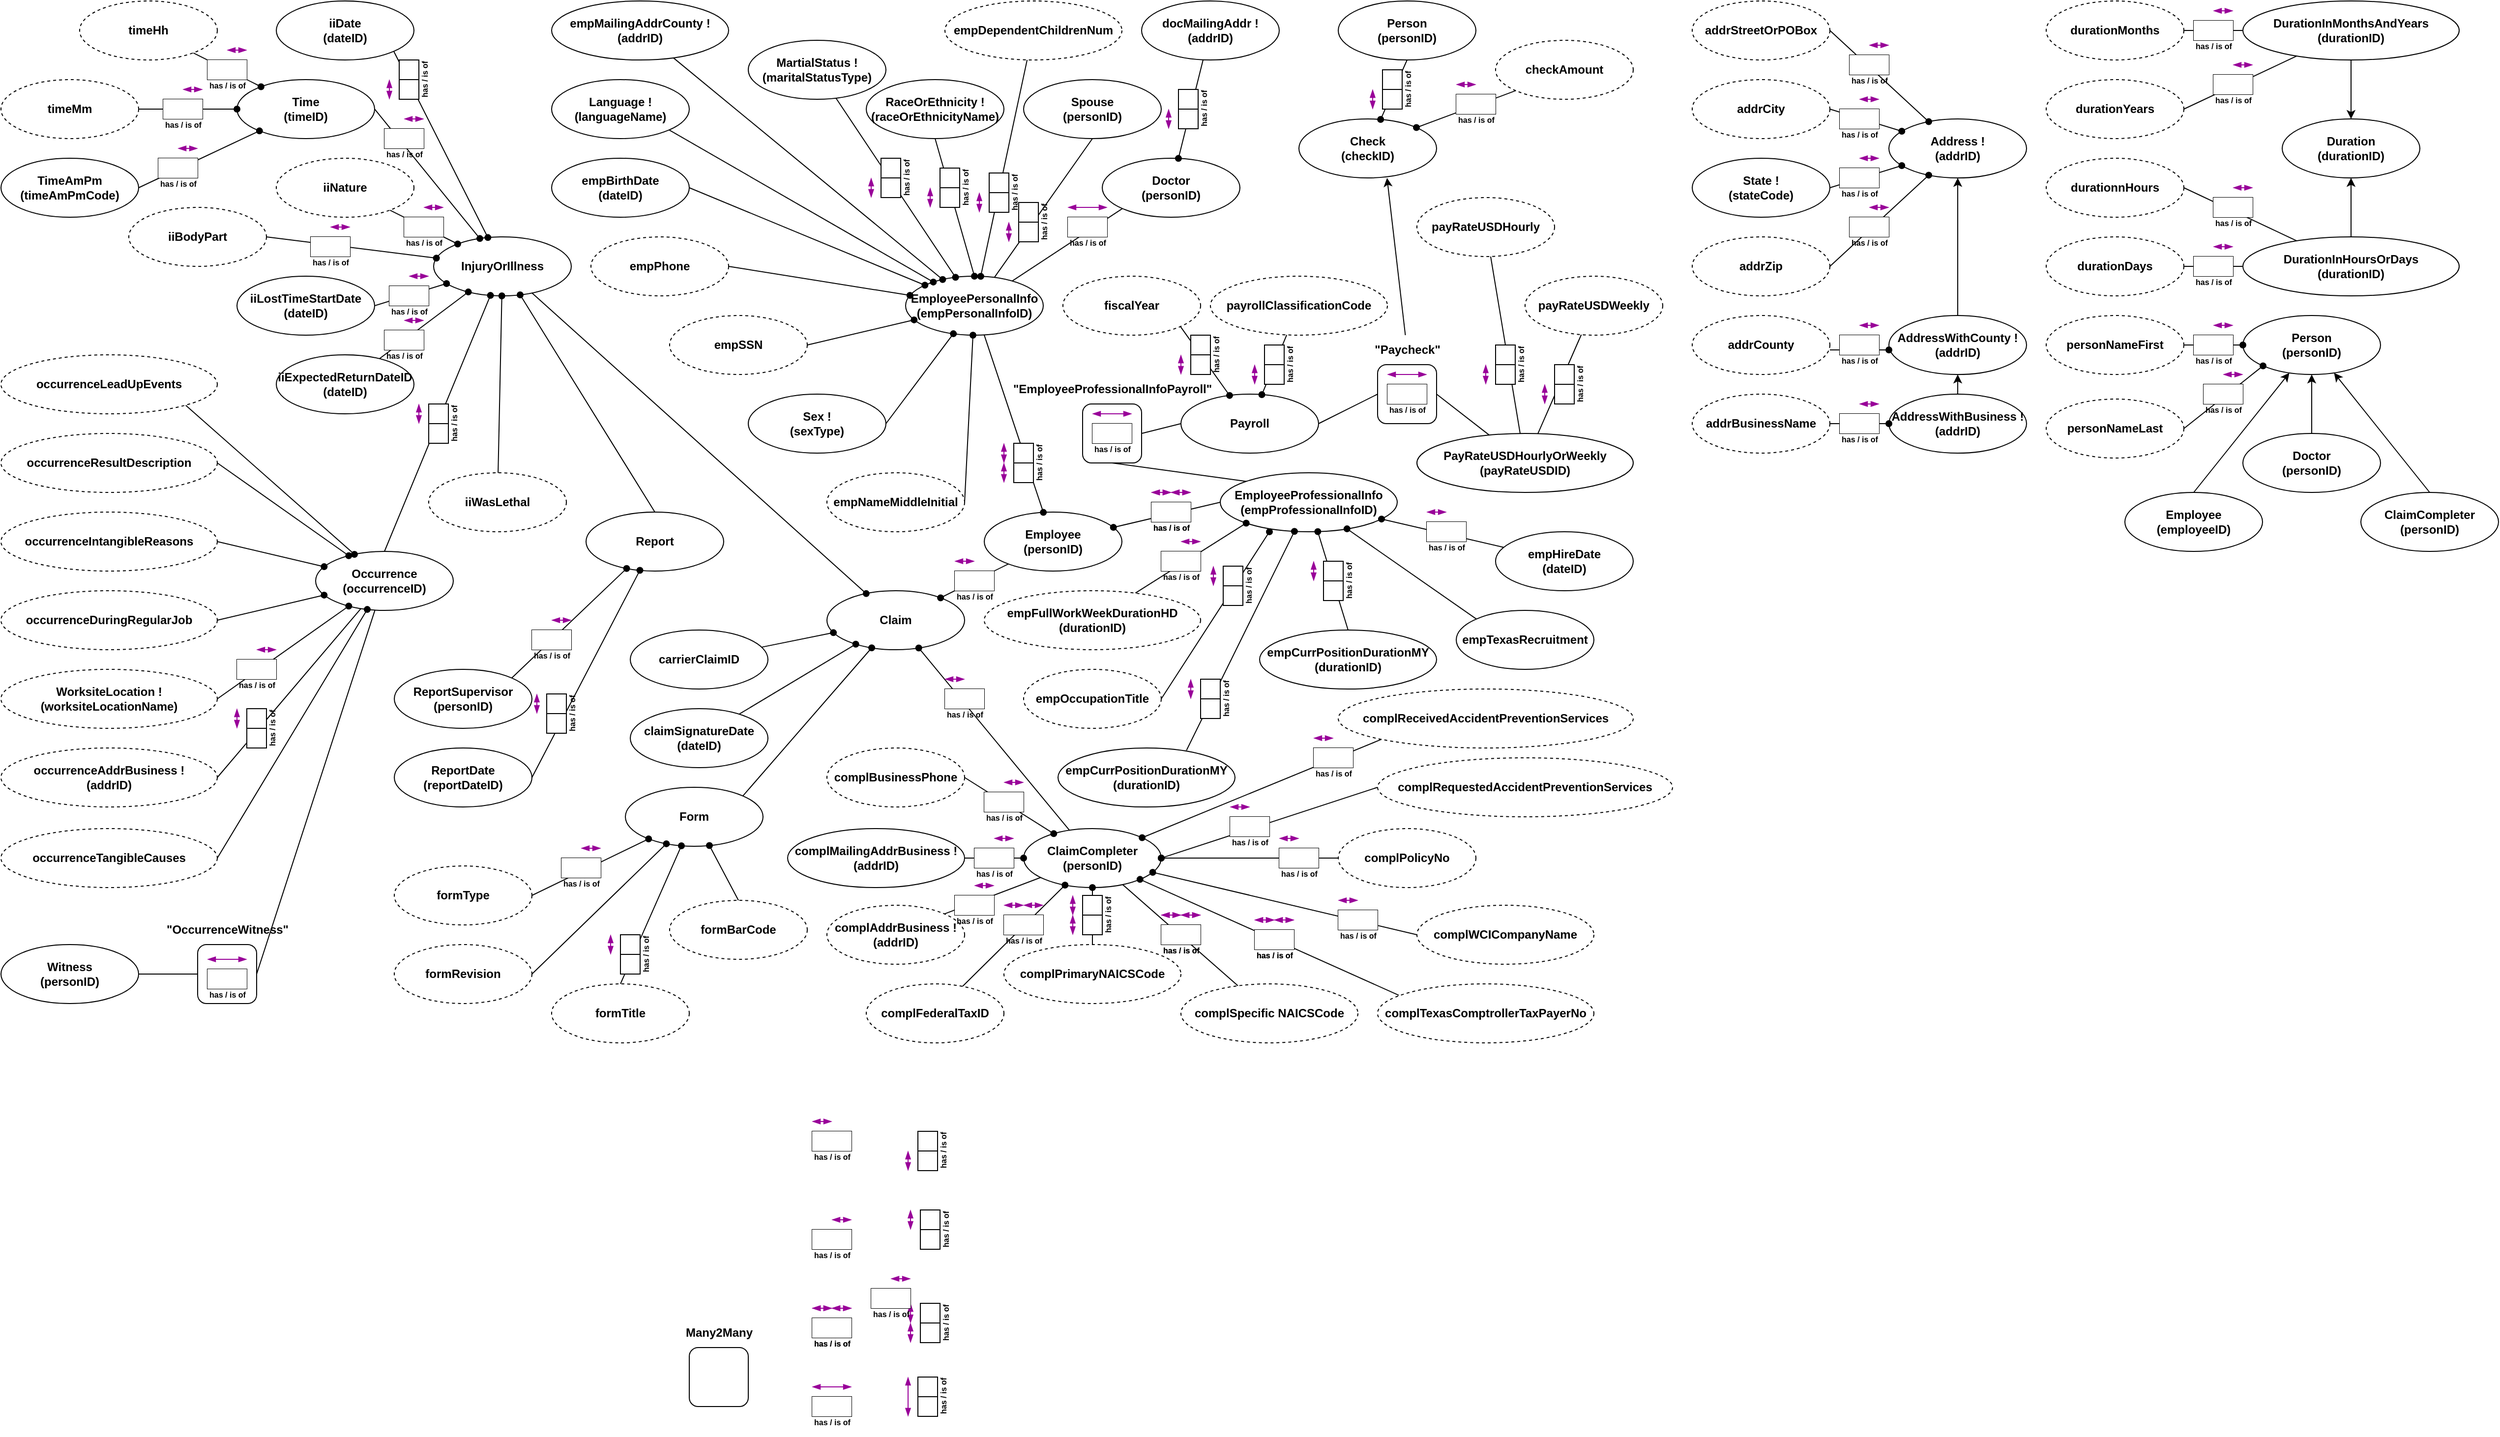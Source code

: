 <mxfile version="21.3.0" type="github">
  <diagram name="Page-1" id="UMNcfKIWc_uaRE4TbRjD">
    <mxGraphModel dx="802" dy="909" grid="1" gridSize="10" guides="1" tooltips="1" connect="1" arrows="1" fold="1" page="1" pageScale="1" pageWidth="850" pageHeight="1100" math="0" shadow="0">
      <root>
        <mxCell id="0" />
        <mxCell id="1" parent="0" />
        <mxCell id="EYCL_kgDiC81q_rOXNcm-132" value="" style="rounded=1;whiteSpace=wrap;html=1;" vertex="1" parent="1">
          <mxGeometry x="710" y="1380" width="60" height="60" as="geometry" />
        </mxCell>
        <mxCell id="EYCL_kgDiC81q_rOXNcm-127" value="" style="shape=table;startSize=0;container=1;collapsible=0;childLayout=tableLayout;fillColor=#FFFFFF;" vertex="1" parent="1">
          <mxGeometry x="835" y="1430" width="40" height="20" as="geometry" />
        </mxCell>
        <mxCell id="EYCL_kgDiC81q_rOXNcm-128" value="" style="shape=tableRow;horizontal=0;startSize=0;swimlaneHead=0;swimlaneBody=0;strokeColor=inherit;top=0;left=0;bottom=0;right=0;collapsible=0;dropTarget=0;fillColor=#FFFFFF;points=[[0,0.5],[1,0.5]];portConstraint=eastwest;" vertex="1" parent="EYCL_kgDiC81q_rOXNcm-127">
          <mxGeometry width="40" height="20" as="geometry" />
        </mxCell>
        <mxCell id="EYCL_kgDiC81q_rOXNcm-129" value="" style="shape=partialRectangle;html=1;whiteSpace=wrap;connectable=0;strokeColor=inherit;overflow=hidden;fillColor=#FFFFFF;top=0;left=0;bottom=0;right=0;pointerEvents=1;" vertex="1" parent="EYCL_kgDiC81q_rOXNcm-128">
          <mxGeometry width="20" height="20" as="geometry">
            <mxRectangle width="20" height="20" as="alternateBounds" />
          </mxGeometry>
        </mxCell>
        <mxCell id="EYCL_kgDiC81q_rOXNcm-130" value="" style="shape=partialRectangle;html=1;whiteSpace=wrap;connectable=0;strokeColor=inherit;overflow=hidden;fillColor=#FFFFFF;top=0;left=0;bottom=0;right=0;pointerEvents=1;" vertex="1" parent="EYCL_kgDiC81q_rOXNcm-128">
          <mxGeometry x="20" width="20" height="20" as="geometry">
            <mxRectangle width="20" height="20" as="alternateBounds" />
          </mxGeometry>
        </mxCell>
        <mxCell id="EYCL_kgDiC81q_rOXNcm-133" value="" style="shape=table;startSize=0;container=1;collapsible=0;childLayout=tableLayout;fillColor=#FFFFFF;" vertex="1" parent="1">
          <mxGeometry x="835" y="1160" width="40" height="20" as="geometry" />
        </mxCell>
        <mxCell id="EYCL_kgDiC81q_rOXNcm-134" value="" style="shape=tableRow;horizontal=0;startSize=0;swimlaneHead=0;swimlaneBody=0;strokeColor=inherit;top=0;left=0;bottom=0;right=0;collapsible=0;dropTarget=0;fillColor=#FFFFFF;points=[[0,0.5],[1,0.5]];portConstraint=eastwest;" vertex="1" parent="EYCL_kgDiC81q_rOXNcm-133">
          <mxGeometry width="40" height="20" as="geometry" />
        </mxCell>
        <mxCell id="EYCL_kgDiC81q_rOXNcm-135" value="" style="shape=partialRectangle;html=1;whiteSpace=wrap;connectable=0;strokeColor=inherit;overflow=hidden;fillColor=#FFFFFF;top=0;left=0;bottom=0;right=0;pointerEvents=1;" vertex="1" parent="EYCL_kgDiC81q_rOXNcm-134">
          <mxGeometry width="20" height="20" as="geometry">
            <mxRectangle width="20" height="20" as="alternateBounds" />
          </mxGeometry>
        </mxCell>
        <mxCell id="EYCL_kgDiC81q_rOXNcm-136" value="" style="shape=partialRectangle;html=1;whiteSpace=wrap;connectable=0;strokeColor=inherit;overflow=hidden;fillColor=#FFFFFF;top=0;left=0;bottom=0;right=0;pointerEvents=1;" vertex="1" parent="EYCL_kgDiC81q_rOXNcm-134">
          <mxGeometry x="20" width="20" height="20" as="geometry">
            <mxRectangle width="20" height="20" as="alternateBounds" />
          </mxGeometry>
        </mxCell>
        <mxCell id="EYCL_kgDiC81q_rOXNcm-137" value="&lt;font style=&quot;font-size: 8px;&quot;&gt;has / is of&lt;/font&gt;" style="text;html=1;align=center;verticalAlign=middle;resizable=0;points=[];autosize=1;strokeColor=none;fillColor=none;fontStyle=1" vertex="1" parent="1">
          <mxGeometry x="825" y="1440" width="60" height="30" as="geometry" />
        </mxCell>
        <mxCell id="EYCL_kgDiC81q_rOXNcm-138" value="&lt;font style=&quot;font-size: 8px;&quot;&gt;has / is of&lt;/font&gt;" style="text;html=1;align=center;verticalAlign=middle;resizable=0;points=[];autosize=1;strokeColor=none;fillColor=none;fontStyle=1" vertex="1" parent="1">
          <mxGeometry x="825" y="1170" width="60" height="30" as="geometry" />
        </mxCell>
        <mxCell id="EYCL_kgDiC81q_rOXNcm-139" value="Many2Many" style="text;html=1;align=center;verticalAlign=middle;resizable=0;points=[];autosize=1;strokeColor=none;fillColor=none;fontStyle=1" vertex="1" parent="1">
          <mxGeometry x="695" y="1350" width="90" height="30" as="geometry" />
        </mxCell>
        <mxCell id="EYCL_kgDiC81q_rOXNcm-154" value="" style="endArrow=blockThin;startArrow=blockThin;html=1;rounded=0;jumpSize=6;strokeColor=#990099;startFill=1;endFill=1;" edge="1" parent="1">
          <mxGeometry width="50" height="50" relative="1" as="geometry">
            <mxPoint x="835" y="1420" as="sourcePoint" />
            <mxPoint x="875" y="1420" as="targetPoint" />
          </mxGeometry>
        </mxCell>
        <mxCell id="EYCL_kgDiC81q_rOXNcm-155" value="" style="endArrow=blockThin;startArrow=blockThin;html=1;rounded=0;jumpSize=6;strokeColor=#990099;startFill=1;endFill=1;" edge="1" parent="1">
          <mxGeometry width="50" height="50" relative="1" as="geometry">
            <mxPoint x="835" y="1150" as="sourcePoint" />
            <mxPoint x="855" y="1150" as="targetPoint" />
          </mxGeometry>
        </mxCell>
        <mxCell id="EYCL_kgDiC81q_rOXNcm-162" value="" style="shape=table;startSize=0;container=1;collapsible=0;childLayout=tableLayout;fillColor=#FFFFFF;" vertex="1" parent="1">
          <mxGeometry x="835" y="1350" width="40" height="20" as="geometry" />
        </mxCell>
        <mxCell id="EYCL_kgDiC81q_rOXNcm-163" value="" style="shape=tableRow;horizontal=0;startSize=0;swimlaneHead=0;swimlaneBody=0;strokeColor=inherit;top=0;left=0;bottom=0;right=0;collapsible=0;dropTarget=0;fillColor=#FFFFFF;points=[[0,0.5],[1,0.5]];portConstraint=eastwest;" vertex="1" parent="EYCL_kgDiC81q_rOXNcm-162">
          <mxGeometry width="40" height="20" as="geometry" />
        </mxCell>
        <mxCell id="EYCL_kgDiC81q_rOXNcm-164" value="" style="shape=partialRectangle;html=1;whiteSpace=wrap;connectable=0;strokeColor=inherit;overflow=hidden;fillColor=#FFFFFF;top=0;left=0;bottom=0;right=0;pointerEvents=1;" vertex="1" parent="EYCL_kgDiC81q_rOXNcm-163">
          <mxGeometry width="20" height="20" as="geometry">
            <mxRectangle width="20" height="20" as="alternateBounds" />
          </mxGeometry>
        </mxCell>
        <mxCell id="EYCL_kgDiC81q_rOXNcm-165" value="" style="shape=partialRectangle;html=1;whiteSpace=wrap;connectable=0;strokeColor=inherit;overflow=hidden;fillColor=#FFFFFF;top=0;left=0;bottom=0;right=0;pointerEvents=1;" vertex="1" parent="EYCL_kgDiC81q_rOXNcm-163">
          <mxGeometry x="20" width="20" height="20" as="geometry">
            <mxRectangle width="20" height="20" as="alternateBounds" />
          </mxGeometry>
        </mxCell>
        <mxCell id="EYCL_kgDiC81q_rOXNcm-166" value="&lt;font style=&quot;font-size: 8px;&quot;&gt;has / is of&lt;/font&gt;" style="text;html=1;align=center;verticalAlign=middle;resizable=0;points=[];autosize=1;strokeColor=none;fillColor=none;fontStyle=1" vertex="1" parent="1">
          <mxGeometry x="825" y="1360" width="60" height="30" as="geometry" />
        </mxCell>
        <mxCell id="EYCL_kgDiC81q_rOXNcm-167" value="" style="endArrow=blockThin;startArrow=blockThin;html=1;rounded=0;jumpSize=6;strokeColor=#990099;startFill=1;endFill=1;" edge="1" parent="1">
          <mxGeometry width="50" height="50" relative="1" as="geometry">
            <mxPoint x="855" y="1340" as="sourcePoint" />
            <mxPoint x="875" y="1340" as="targetPoint" />
          </mxGeometry>
        </mxCell>
        <mxCell id="EYCL_kgDiC81q_rOXNcm-168" value="" style="endArrow=blockThin;startArrow=blockThin;html=1;rounded=0;jumpSize=6;strokeColor=#990099;startFill=1;endFill=1;" edge="1" parent="1">
          <mxGeometry width="50" height="50" relative="1" as="geometry">
            <mxPoint x="835" y="1340" as="sourcePoint" />
            <mxPoint x="855" y="1340" as="targetPoint" />
          </mxGeometry>
        </mxCell>
        <mxCell id="EYCL_kgDiC81q_rOXNcm-183" value="&lt;div&gt;Payroll&lt;/div&gt;" style="ellipse;whiteSpace=wrap;html=1;fontStyle=1" vertex="1" parent="1">
          <mxGeometry x="1210" y="410" width="140" height="60" as="geometry" />
        </mxCell>
        <mxCell id="EYCL_kgDiC81q_rOXNcm-185" value="PayRateUSDHourlyOrWeekly&lt;div&gt;(payRateUSDID)&lt;br&gt;&lt;/div&gt;" style="ellipse;whiteSpace=wrap;html=1;fontStyle=1" vertex="1" parent="1">
          <mxGeometry x="1450" y="450" width="220" height="60" as="geometry" />
        </mxCell>
        <mxCell id="EYCL_kgDiC81q_rOXNcm-186" value="&lt;div&gt;Duration&lt;/div&gt;&lt;div&gt;(durationID)&lt;br&gt;&lt;/div&gt;" style="ellipse;whiteSpace=wrap;html=1;fontStyle=1" vertex="1" parent="1">
          <mxGeometry x="2330" y="130" width="140" height="60" as="geometry" />
        </mxCell>
        <mxCell id="EYCL_kgDiC81q_rOXNcm-426" style="edgeStyle=none;rounded=0;orthogonalLoop=1;jettySize=auto;html=1;" edge="1" parent="1" source="EYCL_kgDiC81q_rOXNcm-189" target="EYCL_kgDiC81q_rOXNcm-186">
          <mxGeometry relative="1" as="geometry" />
        </mxCell>
        <mxCell id="EYCL_kgDiC81q_rOXNcm-189" value="&lt;div&gt;DurationInMonthsAndYears&lt;/div&gt;&lt;div&gt;(durationID)&lt;br&gt;&lt;/div&gt;" style="ellipse;whiteSpace=wrap;html=1;fontStyle=1" vertex="1" parent="1">
          <mxGeometry x="2290" y="10" width="220" height="60" as="geometry" />
        </mxCell>
        <mxCell id="EYCL_kgDiC81q_rOXNcm-425" style="edgeStyle=none;rounded=0;orthogonalLoop=1;jettySize=auto;html=1;" edge="1" parent="1" source="EYCL_kgDiC81q_rOXNcm-190" target="EYCL_kgDiC81q_rOXNcm-186">
          <mxGeometry relative="1" as="geometry" />
        </mxCell>
        <mxCell id="EYCL_kgDiC81q_rOXNcm-190" value="&lt;div&gt;DurationInHoursOrDays&lt;/div&gt;&lt;div&gt;(durationID)&lt;br&gt;&lt;/div&gt;" style="ellipse;whiteSpace=wrap;html=1;fontStyle=1" vertex="1" parent="1">
          <mxGeometry x="2290" y="250" width="220" height="60" as="geometry" />
        </mxCell>
        <mxCell id="EYCL_kgDiC81q_rOXNcm-202" value="&lt;div&gt;InjuryOrIllness&lt;/div&gt;" style="ellipse;whiteSpace=wrap;html=1;fontStyle=1" vertex="1" parent="1">
          <mxGeometry x="450" y="250" width="140" height="60" as="geometry" />
        </mxCell>
        <mxCell id="EYCL_kgDiC81q_rOXNcm-257" style="edgeStyle=none;rounded=0;orthogonalLoop=1;jettySize=auto;html=1;endArrow=oval;endFill=1;exitX=1;exitY=1;exitDx=0;exitDy=0;" edge="1" parent="1" source="EYCL_kgDiC81q_rOXNcm-208" target="EYCL_kgDiC81q_rOXNcm-202">
          <mxGeometry relative="1" as="geometry" />
        </mxCell>
        <mxCell id="EYCL_kgDiC81q_rOXNcm-208" value="iiDate&lt;br&gt;(dateID)" style="ellipse;whiteSpace=wrap;html=1;fontStyle=1" vertex="1" parent="1">
          <mxGeometry x="290" y="10" width="140" height="60" as="geometry" />
        </mxCell>
        <mxCell id="EYCL_kgDiC81q_rOXNcm-258" style="edgeStyle=none;rounded=0;orthogonalLoop=1;jettySize=auto;html=1;exitX=1;exitY=0.5;exitDx=0;exitDy=0;endArrow=oval;endFill=1;" edge="1" parent="1" source="EYCL_kgDiC81q_rOXNcm-209" target="EYCL_kgDiC81q_rOXNcm-202">
          <mxGeometry relative="1" as="geometry" />
        </mxCell>
        <mxCell id="EYCL_kgDiC81q_rOXNcm-209" value="Time&lt;div&gt;(timeID)&lt;br&gt;&lt;/div&gt;" style="ellipse;whiteSpace=wrap;html=1;fontStyle=1" vertex="1" parent="1">
          <mxGeometry x="250" y="90" width="140" height="60" as="geometry" />
        </mxCell>
        <mxCell id="EYCL_kgDiC81q_rOXNcm-247" style="edgeStyle=none;rounded=0;orthogonalLoop=1;jettySize=auto;html=1;exitX=1;exitY=0.5;exitDx=0;exitDy=0;endArrow=oval;endFill=1;strokeColor=default;" edge="1" parent="1" source="EYCL_kgDiC81q_rOXNcm-210" target="EYCL_kgDiC81q_rOXNcm-209">
          <mxGeometry relative="1" as="geometry" />
        </mxCell>
        <mxCell id="EYCL_kgDiC81q_rOXNcm-210" value="&lt;div&gt;TimeAmPm&lt;/div&gt;&lt;div&gt;(timeAmPmCode)&lt;br&gt;&lt;/div&gt;" style="ellipse;whiteSpace=wrap;html=1;fontStyle=1" vertex="1" parent="1">
          <mxGeometry x="10" y="170" width="140" height="60" as="geometry" />
        </mxCell>
        <mxCell id="EYCL_kgDiC81q_rOXNcm-260" style="edgeStyle=none;rounded=0;orthogonalLoop=1;jettySize=auto;html=1;exitX=0.5;exitY=0;exitDx=0;exitDy=0;endArrow=oval;endFill=1;" edge="1" parent="1" source="EYCL_kgDiC81q_rOXNcm-211" target="EYCL_kgDiC81q_rOXNcm-202">
          <mxGeometry relative="1" as="geometry" />
        </mxCell>
        <mxCell id="EYCL_kgDiC81q_rOXNcm-211" value="&lt;div&gt;Occurrence&lt;/div&gt;&lt;div&gt;(occurrenceID)&lt;br&gt;&lt;/div&gt;" style="ellipse;whiteSpace=wrap;html=1;fontStyle=1" vertex="1" parent="1">
          <mxGeometry x="330" y="570" width="140" height="60" as="geometry" />
        </mxCell>
        <mxCell id="EYCL_kgDiC81q_rOXNcm-256" style="edgeStyle=none;rounded=0;orthogonalLoop=1;jettySize=auto;html=1;endArrow=none;endFill=0;strokeColor=default;entryX=0;entryY=0.5;entryDx=0;entryDy=0;" edge="1" parent="1" source="EYCL_kgDiC81q_rOXNcm-212" target="EYCL_kgDiC81q_rOXNcm-213">
          <mxGeometry relative="1" as="geometry">
            <mxPoint x="250" y="950" as="sourcePoint" />
          </mxGeometry>
        </mxCell>
        <mxCell id="EYCL_kgDiC81q_rOXNcm-212" value="&lt;div&gt;Witness&lt;/div&gt;&lt;div&gt;(personID)&lt;br&gt;&lt;/div&gt;" style="ellipse;whiteSpace=wrap;html=1;fontStyle=1" vertex="1" parent="1">
          <mxGeometry x="10" y="970" width="140" height="60" as="geometry" />
        </mxCell>
        <mxCell id="EYCL_kgDiC81q_rOXNcm-213" value="" style="rounded=1;whiteSpace=wrap;html=1;" vertex="1" parent="1">
          <mxGeometry x="210" y="970" width="60" height="60" as="geometry" />
        </mxCell>
        <mxCell id="EYCL_kgDiC81q_rOXNcm-255" style="edgeStyle=none;rounded=0;orthogonalLoop=1;jettySize=auto;html=1;endArrow=none;endFill=0;strokeColor=default;exitX=1;exitY=0.5;exitDx=0;exitDy=0;startArrow=none;startFill=0;" edge="1" parent="1" source="EYCL_kgDiC81q_rOXNcm-213" target="EYCL_kgDiC81q_rOXNcm-211">
          <mxGeometry relative="1" as="geometry" />
        </mxCell>
        <mxCell id="EYCL_kgDiC81q_rOXNcm-214" value="&quot;OccurrenceWitness&quot;" style="text;html=1;align=center;verticalAlign=middle;resizable=0;points=[];autosize=1;strokeColor=none;fillColor=none;fontStyle=1" vertex="1" parent="1">
          <mxGeometry x="165" y="940" width="150" height="30" as="geometry" />
        </mxCell>
        <mxCell id="EYCL_kgDiC81q_rOXNcm-245" style="edgeStyle=none;rounded=0;orthogonalLoop=1;jettySize=auto;html=1;endArrow=oval;endFill=1;strokeColor=default;" edge="1" parent="1" source="EYCL_kgDiC81q_rOXNcm-218" target="EYCL_kgDiC81q_rOXNcm-209">
          <mxGeometry relative="1" as="geometry" />
        </mxCell>
        <mxCell id="EYCL_kgDiC81q_rOXNcm-218" value="&lt;div&gt;timeHh&lt;/div&gt;" style="ellipse;whiteSpace=wrap;html=1;align=center;dashed=1;fontStyle=1" vertex="1" parent="1">
          <mxGeometry x="90" y="10" width="140" height="60" as="geometry" />
        </mxCell>
        <mxCell id="EYCL_kgDiC81q_rOXNcm-246" style="edgeStyle=none;rounded=0;orthogonalLoop=1;jettySize=auto;html=1;exitX=1;exitY=0.5;exitDx=0;exitDy=0;endArrow=oval;endFill=1;strokeColor=default;" edge="1" parent="1" source="EYCL_kgDiC81q_rOXNcm-219" target="EYCL_kgDiC81q_rOXNcm-209">
          <mxGeometry relative="1" as="geometry" />
        </mxCell>
        <mxCell id="EYCL_kgDiC81q_rOXNcm-219" value="timeMm" style="ellipse;whiteSpace=wrap;html=1;align=center;dashed=1;fontStyle=1" vertex="1" parent="1">
          <mxGeometry x="10" y="90" width="140" height="60" as="geometry" />
        </mxCell>
        <mxCell id="EYCL_kgDiC81q_rOXNcm-273" value="" style="edgeStyle=none;rounded=0;orthogonalLoop=1;jettySize=auto;html=1;exitX=1;exitY=1;exitDx=0;exitDy=0;endArrow=oval;endFill=1;" edge="1" parent="1" source="EYCL_kgDiC81q_rOXNcm-227" target="EYCL_kgDiC81q_rOXNcm-211">
          <mxGeometry relative="1" as="geometry" />
        </mxCell>
        <mxCell id="EYCL_kgDiC81q_rOXNcm-227" value="occurrenceLeadUpEvents" style="ellipse;whiteSpace=wrap;html=1;align=center;dashed=1;fontStyle=1" vertex="1" parent="1">
          <mxGeometry x="10" y="370" width="220" height="60" as="geometry" />
        </mxCell>
        <mxCell id="EYCL_kgDiC81q_rOXNcm-249" style="edgeStyle=none;rounded=0;orthogonalLoop=1;jettySize=auto;html=1;exitX=1;exitY=0.5;exitDx=0;exitDy=0;endArrow=oval;endFill=1;strokeColor=default;" edge="1" parent="1" source="EYCL_kgDiC81q_rOXNcm-228" target="EYCL_kgDiC81q_rOXNcm-211">
          <mxGeometry relative="1" as="geometry" />
        </mxCell>
        <mxCell id="EYCL_kgDiC81q_rOXNcm-228" value="occurrenceResultDescription" style="ellipse;whiteSpace=wrap;html=1;align=center;dashed=1;fontStyle=1" vertex="1" parent="1">
          <mxGeometry x="10" y="450" width="220" height="60" as="geometry" />
        </mxCell>
        <mxCell id="EYCL_kgDiC81q_rOXNcm-250" style="edgeStyle=none;rounded=0;orthogonalLoop=1;jettySize=auto;html=1;exitX=1;exitY=0.5;exitDx=0;exitDy=0;endArrow=oval;endFill=1;strokeColor=default;" edge="1" parent="1" source="EYCL_kgDiC81q_rOXNcm-230" target="EYCL_kgDiC81q_rOXNcm-211">
          <mxGeometry relative="1" as="geometry" />
        </mxCell>
        <mxCell id="EYCL_kgDiC81q_rOXNcm-230" value="occurrenceIntangibleReasons" style="ellipse;whiteSpace=wrap;html=1;align=center;dashed=1;fontStyle=1" vertex="1" parent="1">
          <mxGeometry x="10" y="530" width="220" height="60" as="geometry" />
        </mxCell>
        <mxCell id="EYCL_kgDiC81q_rOXNcm-251" style="edgeStyle=none;rounded=0;orthogonalLoop=1;jettySize=auto;html=1;exitX=1;exitY=0.5;exitDx=0;exitDy=0;endArrow=oval;endFill=1;strokeColor=default;" edge="1" parent="1" source="EYCL_kgDiC81q_rOXNcm-231" target="EYCL_kgDiC81q_rOXNcm-211">
          <mxGeometry relative="1" as="geometry" />
        </mxCell>
        <mxCell id="EYCL_kgDiC81q_rOXNcm-231" value="occurrenceDuringRegularJob" style="ellipse;whiteSpace=wrap;html=1;align=center;dashed=1;fontStyle=1" vertex="1" parent="1">
          <mxGeometry x="10" y="610" width="220" height="60" as="geometry" />
        </mxCell>
        <mxCell id="EYCL_kgDiC81q_rOXNcm-252" style="edgeStyle=none;rounded=0;orthogonalLoop=1;jettySize=auto;html=1;exitX=1;exitY=0.5;exitDx=0;exitDy=0;endArrow=oval;endFill=1;strokeColor=default;" edge="1" parent="1" source="EYCL_kgDiC81q_rOXNcm-232" target="EYCL_kgDiC81q_rOXNcm-211">
          <mxGeometry relative="1" as="geometry" />
        </mxCell>
        <mxCell id="EYCL_kgDiC81q_rOXNcm-232" value="&lt;div&gt;WorksiteLocation !&lt;br&gt;&lt;/div&gt;&lt;div&gt;(worksiteLocationName)&lt;br&gt;&lt;/div&gt;" style="ellipse;whiteSpace=wrap;html=1;align=center;dashed=1;fontStyle=1" vertex="1" parent="1">
          <mxGeometry x="10" y="690" width="220" height="60" as="geometry" />
        </mxCell>
        <mxCell id="EYCL_kgDiC81q_rOXNcm-253" style="edgeStyle=none;rounded=0;orthogonalLoop=1;jettySize=auto;html=1;exitX=1;exitY=0.5;exitDx=0;exitDy=0;endArrow=none;endFill=0;strokeColor=default;" edge="1" parent="1" source="EYCL_kgDiC81q_rOXNcm-233" target="EYCL_kgDiC81q_rOXNcm-211">
          <mxGeometry relative="1" as="geometry" />
        </mxCell>
        <mxCell id="EYCL_kgDiC81q_rOXNcm-233" value="&lt;div&gt;occurrenceAddrBusiness !&lt;br&gt;&lt;/div&gt;&lt;div&gt;(addrID)&lt;br&gt;&lt;/div&gt;" style="ellipse;whiteSpace=wrap;html=1;align=center;dashed=1;fontStyle=1" vertex="1" parent="1">
          <mxGeometry x="10" y="770" width="220" height="60" as="geometry" />
        </mxCell>
        <mxCell id="EYCL_kgDiC81q_rOXNcm-272" style="edgeStyle=none;rounded=0;orthogonalLoop=1;jettySize=auto;html=1;endArrow=oval;endFill=1;" edge="1" parent="1" source="EYCL_kgDiC81q_rOXNcm-261" target="EYCL_kgDiC81q_rOXNcm-202">
          <mxGeometry relative="1" as="geometry" />
        </mxCell>
        <mxCell id="EYCL_kgDiC81q_rOXNcm-261" value="iiNature" style="ellipse;whiteSpace=wrap;html=1;fontStyle=1;dashed=1;" vertex="1" parent="1">
          <mxGeometry x="290" y="170" width="140" height="60" as="geometry" />
        </mxCell>
        <mxCell id="EYCL_kgDiC81q_rOXNcm-271" style="edgeStyle=none;rounded=0;orthogonalLoop=1;jettySize=auto;html=1;exitX=1;exitY=0.5;exitDx=0;exitDy=0;endArrow=oval;endFill=1;" edge="1" parent="1" source="EYCL_kgDiC81q_rOXNcm-262" target="EYCL_kgDiC81q_rOXNcm-202">
          <mxGeometry relative="1" as="geometry" />
        </mxCell>
        <mxCell id="EYCL_kgDiC81q_rOXNcm-262" value="iiBodyPart" style="ellipse;whiteSpace=wrap;html=1;fontStyle=1;dashed=1;" vertex="1" parent="1">
          <mxGeometry x="140" y="220" width="140" height="60" as="geometry" />
        </mxCell>
        <mxCell id="EYCL_kgDiC81q_rOXNcm-270" style="edgeStyle=none;rounded=0;orthogonalLoop=1;jettySize=auto;html=1;exitX=1;exitY=0.5;exitDx=0;exitDy=0;endArrow=oval;endFill=1;" edge="1" parent="1" source="EYCL_kgDiC81q_rOXNcm-263" target="EYCL_kgDiC81q_rOXNcm-202">
          <mxGeometry relative="1" as="geometry" />
        </mxCell>
        <mxCell id="EYCL_kgDiC81q_rOXNcm-263" value="iiLostTimeStartDate&lt;br&gt;(dateID)" style="ellipse;whiteSpace=wrap;html=1;fontStyle=1" vertex="1" parent="1">
          <mxGeometry x="250" y="290" width="140" height="60" as="geometry" />
        </mxCell>
        <mxCell id="EYCL_kgDiC81q_rOXNcm-269" style="edgeStyle=none;rounded=0;orthogonalLoop=1;jettySize=auto;html=1;endArrow=oval;endFill=1;" edge="1" parent="1" source="EYCL_kgDiC81q_rOXNcm-264" target="EYCL_kgDiC81q_rOXNcm-202">
          <mxGeometry relative="1" as="geometry" />
        </mxCell>
        <mxCell id="EYCL_kgDiC81q_rOXNcm-264" value="&lt;div&gt;iiExpectedReturnDateID&lt;/div&gt;&lt;div&gt;(dateID)&lt;br&gt;&lt;/div&gt;" style="ellipse;whiteSpace=wrap;html=1;fontStyle=1" vertex="1" parent="1">
          <mxGeometry x="290" y="370" width="140" height="60" as="geometry" />
        </mxCell>
        <mxCell id="EYCL_kgDiC81q_rOXNcm-267" style="edgeStyle=none;rounded=0;orthogonalLoop=1;jettySize=auto;html=1;endArrow=oval;endFill=1;" edge="1" parent="1" source="EYCL_kgDiC81q_rOXNcm-265" target="EYCL_kgDiC81q_rOXNcm-202">
          <mxGeometry relative="1" as="geometry" />
        </mxCell>
        <mxCell id="EYCL_kgDiC81q_rOXNcm-265" value="iiWasLethal" style="ellipse;whiteSpace=wrap;html=1;fontStyle=1;dashed=1;" vertex="1" parent="1">
          <mxGeometry x="445" y="490" width="140" height="60" as="geometry" />
        </mxCell>
        <mxCell id="EYCL_kgDiC81q_rOXNcm-268" style="edgeStyle=none;rounded=0;orthogonalLoop=1;jettySize=auto;html=1;endArrow=oval;endFill=1;exitX=0.5;exitY=0;exitDx=0;exitDy=0;" edge="1" parent="1" source="EYCL_kgDiC81q_rOXNcm-266" target="EYCL_kgDiC81q_rOXNcm-202">
          <mxGeometry relative="1" as="geometry" />
        </mxCell>
        <mxCell id="EYCL_kgDiC81q_rOXNcm-266" value="Report" style="ellipse;whiteSpace=wrap;html=1;fontStyle=1" vertex="1" parent="1">
          <mxGeometry x="605" y="530" width="140" height="60" as="geometry" />
        </mxCell>
        <mxCell id="EYCL_kgDiC81q_rOXNcm-378" style="edgeStyle=none;rounded=0;orthogonalLoop=1;jettySize=auto;html=1;exitX=1;exitY=0;exitDx=0;exitDy=0;endArrow=oval;endFill=1;" edge="1" parent="1" source="EYCL_kgDiC81q_rOXNcm-274" target="EYCL_kgDiC81q_rOXNcm-266">
          <mxGeometry relative="1" as="geometry" />
        </mxCell>
        <mxCell id="EYCL_kgDiC81q_rOXNcm-274" value="&lt;div&gt;ReportSupervisor&lt;/div&gt;&lt;div&gt;(personID)&lt;br&gt;&lt;/div&gt;" style="ellipse;whiteSpace=wrap;html=1;fontStyle=1" vertex="1" parent="1">
          <mxGeometry x="410" y="690" width="140" height="60" as="geometry" />
        </mxCell>
        <mxCell id="EYCL_kgDiC81q_rOXNcm-277" style="edgeStyle=none;rounded=0;orthogonalLoop=1;jettySize=auto;html=1;exitX=1;exitY=0.5;exitDx=0;exitDy=0;endArrow=oval;endFill=1;" edge="1" parent="1" source="EYCL_kgDiC81q_rOXNcm-275" target="EYCL_kgDiC81q_rOXNcm-266">
          <mxGeometry relative="1" as="geometry" />
        </mxCell>
        <mxCell id="EYCL_kgDiC81q_rOXNcm-275" value="&lt;div&gt;ReportDate&lt;/div&gt;&lt;div&gt;(reportDateID)&lt;br&gt;&lt;/div&gt;" style="ellipse;whiteSpace=wrap;html=1;fontStyle=1" vertex="1" parent="1">
          <mxGeometry x="410" y="770" width="140" height="60" as="geometry" />
        </mxCell>
        <mxCell id="EYCL_kgDiC81q_rOXNcm-278" value="Form" style="ellipse;whiteSpace=wrap;html=1;fontStyle=1" vertex="1" parent="1">
          <mxGeometry x="645" y="810" width="140" height="60" as="geometry" />
        </mxCell>
        <mxCell id="EYCL_kgDiC81q_rOXNcm-283" style="edgeStyle=none;rounded=0;orthogonalLoop=1;jettySize=auto;html=1;exitX=0.5;exitY=0;exitDx=0;exitDy=0;endArrow=oval;endFill=1;" edge="1" parent="1" source="EYCL_kgDiC81q_rOXNcm-279" target="EYCL_kgDiC81q_rOXNcm-278">
          <mxGeometry relative="1" as="geometry" />
        </mxCell>
        <mxCell id="EYCL_kgDiC81q_rOXNcm-279" value="formTitle" style="ellipse;whiteSpace=wrap;html=1;fontStyle=1;dashed=1;" vertex="1" parent="1">
          <mxGeometry x="570" y="1010" width="140" height="60" as="geometry" />
        </mxCell>
        <mxCell id="EYCL_kgDiC81q_rOXNcm-284" style="edgeStyle=none;rounded=0;orthogonalLoop=1;jettySize=auto;html=1;exitX=0.5;exitY=0;exitDx=0;exitDy=0;endArrow=oval;endFill=1;" edge="1" parent="1" source="EYCL_kgDiC81q_rOXNcm-280" target="EYCL_kgDiC81q_rOXNcm-278">
          <mxGeometry relative="1" as="geometry" />
        </mxCell>
        <mxCell id="EYCL_kgDiC81q_rOXNcm-280" value="formBarCode" style="ellipse;whiteSpace=wrap;html=1;fontStyle=1;dashed=1;" vertex="1" parent="1">
          <mxGeometry x="690" y="925" width="140" height="60" as="geometry" />
        </mxCell>
        <mxCell id="EYCL_kgDiC81q_rOXNcm-288" style="edgeStyle=none;rounded=0;orthogonalLoop=1;jettySize=auto;html=1;exitX=1;exitY=0.5;exitDx=0;exitDy=0;endArrow=oval;endFill=1;strokeColor=default;" edge="1" parent="1" source="EYCL_kgDiC81q_rOXNcm-289" target="EYCL_kgDiC81q_rOXNcm-211">
          <mxGeometry relative="1" as="geometry">
            <mxPoint x="376" y="710" as="targetPoint" />
          </mxGeometry>
        </mxCell>
        <mxCell id="EYCL_kgDiC81q_rOXNcm-289" value="occurrenceTangibleCauses" style="ellipse;whiteSpace=wrap;html=1;align=center;dashed=1;fontStyle=1" vertex="1" parent="1">
          <mxGeometry x="10" y="852" width="220" height="60" as="geometry" />
        </mxCell>
        <mxCell id="EYCL_kgDiC81q_rOXNcm-293" style="edgeStyle=none;rounded=0;orthogonalLoop=1;jettySize=auto;html=1;exitX=1;exitY=0.5;exitDx=0;exitDy=0;endArrow=oval;endFill=1;" edge="1" parent="1" source="EYCL_kgDiC81q_rOXNcm-290" target="EYCL_kgDiC81q_rOXNcm-278">
          <mxGeometry relative="1" as="geometry" />
        </mxCell>
        <mxCell id="EYCL_kgDiC81q_rOXNcm-290" value="formType" style="ellipse;whiteSpace=wrap;html=1;fontStyle=1;dashed=1;" vertex="1" parent="1">
          <mxGeometry x="410" y="890" width="140" height="60" as="geometry" />
        </mxCell>
        <mxCell id="EYCL_kgDiC81q_rOXNcm-294" style="edgeStyle=none;rounded=0;orthogonalLoop=1;jettySize=auto;html=1;exitX=1;exitY=0.5;exitDx=0;exitDy=0;endArrow=oval;endFill=1;" edge="1" parent="1" source="EYCL_kgDiC81q_rOXNcm-291" target="EYCL_kgDiC81q_rOXNcm-278">
          <mxGeometry relative="1" as="geometry" />
        </mxCell>
        <mxCell id="EYCL_kgDiC81q_rOXNcm-291" value="formRevision" style="ellipse;whiteSpace=wrap;html=1;fontStyle=1;dashed=1;" vertex="1" parent="1">
          <mxGeometry x="410" y="970" width="140" height="60" as="geometry" />
        </mxCell>
        <mxCell id="EYCL_kgDiC81q_rOXNcm-295" value="Claim" style="ellipse;whiteSpace=wrap;html=1;fontStyle=1" vertex="1" parent="1">
          <mxGeometry x="850" y="610" width="140" height="60" as="geometry" />
        </mxCell>
        <mxCell id="EYCL_kgDiC81q_rOXNcm-302" style="edgeStyle=none;rounded=0;orthogonalLoop=1;jettySize=auto;html=1;endArrow=oval;endFill=1;" edge="1" parent="1" source="EYCL_kgDiC81q_rOXNcm-299" target="EYCL_kgDiC81q_rOXNcm-295">
          <mxGeometry relative="1" as="geometry" />
        </mxCell>
        <mxCell id="EYCL_kgDiC81q_rOXNcm-299" value="carrierClaimID" style="ellipse;whiteSpace=wrap;html=1;fontStyle=1" vertex="1" parent="1">
          <mxGeometry x="650" y="650" width="140" height="60" as="geometry" />
        </mxCell>
        <mxCell id="EYCL_kgDiC81q_rOXNcm-301" style="edgeStyle=none;rounded=0;orthogonalLoop=1;jettySize=auto;html=1;endArrow=oval;endFill=1;" edge="1" parent="1" source="EYCL_kgDiC81q_rOXNcm-300" target="EYCL_kgDiC81q_rOXNcm-295">
          <mxGeometry relative="1" as="geometry" />
        </mxCell>
        <mxCell id="EYCL_kgDiC81q_rOXNcm-300" value="&lt;div&gt;claimSignatureDate&lt;/div&gt;&lt;div&gt;(dateID)&lt;br&gt;&lt;/div&gt;" style="ellipse;whiteSpace=wrap;html=1;fontStyle=1" vertex="1" parent="1">
          <mxGeometry x="650" y="730" width="140" height="60" as="geometry" />
        </mxCell>
        <mxCell id="EYCL_kgDiC81q_rOXNcm-297" style="edgeStyle=none;rounded=0;orthogonalLoop=1;jettySize=auto;html=1;endArrow=oval;endFill=1;" edge="1" parent="1" source="EYCL_kgDiC81q_rOXNcm-202" target="EYCL_kgDiC81q_rOXNcm-295">
          <mxGeometry relative="1" as="geometry" />
        </mxCell>
        <mxCell id="EYCL_kgDiC81q_rOXNcm-298" style="edgeStyle=none;rounded=0;orthogonalLoop=1;jettySize=auto;html=1;exitX=1;exitY=0;exitDx=0;exitDy=0;endArrow=oval;endFill=1;" edge="1" parent="1" source="EYCL_kgDiC81q_rOXNcm-278" target="EYCL_kgDiC81q_rOXNcm-295">
          <mxGeometry relative="1" as="geometry" />
        </mxCell>
        <mxCell id="EYCL_kgDiC81q_rOXNcm-305" style="edgeStyle=none;rounded=0;orthogonalLoop=1;jettySize=auto;html=1;endArrow=oval;endFill=1;" edge="1" parent="1" source="EYCL_kgDiC81q_rOXNcm-303" target="EYCL_kgDiC81q_rOXNcm-295">
          <mxGeometry relative="1" as="geometry" />
        </mxCell>
        <mxCell id="EYCL_kgDiC81q_rOXNcm-303" value="&lt;div&gt;Employee&lt;/div&gt;&lt;div&gt;(personID)&lt;br&gt;&lt;/div&gt;" style="ellipse;whiteSpace=wrap;html=1;fontStyle=1" vertex="1" parent="1">
          <mxGeometry x="1010" y="530" width="140" height="60" as="geometry" />
        </mxCell>
        <mxCell id="EYCL_kgDiC81q_rOXNcm-306" style="edgeStyle=none;rounded=0;orthogonalLoop=1;jettySize=auto;html=1;endArrow=oval;endFill=1;" edge="1" parent="1" source="EYCL_kgDiC81q_rOXNcm-304" target="EYCL_kgDiC81q_rOXNcm-295">
          <mxGeometry relative="1" as="geometry" />
        </mxCell>
        <mxCell id="EYCL_kgDiC81q_rOXNcm-304" value="&lt;div&gt;ClaimCompleter&lt;/div&gt;&lt;div&gt;(personID)&lt;br&gt;&lt;/div&gt;" style="ellipse;whiteSpace=wrap;html=1;fontStyle=1" vertex="1" parent="1">
          <mxGeometry x="1050" y="852" width="140" height="60" as="geometry" />
        </mxCell>
        <mxCell id="EYCL_kgDiC81q_rOXNcm-308" style="edgeStyle=none;rounded=0;orthogonalLoop=1;jettySize=auto;html=1;endArrow=oval;endFill=1;" edge="1" parent="1" source="EYCL_kgDiC81q_rOXNcm-307" target="EYCL_kgDiC81q_rOXNcm-303">
          <mxGeometry relative="1" as="geometry" />
        </mxCell>
        <mxCell id="EYCL_kgDiC81q_rOXNcm-307" value="&lt;div&gt;EmployeePersonalInfo&lt;/div&gt;&lt;div&gt;(empPersonalInfoID)&lt;br&gt;&lt;/div&gt;" style="ellipse;whiteSpace=wrap;html=1;fontStyle=1" vertex="1" parent="1">
          <mxGeometry x="930" y="290" width="140" height="60" as="geometry" />
        </mxCell>
        <mxCell id="EYCL_kgDiC81q_rOXNcm-311" style="edgeStyle=none;rounded=0;orthogonalLoop=1;jettySize=auto;html=1;exitX=0;exitY=0.5;exitDx=0;exitDy=0;endArrow=oval;endFill=1;" edge="1" parent="1" source="EYCL_kgDiC81q_rOXNcm-309" target="EYCL_kgDiC81q_rOXNcm-303">
          <mxGeometry relative="1" as="geometry" />
        </mxCell>
        <mxCell id="EYCL_kgDiC81q_rOXNcm-309" value="&lt;div&gt;EmployeeProfessionalInfo&lt;/div&gt;&lt;div&gt;(empProfessionalInfoID)&lt;br&gt;&lt;/div&gt;" style="ellipse;whiteSpace=wrap;html=1;fontStyle=1" vertex="1" parent="1">
          <mxGeometry x="1250" y="490" width="180" height="60" as="geometry" />
        </mxCell>
        <mxCell id="EYCL_kgDiC81q_rOXNcm-314" style="edgeStyle=none;rounded=0;orthogonalLoop=1;jettySize=auto;html=1;exitX=1;exitY=0.5;exitDx=0;exitDy=0;endArrow=oval;endFill=1;" edge="1" parent="1" source="EYCL_kgDiC81q_rOXNcm-313" target="EYCL_kgDiC81q_rOXNcm-307">
          <mxGeometry relative="1" as="geometry" />
        </mxCell>
        <mxCell id="EYCL_kgDiC81q_rOXNcm-313" value="&lt;div&gt;empNameMiddleInitial&lt;/div&gt;" style="ellipse;whiteSpace=wrap;html=1;align=center;dashed=1;fontStyle=1" vertex="1" parent="1">
          <mxGeometry x="850" y="490" width="140" height="60" as="geometry" />
        </mxCell>
        <mxCell id="EYCL_kgDiC81q_rOXNcm-317" style="edgeStyle=none;rounded=0;orthogonalLoop=1;jettySize=auto;html=1;exitX=1;exitY=0.5;exitDx=0;exitDy=0;endArrow=oval;endFill=1;" edge="1" parent="1" source="EYCL_kgDiC81q_rOXNcm-316" target="EYCL_kgDiC81q_rOXNcm-307">
          <mxGeometry relative="1" as="geometry" />
        </mxCell>
        <mxCell id="EYCL_kgDiC81q_rOXNcm-316" value="&lt;div&gt;Sex !&lt;br&gt;&lt;/div&gt;&lt;div&gt;(sexType)&lt;br&gt;&lt;/div&gt;" style="ellipse;whiteSpace=wrap;html=1;fontStyle=1" vertex="1" parent="1">
          <mxGeometry x="770" y="410" width="140" height="60" as="geometry" />
        </mxCell>
        <mxCell id="EYCL_kgDiC81q_rOXNcm-319" style="edgeStyle=none;rounded=0;orthogonalLoop=1;jettySize=auto;html=1;exitX=1;exitY=0.5;exitDx=0;exitDy=0;endArrow=oval;endFill=1;" edge="1" parent="1" source="EYCL_kgDiC81q_rOXNcm-320" target="EYCL_kgDiC81q_rOXNcm-307">
          <mxGeometry relative="1" as="geometry">
            <mxPoint x="950" y="240" as="sourcePoint" />
          </mxGeometry>
        </mxCell>
        <mxCell id="EYCL_kgDiC81q_rOXNcm-320" value="empSSN" style="ellipse;whiteSpace=wrap;html=1;align=center;dashed=1;fontStyle=1" vertex="1" parent="1">
          <mxGeometry x="690" y="330" width="140" height="60" as="geometry" />
        </mxCell>
        <mxCell id="EYCL_kgDiC81q_rOXNcm-322" style="edgeStyle=none;rounded=0;orthogonalLoop=1;jettySize=auto;html=1;exitX=1;exitY=0.5;exitDx=0;exitDy=0;endArrow=oval;endFill=1;" edge="1" parent="1" source="EYCL_kgDiC81q_rOXNcm-321" target="EYCL_kgDiC81q_rOXNcm-307">
          <mxGeometry relative="1" as="geometry" />
        </mxCell>
        <mxCell id="EYCL_kgDiC81q_rOXNcm-321" value="empPhone" style="ellipse;whiteSpace=wrap;html=1;align=center;dashed=1;fontStyle=1" vertex="1" parent="1">
          <mxGeometry x="610" y="250" width="140" height="60" as="geometry" />
        </mxCell>
        <mxCell id="EYCL_kgDiC81q_rOXNcm-324" style="edgeStyle=none;rounded=0;orthogonalLoop=1;jettySize=auto;html=1;exitX=1;exitY=0.5;exitDx=0;exitDy=0;endArrow=oval;endFill=1;" edge="1" parent="1" source="EYCL_kgDiC81q_rOXNcm-323" target="EYCL_kgDiC81q_rOXNcm-307">
          <mxGeometry relative="1" as="geometry" />
        </mxCell>
        <mxCell id="EYCL_kgDiC81q_rOXNcm-323" value="&lt;div&gt;empBirthDate&lt;/div&gt;&lt;div&gt;(dateID)&lt;br&gt;&lt;/div&gt;" style="ellipse;whiteSpace=wrap;html=1;fontStyle=1" vertex="1" parent="1">
          <mxGeometry x="570" y="170" width="140" height="60" as="geometry" />
        </mxCell>
        <mxCell id="EYCL_kgDiC81q_rOXNcm-326" style="edgeStyle=none;rounded=0;orthogonalLoop=1;jettySize=auto;html=1;endArrow=oval;endFill=1;exitX=1;exitY=1;exitDx=0;exitDy=0;" edge="1" parent="1" source="EYCL_kgDiC81q_rOXNcm-325" target="EYCL_kgDiC81q_rOXNcm-307">
          <mxGeometry relative="1" as="geometry" />
        </mxCell>
        <mxCell id="EYCL_kgDiC81q_rOXNcm-325" value="&lt;div&gt;Language !&lt;/div&gt;&lt;div&gt;(languageName)&lt;br&gt;&lt;/div&gt;" style="ellipse;whiteSpace=wrap;html=1;fontStyle=1" vertex="1" parent="1">
          <mxGeometry x="570" y="90" width="140" height="60" as="geometry" />
        </mxCell>
        <mxCell id="EYCL_kgDiC81q_rOXNcm-328" style="edgeStyle=none;rounded=0;orthogonalLoop=1;jettySize=auto;html=1;entryX=0.5;entryY=0;entryDx=0;entryDy=0;endArrow=oval;endFill=1;exitX=0.5;exitY=1;exitDx=0;exitDy=0;" edge="1" parent="1" source="EYCL_kgDiC81q_rOXNcm-327" target="EYCL_kgDiC81q_rOXNcm-307">
          <mxGeometry relative="1" as="geometry" />
        </mxCell>
        <mxCell id="EYCL_kgDiC81q_rOXNcm-327" value="&lt;div&gt;RaceOrEthnicity !&lt;/div&gt;&lt;div&gt;(raceOrEthnicityName)&lt;br&gt;&lt;/div&gt;" style="ellipse;whiteSpace=wrap;html=1;fontStyle=1" vertex="1" parent="1">
          <mxGeometry x="890" y="90" width="140" height="60" as="geometry" />
        </mxCell>
        <mxCell id="EYCL_kgDiC81q_rOXNcm-330" style="edgeStyle=none;rounded=0;orthogonalLoop=1;jettySize=auto;html=1;endArrow=oval;endFill=1;" edge="1" parent="1" source="EYCL_kgDiC81q_rOXNcm-329" target="EYCL_kgDiC81q_rOXNcm-307">
          <mxGeometry relative="1" as="geometry" />
        </mxCell>
        <mxCell id="EYCL_kgDiC81q_rOXNcm-329" value="&lt;div&gt;empMailingAddrCounty !&lt;br&gt;&lt;/div&gt;&lt;div&gt;(addrID)&lt;br&gt;&lt;/div&gt;" style="ellipse;whiteSpace=wrap;html=1;fontStyle=1" vertex="1" parent="1">
          <mxGeometry x="570" y="10" width="180" height="60" as="geometry" />
        </mxCell>
        <mxCell id="EYCL_kgDiC81q_rOXNcm-333" style="edgeStyle=none;rounded=0;orthogonalLoop=1;jettySize=auto;html=1;endArrow=oval;endFill=1;" edge="1" parent="1" source="EYCL_kgDiC81q_rOXNcm-331" target="EYCL_kgDiC81q_rOXNcm-307">
          <mxGeometry relative="1" as="geometry" />
        </mxCell>
        <mxCell id="EYCL_kgDiC81q_rOXNcm-331" value="&lt;div&gt;MartialStatus !&lt;/div&gt;&lt;div&gt;(maritalStatusType)&lt;br&gt;&lt;/div&gt;" style="ellipse;whiteSpace=wrap;html=1;fontStyle=1" vertex="1" parent="1">
          <mxGeometry x="770" y="50" width="140" height="60" as="geometry" />
        </mxCell>
        <mxCell id="EYCL_kgDiC81q_rOXNcm-334" style="edgeStyle=none;rounded=0;orthogonalLoop=1;jettySize=auto;html=1;endArrow=oval;endFill=1;" edge="1" parent="1" source="EYCL_kgDiC81q_rOXNcm-332" target="EYCL_kgDiC81q_rOXNcm-307">
          <mxGeometry relative="1" as="geometry" />
        </mxCell>
        <mxCell id="EYCL_kgDiC81q_rOXNcm-332" value="empDependentChildrenNum" style="ellipse;whiteSpace=wrap;html=1;fontStyle=1;dashed=1;" vertex="1" parent="1">
          <mxGeometry x="970" y="10" width="180" height="60" as="geometry" />
        </mxCell>
        <mxCell id="EYCL_kgDiC81q_rOXNcm-336" style="edgeStyle=none;rounded=0;orthogonalLoop=1;jettySize=auto;html=1;endArrow=none;endFill=0;exitX=0.5;exitY=1;exitDx=0;exitDy=0;" edge="1" parent="1" source="EYCL_kgDiC81q_rOXNcm-335" target="EYCL_kgDiC81q_rOXNcm-307">
          <mxGeometry relative="1" as="geometry" />
        </mxCell>
        <mxCell id="EYCL_kgDiC81q_rOXNcm-335" value="&lt;div&gt;Spouse&lt;/div&gt;&lt;div&gt;(personID)&lt;br&gt;&lt;/div&gt;" style="ellipse;whiteSpace=wrap;html=1;fontStyle=1" vertex="1" parent="1">
          <mxGeometry x="1050" y="90" width="140" height="60" as="geometry" />
        </mxCell>
        <mxCell id="EYCL_kgDiC81q_rOXNcm-338" style="edgeStyle=none;rounded=0;orthogonalLoop=1;jettySize=auto;html=1;exitX=0;exitY=1;exitDx=0;exitDy=0;endArrow=none;endFill=0;" edge="1" parent="1" source="EYCL_kgDiC81q_rOXNcm-337" target="EYCL_kgDiC81q_rOXNcm-307">
          <mxGeometry relative="1" as="geometry" />
        </mxCell>
        <mxCell id="EYCL_kgDiC81q_rOXNcm-337" value="&lt;div&gt;Doctor&lt;/div&gt;&lt;div&gt;(personID)&lt;br&gt;&lt;/div&gt;" style="ellipse;whiteSpace=wrap;html=1;fontStyle=1" vertex="1" parent="1">
          <mxGeometry x="1130" y="170" width="140" height="60" as="geometry" />
        </mxCell>
        <mxCell id="EYCL_kgDiC81q_rOXNcm-340" style="edgeStyle=none;rounded=0;orthogonalLoop=1;jettySize=auto;html=1;endArrow=oval;endFill=1;" edge="1" parent="1" source="EYCL_kgDiC81q_rOXNcm-339" target="EYCL_kgDiC81q_rOXNcm-337">
          <mxGeometry relative="1" as="geometry" />
        </mxCell>
        <mxCell id="EYCL_kgDiC81q_rOXNcm-339" value="&lt;div&gt;docMailingAddr !&lt;/div&gt;&lt;div&gt;(addrID)&lt;br&gt;&lt;/div&gt;" style="ellipse;whiteSpace=wrap;html=1;fontStyle=1" vertex="1" parent="1">
          <mxGeometry x="1170" y="10" width="140" height="60" as="geometry" />
        </mxCell>
        <mxCell id="EYCL_kgDiC81q_rOXNcm-344" style="edgeStyle=none;rounded=0;orthogonalLoop=1;jettySize=auto;html=1;exitX=1;exitY=0.5;exitDx=0;exitDy=0;endArrow=oval;endFill=1;" edge="1" parent="1" source="EYCL_kgDiC81q_rOXNcm-341" target="EYCL_kgDiC81q_rOXNcm-304">
          <mxGeometry relative="1" as="geometry" />
        </mxCell>
        <mxCell id="EYCL_kgDiC81q_rOXNcm-341" value="complBusinessPhone" style="ellipse;whiteSpace=wrap;html=1;fontStyle=1;dashed=1;" vertex="1" parent="1">
          <mxGeometry x="850" y="770" width="140" height="60" as="geometry" />
        </mxCell>
        <mxCell id="EYCL_kgDiC81q_rOXNcm-345" style="edgeStyle=none;rounded=0;orthogonalLoop=1;jettySize=auto;html=1;exitX=1;exitY=0.5;exitDx=0;exitDy=0;endArrow=oval;endFill=1;" edge="1" parent="1" source="EYCL_kgDiC81q_rOXNcm-342" target="EYCL_kgDiC81q_rOXNcm-304">
          <mxGeometry relative="1" as="geometry" />
        </mxCell>
        <mxCell id="EYCL_kgDiC81q_rOXNcm-342" value="&lt;div&gt;complMailingAddrBusiness !&lt;/div&gt;&lt;div&gt;(addrID)&lt;br&gt;&lt;/div&gt;" style="ellipse;whiteSpace=wrap;html=1;fontStyle=1;" vertex="1" parent="1">
          <mxGeometry x="810" y="852" width="180" height="60" as="geometry" />
        </mxCell>
        <mxCell id="EYCL_kgDiC81q_rOXNcm-346" style="edgeStyle=none;rounded=0;orthogonalLoop=1;jettySize=auto;html=1;exitX=1;exitY=0;exitDx=0;exitDy=0;endArrow=none;endFill=0;" edge="1" parent="1" source="EYCL_kgDiC81q_rOXNcm-343" target="EYCL_kgDiC81q_rOXNcm-304">
          <mxGeometry relative="1" as="geometry" />
        </mxCell>
        <mxCell id="EYCL_kgDiC81q_rOXNcm-343" value="&lt;div&gt;complAddrBusiness !&lt;/div&gt;&lt;div&gt;(addrID)&lt;br&gt;&lt;/div&gt;" style="ellipse;whiteSpace=wrap;html=1;fontStyle=1;dashed=1;" vertex="1" parent="1">
          <mxGeometry x="850" y="930" width="140" height="60" as="geometry" />
        </mxCell>
        <mxCell id="EYCL_kgDiC81q_rOXNcm-348" style="edgeStyle=none;rounded=0;orthogonalLoop=1;jettySize=auto;html=1;endArrow=oval;endFill=1;" edge="1" parent="1" source="EYCL_kgDiC81q_rOXNcm-347" target="EYCL_kgDiC81q_rOXNcm-304">
          <mxGeometry relative="1" as="geometry" />
        </mxCell>
        <mxCell id="EYCL_kgDiC81q_rOXNcm-347" value="complFederalTaxID" style="ellipse;whiteSpace=wrap;html=1;fontStyle=1;dashed=1;" vertex="1" parent="1">
          <mxGeometry x="890" y="1010" width="140" height="60" as="geometry" />
        </mxCell>
        <mxCell id="EYCL_kgDiC81q_rOXNcm-350" style="edgeStyle=none;rounded=0;orthogonalLoop=1;jettySize=auto;html=1;exitX=0.5;exitY=0;exitDx=0;exitDy=0;endArrow=oval;endFill=1;" edge="1" parent="1" source="EYCL_kgDiC81q_rOXNcm-349" target="EYCL_kgDiC81q_rOXNcm-304">
          <mxGeometry relative="1" as="geometry" />
        </mxCell>
        <mxCell id="EYCL_kgDiC81q_rOXNcm-349" value="complPrimaryNAICSCode" style="ellipse;whiteSpace=wrap;html=1;fontStyle=1;dashed=1;" vertex="1" parent="1">
          <mxGeometry x="1030" y="970" width="180" height="60" as="geometry" />
        </mxCell>
        <mxCell id="EYCL_kgDiC81q_rOXNcm-352" style="edgeStyle=none;rounded=0;orthogonalLoop=1;jettySize=auto;html=1;endArrow=none;endFill=0;" edge="1" parent="1" source="EYCL_kgDiC81q_rOXNcm-351" target="EYCL_kgDiC81q_rOXNcm-304">
          <mxGeometry relative="1" as="geometry" />
        </mxCell>
        <mxCell id="EYCL_kgDiC81q_rOXNcm-351" value="complSpecific NAICSCode" style="ellipse;whiteSpace=wrap;html=1;fontStyle=1;dashed=1;" vertex="1" parent="1">
          <mxGeometry x="1210" y="1010" width="180" height="60" as="geometry" />
        </mxCell>
        <mxCell id="EYCL_kgDiC81q_rOXNcm-354" style="edgeStyle=none;rounded=0;orthogonalLoop=1;jettySize=auto;html=1;exitX=0.098;exitY=0.193;exitDx=0;exitDy=0;endArrow=oval;endFill=1;exitPerimeter=0;" edge="1" parent="1" source="EYCL_kgDiC81q_rOXNcm-353" target="EYCL_kgDiC81q_rOXNcm-304">
          <mxGeometry relative="1" as="geometry" />
        </mxCell>
        <mxCell id="EYCL_kgDiC81q_rOXNcm-353" value="complTexasComptrollerTaxPayerNo" style="ellipse;whiteSpace=wrap;html=1;fontStyle=1;dashed=1;" vertex="1" parent="1">
          <mxGeometry x="1410" y="1010" width="220" height="60" as="geometry" />
        </mxCell>
        <mxCell id="EYCL_kgDiC81q_rOXNcm-356" style="edgeStyle=none;rounded=0;orthogonalLoop=1;jettySize=auto;html=1;exitX=0;exitY=0.5;exitDx=0;exitDy=0;endArrow=oval;endFill=1;" edge="1" parent="1" source="EYCL_kgDiC81q_rOXNcm-355" target="EYCL_kgDiC81q_rOXNcm-304">
          <mxGeometry relative="1" as="geometry" />
        </mxCell>
        <mxCell id="EYCL_kgDiC81q_rOXNcm-355" value="complWCICompanyName" style="ellipse;whiteSpace=wrap;html=1;fontStyle=1;dashed=1;" vertex="1" parent="1">
          <mxGeometry x="1450" y="930" width="180" height="60" as="geometry" />
        </mxCell>
        <mxCell id="EYCL_kgDiC81q_rOXNcm-358" style="edgeStyle=none;rounded=0;orthogonalLoop=1;jettySize=auto;html=1;exitX=0;exitY=0.5;exitDx=0;exitDy=0;endArrow=oval;endFill=1;" edge="1" parent="1" source="EYCL_kgDiC81q_rOXNcm-357" target="EYCL_kgDiC81q_rOXNcm-304">
          <mxGeometry relative="1" as="geometry" />
        </mxCell>
        <mxCell id="EYCL_kgDiC81q_rOXNcm-357" value="complPolicyNo" style="ellipse;whiteSpace=wrap;html=1;fontStyle=1;dashed=1;" vertex="1" parent="1">
          <mxGeometry x="1370" y="852" width="140" height="60" as="geometry" />
        </mxCell>
        <mxCell id="EYCL_kgDiC81q_rOXNcm-363" style="edgeStyle=none;rounded=0;orthogonalLoop=1;jettySize=auto;html=1;exitX=0;exitY=0.5;exitDx=0;exitDy=0;entryX=1;entryY=0.5;entryDx=0;entryDy=0;endArrow=oval;endFill=1;" edge="1" parent="1" source="EYCL_kgDiC81q_rOXNcm-359" target="EYCL_kgDiC81q_rOXNcm-304">
          <mxGeometry relative="1" as="geometry" />
        </mxCell>
        <mxCell id="EYCL_kgDiC81q_rOXNcm-359" value="complRequestedAccidentPreventionServices" style="ellipse;whiteSpace=wrap;html=1;fontStyle=1;dashed=1;" vertex="1" parent="1">
          <mxGeometry x="1410" y="780" width="300" height="60" as="geometry" />
        </mxCell>
        <mxCell id="EYCL_kgDiC81q_rOXNcm-362" style="edgeStyle=none;rounded=0;orthogonalLoop=1;jettySize=auto;html=1;endArrow=oval;endFill=1;exitX=0;exitY=1;exitDx=0;exitDy=0;" edge="1" parent="1" source="EYCL_kgDiC81q_rOXNcm-360" target="EYCL_kgDiC81q_rOXNcm-304">
          <mxGeometry relative="1" as="geometry" />
        </mxCell>
        <mxCell id="EYCL_kgDiC81q_rOXNcm-360" value="complReceivedAccidentPreventionServices" style="ellipse;whiteSpace=wrap;html=1;fontStyle=1;dashed=1;" vertex="1" parent="1">
          <mxGeometry x="1370" y="710" width="300" height="60" as="geometry" />
        </mxCell>
        <mxCell id="EYCL_kgDiC81q_rOXNcm-370" style="edgeStyle=none;rounded=0;orthogonalLoop=1;jettySize=auto;html=1;endArrow=oval;endFill=1;" edge="1" parent="1" source="EYCL_kgDiC81q_rOXNcm-364" target="EYCL_kgDiC81q_rOXNcm-309">
          <mxGeometry relative="1" as="geometry" />
        </mxCell>
        <mxCell id="EYCL_kgDiC81q_rOXNcm-364" value="&lt;div&gt;empHireDate&lt;/div&gt;&lt;div&gt;(dateID)&lt;br&gt;&lt;/div&gt;" style="ellipse;whiteSpace=wrap;html=1;fontStyle=1" vertex="1" parent="1">
          <mxGeometry x="1530" y="550" width="140" height="60" as="geometry" />
        </mxCell>
        <mxCell id="EYCL_kgDiC81q_rOXNcm-371" style="edgeStyle=none;rounded=0;orthogonalLoop=1;jettySize=auto;html=1;exitX=0;exitY=0;exitDx=0;exitDy=0;endArrow=oval;endFill=1;" edge="1" parent="1" source="EYCL_kgDiC81q_rOXNcm-365" target="EYCL_kgDiC81q_rOXNcm-309">
          <mxGeometry relative="1" as="geometry" />
        </mxCell>
        <mxCell id="EYCL_kgDiC81q_rOXNcm-365" value="empTexasRecruitment" style="ellipse;whiteSpace=wrap;html=1;fontStyle=1" vertex="1" parent="1">
          <mxGeometry x="1490" y="630" width="140" height="60" as="geometry" />
        </mxCell>
        <mxCell id="EYCL_kgDiC81q_rOXNcm-372" style="edgeStyle=none;rounded=0;orthogonalLoop=1;jettySize=auto;html=1;exitX=0.5;exitY=0;exitDx=0;exitDy=0;endArrow=oval;endFill=1;" edge="1" parent="1" source="EYCL_kgDiC81q_rOXNcm-366" target="EYCL_kgDiC81q_rOXNcm-309">
          <mxGeometry relative="1" as="geometry" />
        </mxCell>
        <mxCell id="EYCL_kgDiC81q_rOXNcm-366" value="&lt;div&gt;empCurrPositionDurationMY&lt;/div&gt;&lt;div&gt;(durationID)&lt;br&gt;&lt;/div&gt;" style="ellipse;whiteSpace=wrap;html=1;fontStyle=1" vertex="1" parent="1">
          <mxGeometry x="1290" y="650" width="180" height="60" as="geometry" />
        </mxCell>
        <mxCell id="EYCL_kgDiC81q_rOXNcm-373" style="edgeStyle=none;rounded=0;orthogonalLoop=1;jettySize=auto;html=1;endArrow=oval;endFill=1;exitX=0.726;exitY=0.039;exitDx=0;exitDy=0;exitPerimeter=0;" edge="1" parent="1" source="EYCL_kgDiC81q_rOXNcm-367" target="EYCL_kgDiC81q_rOXNcm-309">
          <mxGeometry relative="1" as="geometry">
            <mxPoint x="1210" y="750" as="sourcePoint" />
          </mxGeometry>
        </mxCell>
        <mxCell id="EYCL_kgDiC81q_rOXNcm-367" value="&lt;div&gt;empCurrPositionDurationMY&lt;/div&gt;&lt;div&gt;(durationID)&lt;br&gt;&lt;/div&gt;" style="ellipse;whiteSpace=wrap;html=1;fontStyle=1" vertex="1" parent="1">
          <mxGeometry x="1085" y="770" width="180" height="60" as="geometry" />
        </mxCell>
        <mxCell id="EYCL_kgDiC81q_rOXNcm-374" style="edgeStyle=none;rounded=0;orthogonalLoop=1;jettySize=auto;html=1;endArrow=oval;endFill=1;exitX=1;exitY=0.5;exitDx=0;exitDy=0;" edge="1" parent="1" source="EYCL_kgDiC81q_rOXNcm-368">
          <mxGeometry relative="1" as="geometry">
            <mxPoint x="1300" y="550" as="targetPoint" />
          </mxGeometry>
        </mxCell>
        <mxCell id="EYCL_kgDiC81q_rOXNcm-368" value="empOccupationTitle" style="ellipse;whiteSpace=wrap;html=1;fontStyle=1;dashed=1;" vertex="1" parent="1">
          <mxGeometry x="1050" y="690" width="140" height="60" as="geometry" />
        </mxCell>
        <mxCell id="EYCL_kgDiC81q_rOXNcm-375" value="&lt;div&gt;&lt;br&gt;&lt;/div&gt;" style="edgeStyle=none;rounded=0;orthogonalLoop=1;jettySize=auto;html=1;endArrow=oval;endFill=1;entryX=0;entryY=1;entryDx=0;entryDy=0;" edge="1" parent="1" source="EYCL_kgDiC81q_rOXNcm-369" target="EYCL_kgDiC81q_rOXNcm-309">
          <mxGeometry relative="1" as="geometry" />
        </mxCell>
        <mxCell id="EYCL_kgDiC81q_rOXNcm-369" value="&lt;div&gt;empFullWorkWeekDurationHD&lt;/div&gt;&lt;div&gt;(durationID)&lt;br&gt;&lt;/div&gt;" style="ellipse;whiteSpace=wrap;html=1;fontStyle=1;dashed=1;" vertex="1" parent="1">
          <mxGeometry x="1010" y="610" width="220" height="60" as="geometry" />
        </mxCell>
        <mxCell id="EYCL_kgDiC81q_rOXNcm-376" style="edgeStyle=none;rounded=0;orthogonalLoop=1;jettySize=auto;html=1;exitX=0;exitY=0.5;exitDx=0;exitDy=0;" edge="1" parent="1" source="EYCL_kgDiC81q_rOXNcm-266" target="EYCL_kgDiC81q_rOXNcm-266">
          <mxGeometry relative="1" as="geometry" />
        </mxCell>
        <mxCell id="EYCL_kgDiC81q_rOXNcm-382" style="edgeStyle=none;rounded=0;orthogonalLoop=1;jettySize=auto;html=1;exitX=1;exitY=1;exitDx=0;exitDy=0;endArrow=oval;endFill=1;" edge="1" parent="1" source="EYCL_kgDiC81q_rOXNcm-380" target="EYCL_kgDiC81q_rOXNcm-183">
          <mxGeometry relative="1" as="geometry" />
        </mxCell>
        <mxCell id="EYCL_kgDiC81q_rOXNcm-380" value="fiscalYear" style="ellipse;whiteSpace=wrap;html=1;fontStyle=1;dashed=1;" vertex="1" parent="1">
          <mxGeometry x="1090" y="290" width="140" height="60" as="geometry" />
        </mxCell>
        <mxCell id="EYCL_kgDiC81q_rOXNcm-385" style="edgeStyle=none;rounded=0;orthogonalLoop=1;jettySize=auto;html=1;endArrow=oval;endFill=1;" edge="1" parent="1" source="EYCL_kgDiC81q_rOXNcm-383" target="EYCL_kgDiC81q_rOXNcm-183">
          <mxGeometry relative="1" as="geometry" />
        </mxCell>
        <mxCell id="EYCL_kgDiC81q_rOXNcm-383" value="payrollClassificationCode" style="ellipse;whiteSpace=wrap;html=1;fontStyle=1;dashed=1;" vertex="1" parent="1">
          <mxGeometry x="1240" y="290" width="180" height="60" as="geometry" />
        </mxCell>
        <mxCell id="EYCL_kgDiC81q_rOXNcm-389" style="edgeStyle=none;rounded=0;orthogonalLoop=1;jettySize=auto;html=1;exitX=0.5;exitY=1;exitDx=0;exitDy=0;entryX=0;entryY=0;entryDx=0;entryDy=0;endArrow=none;endFill=0;" edge="1" parent="1" source="EYCL_kgDiC81q_rOXNcm-386" target="EYCL_kgDiC81q_rOXNcm-309">
          <mxGeometry relative="1" as="geometry" />
        </mxCell>
        <mxCell id="EYCL_kgDiC81q_rOXNcm-390" style="edgeStyle=none;rounded=0;orthogonalLoop=1;jettySize=auto;html=1;exitX=1;exitY=0.5;exitDx=0;exitDy=0;entryX=0;entryY=0.5;entryDx=0;entryDy=0;endArrow=none;endFill=0;" edge="1" parent="1" source="EYCL_kgDiC81q_rOXNcm-386" target="EYCL_kgDiC81q_rOXNcm-183">
          <mxGeometry relative="1" as="geometry" />
        </mxCell>
        <mxCell id="EYCL_kgDiC81q_rOXNcm-386" value="" style="rounded=1;whiteSpace=wrap;html=1;" vertex="1" parent="1">
          <mxGeometry x="1110" y="420" width="60" height="60" as="geometry" />
        </mxCell>
        <mxCell id="EYCL_kgDiC81q_rOXNcm-387" value="&quot;EmployeeProfessionalInfoPayroll&quot;" style="text;html=1;align=center;verticalAlign=middle;resizable=0;points=[];autosize=1;strokeColor=none;fillColor=none;fontStyle=1" vertex="1" parent="1">
          <mxGeometry x="1030" y="390" width="220" height="30" as="geometry" />
        </mxCell>
        <mxCell id="EYCL_kgDiC81q_rOXNcm-394" style="edgeStyle=none;rounded=0;orthogonalLoop=1;jettySize=auto;html=1;endArrow=none;endFill=0;" edge="1" parent="1" source="EYCL_kgDiC81q_rOXNcm-391" target="EYCL_kgDiC81q_rOXNcm-185">
          <mxGeometry relative="1" as="geometry" />
        </mxCell>
        <mxCell id="EYCL_kgDiC81q_rOXNcm-391" value="payRateUSDHourly" style="ellipse;whiteSpace=wrap;html=1;fontStyle=1;dashed=1;" vertex="1" parent="1">
          <mxGeometry x="1450" y="210" width="140" height="60" as="geometry" />
        </mxCell>
        <mxCell id="EYCL_kgDiC81q_rOXNcm-395" style="edgeStyle=none;rounded=0;orthogonalLoop=1;jettySize=auto;html=1;endArrow=none;endFill=0;" edge="1" parent="1" source="EYCL_kgDiC81q_rOXNcm-393" target="EYCL_kgDiC81q_rOXNcm-185">
          <mxGeometry relative="1" as="geometry" />
        </mxCell>
        <mxCell id="EYCL_kgDiC81q_rOXNcm-393" value="payRateUSDWeekly" style="ellipse;whiteSpace=wrap;html=1;fontStyle=1;dashed=1;" vertex="1" parent="1">
          <mxGeometry x="1560" y="290" width="140" height="60" as="geometry" />
        </mxCell>
        <mxCell id="EYCL_kgDiC81q_rOXNcm-398" style="edgeStyle=none;rounded=0;orthogonalLoop=1;jettySize=auto;html=1;entryX=1;entryY=0.5;entryDx=0;entryDy=0;exitX=0;exitY=0.5;exitDx=0;exitDy=0;endArrow=none;endFill=0;" edge="1" parent="1" source="EYCL_kgDiC81q_rOXNcm-401" target="EYCL_kgDiC81q_rOXNcm-183">
          <mxGeometry relative="1" as="geometry">
            <mxPoint x="1485" y="300" as="sourcePoint" />
            <mxPoint x="1395" y="410" as="targetPoint" />
            <Array as="points" />
          </mxGeometry>
        </mxCell>
        <mxCell id="EYCL_kgDiC81q_rOXNcm-400" style="edgeStyle=none;rounded=0;orthogonalLoop=1;jettySize=auto;html=1;exitX=1;exitY=0.5;exitDx=0;exitDy=0;endArrow=none;endFill=0;" edge="1" parent="1" source="EYCL_kgDiC81q_rOXNcm-401" target="EYCL_kgDiC81q_rOXNcm-185">
          <mxGeometry relative="1" as="geometry">
            <mxPoint x="1545" y="530" as="targetPoint" />
          </mxGeometry>
        </mxCell>
        <mxCell id="EYCL_kgDiC81q_rOXNcm-401" value="" style="rounded=1;whiteSpace=wrap;html=1;" vertex="1" parent="1">
          <mxGeometry x="1410" y="380" width="60" height="60" as="geometry" />
        </mxCell>
        <mxCell id="EYCL_kgDiC81q_rOXNcm-677" style="edgeStyle=none;rounded=0;orthogonalLoop=1;jettySize=auto;html=1;entryX=0.64;entryY=1;entryDx=0;entryDy=0;entryPerimeter=0;" edge="1" parent="1" source="EYCL_kgDiC81q_rOXNcm-402" target="EYCL_kgDiC81q_rOXNcm-676">
          <mxGeometry relative="1" as="geometry" />
        </mxCell>
        <mxCell id="EYCL_kgDiC81q_rOXNcm-402" value="&quot;Paycheck&quot;" style="text;html=1;align=center;verticalAlign=middle;resizable=0;points=[];autosize=1;strokeColor=none;fillColor=none;fontStyle=1" vertex="1" parent="1">
          <mxGeometry x="1395" y="350" width="90" height="30" as="geometry" />
        </mxCell>
        <mxCell id="EYCL_kgDiC81q_rOXNcm-403" value="&lt;div&gt;State !&lt;/div&gt;&lt;div&gt;(stateCode)&lt;br&gt;&lt;/div&gt;" style="ellipse;whiteSpace=wrap;html=1;fontStyle=1" vertex="1" parent="1">
          <mxGeometry x="1730" y="170" width="140" height="60" as="geometry" />
        </mxCell>
        <mxCell id="EYCL_kgDiC81q_rOXNcm-404" value="&lt;div&gt;Address !&lt;br&gt;&lt;/div&gt;&lt;div&gt;(addrID)&lt;br&gt;&lt;/div&gt;" style="ellipse;whiteSpace=wrap;html=1;fontStyle=1" vertex="1" parent="1">
          <mxGeometry x="1930" y="130" width="140" height="60" as="geometry" />
        </mxCell>
        <mxCell id="EYCL_kgDiC81q_rOXNcm-420" style="edgeStyle=none;rounded=0;orthogonalLoop=1;jettySize=auto;html=1;exitX=0.5;exitY=0;exitDx=0;exitDy=0;entryX=0.5;entryY=1;entryDx=0;entryDy=0;" edge="1" parent="1" source="EYCL_kgDiC81q_rOXNcm-405" target="EYCL_kgDiC81q_rOXNcm-404">
          <mxGeometry relative="1" as="geometry" />
        </mxCell>
        <mxCell id="EYCL_kgDiC81q_rOXNcm-405" value="&lt;div&gt;AddressWithCounty !&lt;br&gt;&lt;/div&gt;&lt;div&gt;(addrID)&lt;br&gt;&lt;/div&gt;" style="ellipse;whiteSpace=wrap;html=1;fontStyle=1" vertex="1" parent="1">
          <mxGeometry x="1930" y="330" width="140" height="60" as="geometry" />
        </mxCell>
        <mxCell id="EYCL_kgDiC81q_rOXNcm-419" style="edgeStyle=none;rounded=0;orthogonalLoop=1;jettySize=auto;html=1;exitX=0.5;exitY=0;exitDx=0;exitDy=0;entryX=0.5;entryY=1;entryDx=0;entryDy=0;" edge="1" parent="1" source="EYCL_kgDiC81q_rOXNcm-406" target="EYCL_kgDiC81q_rOXNcm-405">
          <mxGeometry relative="1" as="geometry" />
        </mxCell>
        <mxCell id="EYCL_kgDiC81q_rOXNcm-406" value="&lt;div&gt;AddressWithBusiness !&lt;br&gt;&lt;/div&gt;(addrID)" style="ellipse;whiteSpace=wrap;html=1;fontStyle=1" vertex="1" parent="1">
          <mxGeometry x="1930" y="410" width="140" height="60" as="geometry" />
        </mxCell>
        <mxCell id="EYCL_kgDiC81q_rOXNcm-418" style="edgeStyle=none;rounded=0;orthogonalLoop=1;jettySize=auto;html=1;exitX=1;exitY=0.5;exitDx=0;exitDy=0;endArrow=oval;endFill=1;" edge="1" parent="1" source="EYCL_kgDiC81q_rOXNcm-407" target="EYCL_kgDiC81q_rOXNcm-404">
          <mxGeometry relative="1" as="geometry" />
        </mxCell>
        <mxCell id="EYCL_kgDiC81q_rOXNcm-407" value="addrStreetOrPOBox" style="ellipse;whiteSpace=wrap;html=1;fontStyle=1;dashed=1;" vertex="1" parent="1">
          <mxGeometry x="1730" y="10" width="140" height="60" as="geometry" />
        </mxCell>
        <mxCell id="EYCL_kgDiC81q_rOXNcm-417" style="edgeStyle=none;rounded=0;orthogonalLoop=1;jettySize=auto;html=1;exitX=1;exitY=0.5;exitDx=0;exitDy=0;endArrow=oval;endFill=1;" edge="1" parent="1" source="EYCL_kgDiC81q_rOXNcm-408" target="EYCL_kgDiC81q_rOXNcm-404">
          <mxGeometry relative="1" as="geometry" />
        </mxCell>
        <mxCell id="EYCL_kgDiC81q_rOXNcm-408" value="addrCity" style="ellipse;whiteSpace=wrap;html=1;fontStyle=1;dashed=1;" vertex="1" parent="1">
          <mxGeometry x="1730" y="90" width="140" height="60" as="geometry" />
        </mxCell>
        <mxCell id="EYCL_kgDiC81q_rOXNcm-415" style="edgeStyle=none;rounded=0;orthogonalLoop=1;jettySize=auto;html=1;exitX=1;exitY=0.5;exitDx=0;exitDy=0;endArrow=oval;endFill=1;" edge="1" parent="1" source="EYCL_kgDiC81q_rOXNcm-409" target="EYCL_kgDiC81q_rOXNcm-404">
          <mxGeometry relative="1" as="geometry" />
        </mxCell>
        <mxCell id="EYCL_kgDiC81q_rOXNcm-409" value="addrZip" style="ellipse;whiteSpace=wrap;html=1;fontStyle=1;dashed=1;" vertex="1" parent="1">
          <mxGeometry x="1730" y="250" width="140" height="60" as="geometry" />
        </mxCell>
        <mxCell id="EYCL_kgDiC81q_rOXNcm-414" style="edgeStyle=none;rounded=0;orthogonalLoop=1;jettySize=auto;html=1;exitX=1;exitY=0.5;exitDx=0;exitDy=0;entryX=0;entryY=0.5;entryDx=0;entryDy=0;endArrow=oval;endFill=1;" edge="1" parent="1">
          <mxGeometry relative="1" as="geometry">
            <mxPoint x="1870" y="365" as="sourcePoint" />
            <mxPoint x="1930" y="365" as="targetPoint" />
          </mxGeometry>
        </mxCell>
        <mxCell id="EYCL_kgDiC81q_rOXNcm-410" value="addrCounty" style="ellipse;whiteSpace=wrap;html=1;fontStyle=1;dashed=1;" vertex="1" parent="1">
          <mxGeometry x="1730" y="330" width="140" height="60" as="geometry" />
        </mxCell>
        <mxCell id="EYCL_kgDiC81q_rOXNcm-413" style="edgeStyle=none;rounded=0;orthogonalLoop=1;jettySize=auto;html=1;exitX=1;exitY=0.5;exitDx=0;exitDy=0;entryX=0;entryY=0.5;entryDx=0;entryDy=0;endArrow=oval;endFill=1;" edge="1" parent="1" source="EYCL_kgDiC81q_rOXNcm-411" target="EYCL_kgDiC81q_rOXNcm-406">
          <mxGeometry relative="1" as="geometry" />
        </mxCell>
        <mxCell id="EYCL_kgDiC81q_rOXNcm-411" value="addrBusinessName" style="ellipse;whiteSpace=wrap;html=1;fontStyle=1;dashed=1;" vertex="1" parent="1">
          <mxGeometry x="1730" y="410" width="140" height="60" as="geometry" />
        </mxCell>
        <mxCell id="EYCL_kgDiC81q_rOXNcm-430" style="edgeStyle=none;rounded=0;orthogonalLoop=1;jettySize=auto;html=1;exitX=1;exitY=0.5;exitDx=0;exitDy=0;endArrow=none;endFill=0;" edge="1" parent="1" source="EYCL_kgDiC81q_rOXNcm-421" target="EYCL_kgDiC81q_rOXNcm-189">
          <mxGeometry relative="1" as="geometry" />
        </mxCell>
        <mxCell id="EYCL_kgDiC81q_rOXNcm-421" value="durationMonths" style="ellipse;whiteSpace=wrap;html=1;fontStyle=1;dashed=1;" vertex="1" parent="1">
          <mxGeometry x="2090" y="10" width="140" height="60" as="geometry" />
        </mxCell>
        <mxCell id="EYCL_kgDiC81q_rOXNcm-429" style="edgeStyle=none;rounded=0;orthogonalLoop=1;jettySize=auto;html=1;exitX=1;exitY=0.5;exitDx=0;exitDy=0;endArrow=none;endFill=0;" edge="1" parent="1" source="EYCL_kgDiC81q_rOXNcm-422" target="EYCL_kgDiC81q_rOXNcm-189">
          <mxGeometry relative="1" as="geometry" />
        </mxCell>
        <mxCell id="EYCL_kgDiC81q_rOXNcm-422" value="durationYears" style="ellipse;whiteSpace=wrap;html=1;fontStyle=1;dashed=1;" vertex="1" parent="1">
          <mxGeometry x="2090" y="90" width="140" height="60" as="geometry" />
        </mxCell>
        <mxCell id="EYCL_kgDiC81q_rOXNcm-428" style="edgeStyle=none;rounded=0;orthogonalLoop=1;jettySize=auto;html=1;exitX=1;exitY=0.5;exitDx=0;exitDy=0;endArrow=none;endFill=0;" edge="1" parent="1" source="EYCL_kgDiC81q_rOXNcm-423" target="EYCL_kgDiC81q_rOXNcm-190">
          <mxGeometry relative="1" as="geometry" />
        </mxCell>
        <mxCell id="EYCL_kgDiC81q_rOXNcm-423" value="durationnHours" style="ellipse;whiteSpace=wrap;html=1;fontStyle=1;dashed=1;" vertex="1" parent="1">
          <mxGeometry x="2090" y="170" width="140" height="60" as="geometry" />
        </mxCell>
        <mxCell id="EYCL_kgDiC81q_rOXNcm-427" style="edgeStyle=none;rounded=0;orthogonalLoop=1;jettySize=auto;html=1;exitX=1;exitY=0.5;exitDx=0;exitDy=0;endArrow=none;endFill=0;" edge="1" parent="1" source="EYCL_kgDiC81q_rOXNcm-424" target="EYCL_kgDiC81q_rOXNcm-190">
          <mxGeometry relative="1" as="geometry" />
        </mxCell>
        <mxCell id="EYCL_kgDiC81q_rOXNcm-424" value="durationDays" style="ellipse;whiteSpace=wrap;html=1;fontStyle=1;dashed=1;" vertex="1" parent="1">
          <mxGeometry x="2090" y="250" width="140" height="60" as="geometry" />
        </mxCell>
        <mxCell id="EYCL_kgDiC81q_rOXNcm-416" style="edgeStyle=none;rounded=0;orthogonalLoop=1;jettySize=auto;html=1;exitX=1;exitY=0.5;exitDx=0;exitDy=0;endArrow=oval;endFill=1;" edge="1" parent="1" source="EYCL_kgDiC81q_rOXNcm-403" target="EYCL_kgDiC81q_rOXNcm-404">
          <mxGeometry relative="1" as="geometry" />
        </mxCell>
        <mxCell id="EYCL_kgDiC81q_rOXNcm-432" value="&lt;div&gt;Person&lt;/div&gt;&lt;div&gt;(personID)&lt;/div&gt;" style="ellipse;whiteSpace=wrap;html=1;fontStyle=1" vertex="1" parent="1">
          <mxGeometry x="2290" y="330" width="140" height="60" as="geometry" />
        </mxCell>
        <mxCell id="EYCL_kgDiC81q_rOXNcm-439" style="edgeStyle=none;rounded=0;orthogonalLoop=1;jettySize=auto;html=1;" edge="1" parent="1" source="EYCL_kgDiC81q_rOXNcm-433" target="EYCL_kgDiC81q_rOXNcm-432">
          <mxGeometry relative="1" as="geometry" />
        </mxCell>
        <mxCell id="EYCL_kgDiC81q_rOXNcm-433" value="&lt;div&gt;Doctor&lt;/div&gt;&lt;div&gt;(personID)&lt;br&gt;&lt;/div&gt;" style="ellipse;whiteSpace=wrap;html=1;fontStyle=1" vertex="1" parent="1">
          <mxGeometry x="2290" y="450" width="140" height="60" as="geometry" />
        </mxCell>
        <mxCell id="EYCL_kgDiC81q_rOXNcm-438" style="edgeStyle=none;rounded=0;orthogonalLoop=1;jettySize=auto;html=1;exitX=0.5;exitY=0;exitDx=0;exitDy=0;" edge="1" parent="1" source="EYCL_kgDiC81q_rOXNcm-434" target="EYCL_kgDiC81q_rOXNcm-432">
          <mxGeometry relative="1" as="geometry" />
        </mxCell>
        <mxCell id="EYCL_kgDiC81q_rOXNcm-434" value="&lt;div&gt;Employee&lt;/div&gt;&lt;div&gt;(employeeID)&lt;br&gt;&lt;/div&gt;" style="ellipse;whiteSpace=wrap;html=1;fontStyle=1" vertex="1" parent="1">
          <mxGeometry x="2170" y="510" width="140" height="60" as="geometry" />
        </mxCell>
        <mxCell id="EYCL_kgDiC81q_rOXNcm-440" style="edgeStyle=none;rounded=0;orthogonalLoop=1;jettySize=auto;html=1;exitX=0.5;exitY=0;exitDx=0;exitDy=0;" edge="1" parent="1" source="EYCL_kgDiC81q_rOXNcm-435" target="EYCL_kgDiC81q_rOXNcm-432">
          <mxGeometry relative="1" as="geometry" />
        </mxCell>
        <mxCell id="EYCL_kgDiC81q_rOXNcm-435" value="&lt;div&gt;ClaimCompleter&lt;/div&gt;&lt;div&gt;(personID)&lt;/div&gt;" style="ellipse;whiteSpace=wrap;html=1;fontStyle=1" vertex="1" parent="1">
          <mxGeometry x="2410" y="510" width="140" height="60" as="geometry" />
        </mxCell>
        <mxCell id="EYCL_kgDiC81q_rOXNcm-441" style="edgeStyle=none;rounded=0;orthogonalLoop=1;jettySize=auto;html=1;endArrow=oval;endFill=1;" edge="1" parent="1" source="EYCL_kgDiC81q_rOXNcm-436" target="EYCL_kgDiC81q_rOXNcm-432">
          <mxGeometry relative="1" as="geometry" />
        </mxCell>
        <mxCell id="EYCL_kgDiC81q_rOXNcm-436" value="personNameFirst" style="ellipse;whiteSpace=wrap;html=1;fontStyle=1;dashed=1;" vertex="1" parent="1">
          <mxGeometry x="2090" y="330" width="140" height="60" as="geometry" />
        </mxCell>
        <mxCell id="EYCL_kgDiC81q_rOXNcm-442" style="edgeStyle=none;rounded=0;orthogonalLoop=1;jettySize=auto;html=1;exitX=1;exitY=0.5;exitDx=0;exitDy=0;endArrow=oval;endFill=1;entryX=0;entryY=1;entryDx=0;entryDy=0;" edge="1" parent="1" source="EYCL_kgDiC81q_rOXNcm-437" target="EYCL_kgDiC81q_rOXNcm-432">
          <mxGeometry relative="1" as="geometry" />
        </mxCell>
        <mxCell id="EYCL_kgDiC81q_rOXNcm-437" value="personNameLast" style="ellipse;whiteSpace=wrap;html=1;fontStyle=1;dashed=1;" vertex="1" parent="1">
          <mxGeometry x="2090" y="415" width="140" height="60" as="geometry" />
        </mxCell>
        <mxCell id="EYCL_kgDiC81q_rOXNcm-468" value="" style="shape=table;startSize=0;container=1;collapsible=0;childLayout=tableLayout;fillColor=#FFFFFF;" vertex="1" parent="1">
          <mxGeometry x="1890" y="65" width="40" height="20" as="geometry" />
        </mxCell>
        <mxCell id="EYCL_kgDiC81q_rOXNcm-469" value="" style="shape=tableRow;horizontal=0;startSize=0;swimlaneHead=0;swimlaneBody=0;strokeColor=inherit;top=0;left=0;bottom=0;right=0;collapsible=0;dropTarget=0;fillColor=#FFFFFF;points=[[0,0.5],[1,0.5]];portConstraint=eastwest;" vertex="1" parent="EYCL_kgDiC81q_rOXNcm-468">
          <mxGeometry width="40" height="20" as="geometry" />
        </mxCell>
        <mxCell id="EYCL_kgDiC81q_rOXNcm-470" value="" style="shape=partialRectangle;html=1;whiteSpace=wrap;connectable=0;strokeColor=inherit;overflow=hidden;fillColor=#FFFFFF;top=0;left=0;bottom=0;right=0;pointerEvents=1;" vertex="1" parent="EYCL_kgDiC81q_rOXNcm-469">
          <mxGeometry width="20" height="20" as="geometry">
            <mxRectangle width="20" height="20" as="alternateBounds" />
          </mxGeometry>
        </mxCell>
        <mxCell id="EYCL_kgDiC81q_rOXNcm-471" value="" style="shape=partialRectangle;html=1;whiteSpace=wrap;connectable=0;strokeColor=inherit;overflow=hidden;fillColor=#FFFFFF;top=0;left=0;bottom=0;right=0;pointerEvents=1;" vertex="1" parent="EYCL_kgDiC81q_rOXNcm-469">
          <mxGeometry x="20" width="20" height="20" as="geometry">
            <mxRectangle width="20" height="20" as="alternateBounds" />
          </mxGeometry>
        </mxCell>
        <mxCell id="EYCL_kgDiC81q_rOXNcm-472" value="&lt;font style=&quot;font-size: 8px;&quot;&gt;has / is of&lt;/font&gt;" style="text;html=1;align=center;verticalAlign=middle;resizable=0;points=[];autosize=1;strokeColor=none;fillColor=none;fontStyle=1" vertex="1" parent="1">
          <mxGeometry x="1880" y="75" width="60" height="30" as="geometry" />
        </mxCell>
        <mxCell id="EYCL_kgDiC81q_rOXNcm-473" value="" style="endArrow=blockThin;startArrow=blockThin;html=1;rounded=0;jumpSize=6;strokeColor=#990099;startFill=1;endFill=1;" edge="1" parent="1">
          <mxGeometry width="50" height="50" relative="1" as="geometry">
            <mxPoint x="1910" y="55" as="sourcePoint" />
            <mxPoint x="1930" y="55" as="targetPoint" />
          </mxGeometry>
        </mxCell>
        <mxCell id="EYCL_kgDiC81q_rOXNcm-474" value="" style="shape=table;startSize=0;container=1;collapsible=0;childLayout=tableLayout;fillColor=#FFFFFF;" vertex="1" parent="1">
          <mxGeometry x="1880" y="120" width="40" height="20" as="geometry" />
        </mxCell>
        <mxCell id="EYCL_kgDiC81q_rOXNcm-475" value="" style="shape=tableRow;horizontal=0;startSize=0;swimlaneHead=0;swimlaneBody=0;strokeColor=inherit;top=0;left=0;bottom=0;right=0;collapsible=0;dropTarget=0;fillColor=#FFFFFF;points=[[0,0.5],[1,0.5]];portConstraint=eastwest;" vertex="1" parent="EYCL_kgDiC81q_rOXNcm-474">
          <mxGeometry width="40" height="20" as="geometry" />
        </mxCell>
        <mxCell id="EYCL_kgDiC81q_rOXNcm-476" value="" style="shape=partialRectangle;html=1;whiteSpace=wrap;connectable=0;strokeColor=inherit;overflow=hidden;fillColor=#FFFFFF;top=0;left=0;bottom=0;right=0;pointerEvents=1;" vertex="1" parent="EYCL_kgDiC81q_rOXNcm-475">
          <mxGeometry width="20" height="20" as="geometry">
            <mxRectangle width="20" height="20" as="alternateBounds" />
          </mxGeometry>
        </mxCell>
        <mxCell id="EYCL_kgDiC81q_rOXNcm-477" value="" style="shape=partialRectangle;html=1;whiteSpace=wrap;connectable=0;strokeColor=inherit;overflow=hidden;fillColor=#FFFFFF;top=0;left=0;bottom=0;right=0;pointerEvents=1;" vertex="1" parent="EYCL_kgDiC81q_rOXNcm-475">
          <mxGeometry x="20" width="20" height="20" as="geometry">
            <mxRectangle width="20" height="20" as="alternateBounds" />
          </mxGeometry>
        </mxCell>
        <mxCell id="EYCL_kgDiC81q_rOXNcm-478" value="&lt;font style=&quot;font-size: 8px;&quot;&gt;has / is of&lt;/font&gt;" style="text;html=1;align=center;verticalAlign=middle;resizable=0;points=[];autosize=1;strokeColor=none;fillColor=none;fontStyle=1" vertex="1" parent="1">
          <mxGeometry x="1870" y="130" width="60" height="30" as="geometry" />
        </mxCell>
        <mxCell id="EYCL_kgDiC81q_rOXNcm-479" value="" style="endArrow=blockThin;startArrow=blockThin;html=1;rounded=0;jumpSize=6;strokeColor=#990099;startFill=1;endFill=1;" edge="1" parent="1">
          <mxGeometry width="50" height="50" relative="1" as="geometry">
            <mxPoint x="1900" y="110" as="sourcePoint" />
            <mxPoint x="1920" y="110" as="targetPoint" />
          </mxGeometry>
        </mxCell>
        <mxCell id="EYCL_kgDiC81q_rOXNcm-480" value="" style="shape=table;startSize=0;container=1;collapsible=0;childLayout=tableLayout;fillColor=#FFFFFF;" vertex="1" parent="1">
          <mxGeometry x="1880" y="180" width="40" height="20" as="geometry" />
        </mxCell>
        <mxCell id="EYCL_kgDiC81q_rOXNcm-481" value="" style="shape=tableRow;horizontal=0;startSize=0;swimlaneHead=0;swimlaneBody=0;strokeColor=inherit;top=0;left=0;bottom=0;right=0;collapsible=0;dropTarget=0;fillColor=#FFFFFF;points=[[0,0.5],[1,0.5]];portConstraint=eastwest;" vertex="1" parent="EYCL_kgDiC81q_rOXNcm-480">
          <mxGeometry width="40" height="20" as="geometry" />
        </mxCell>
        <mxCell id="EYCL_kgDiC81q_rOXNcm-482" value="" style="shape=partialRectangle;html=1;whiteSpace=wrap;connectable=0;strokeColor=inherit;overflow=hidden;fillColor=#FFFFFF;top=0;left=0;bottom=0;right=0;pointerEvents=1;" vertex="1" parent="EYCL_kgDiC81q_rOXNcm-481">
          <mxGeometry width="20" height="20" as="geometry">
            <mxRectangle width="20" height="20" as="alternateBounds" />
          </mxGeometry>
        </mxCell>
        <mxCell id="EYCL_kgDiC81q_rOXNcm-483" value="" style="shape=partialRectangle;html=1;whiteSpace=wrap;connectable=0;strokeColor=inherit;overflow=hidden;fillColor=#FFFFFF;top=0;left=0;bottom=0;right=0;pointerEvents=1;" vertex="1" parent="EYCL_kgDiC81q_rOXNcm-481">
          <mxGeometry x="20" width="20" height="20" as="geometry">
            <mxRectangle width="20" height="20" as="alternateBounds" />
          </mxGeometry>
        </mxCell>
        <mxCell id="EYCL_kgDiC81q_rOXNcm-484" value="&lt;font style=&quot;font-size: 8px;&quot;&gt;has / is of&lt;/font&gt;" style="text;html=1;align=center;verticalAlign=middle;resizable=0;points=[];autosize=1;strokeColor=none;fillColor=none;fontStyle=1" vertex="1" parent="1">
          <mxGeometry x="1870" y="190" width="60" height="30" as="geometry" />
        </mxCell>
        <mxCell id="EYCL_kgDiC81q_rOXNcm-485" value="" style="endArrow=blockThin;startArrow=blockThin;html=1;rounded=0;jumpSize=6;strokeColor=#990099;startFill=1;endFill=1;" edge="1" parent="1">
          <mxGeometry width="50" height="50" relative="1" as="geometry">
            <mxPoint x="1900" y="170" as="sourcePoint" />
            <mxPoint x="1920" y="170" as="targetPoint" />
          </mxGeometry>
        </mxCell>
        <mxCell id="EYCL_kgDiC81q_rOXNcm-486" value="" style="shape=table;startSize=0;container=1;collapsible=0;childLayout=tableLayout;fillColor=#FFFFFF;" vertex="1" parent="1">
          <mxGeometry x="1890" y="230" width="40" height="20" as="geometry" />
        </mxCell>
        <mxCell id="EYCL_kgDiC81q_rOXNcm-487" value="" style="shape=tableRow;horizontal=0;startSize=0;swimlaneHead=0;swimlaneBody=0;strokeColor=inherit;top=0;left=0;bottom=0;right=0;collapsible=0;dropTarget=0;fillColor=#FFFFFF;points=[[0,0.5],[1,0.5]];portConstraint=eastwest;" vertex="1" parent="EYCL_kgDiC81q_rOXNcm-486">
          <mxGeometry width="40" height="20" as="geometry" />
        </mxCell>
        <mxCell id="EYCL_kgDiC81q_rOXNcm-488" value="" style="shape=partialRectangle;html=1;whiteSpace=wrap;connectable=0;strokeColor=inherit;overflow=hidden;fillColor=#FFFFFF;top=0;left=0;bottom=0;right=0;pointerEvents=1;" vertex="1" parent="EYCL_kgDiC81q_rOXNcm-487">
          <mxGeometry width="20" height="20" as="geometry">
            <mxRectangle width="20" height="20" as="alternateBounds" />
          </mxGeometry>
        </mxCell>
        <mxCell id="EYCL_kgDiC81q_rOXNcm-489" value="" style="shape=partialRectangle;html=1;whiteSpace=wrap;connectable=0;strokeColor=inherit;overflow=hidden;fillColor=#FFFFFF;top=0;left=0;bottom=0;right=0;pointerEvents=1;" vertex="1" parent="EYCL_kgDiC81q_rOXNcm-487">
          <mxGeometry x="20" width="20" height="20" as="geometry">
            <mxRectangle width="20" height="20" as="alternateBounds" />
          </mxGeometry>
        </mxCell>
        <mxCell id="EYCL_kgDiC81q_rOXNcm-490" value="&lt;font style=&quot;font-size: 8px;&quot;&gt;has / is of&lt;/font&gt;" style="text;html=1;align=center;verticalAlign=middle;resizable=0;points=[];autosize=1;strokeColor=none;fillColor=none;fontStyle=1" vertex="1" parent="1">
          <mxGeometry x="1880" y="240" width="60" height="30" as="geometry" />
        </mxCell>
        <mxCell id="EYCL_kgDiC81q_rOXNcm-491" value="" style="endArrow=blockThin;startArrow=blockThin;html=1;rounded=0;jumpSize=6;strokeColor=#990099;startFill=1;endFill=1;" edge="1" parent="1">
          <mxGeometry width="50" height="50" relative="1" as="geometry">
            <mxPoint x="1910" y="220" as="sourcePoint" />
            <mxPoint x="1930" y="220" as="targetPoint" />
          </mxGeometry>
        </mxCell>
        <mxCell id="EYCL_kgDiC81q_rOXNcm-492" value="" style="shape=table;startSize=0;container=1;collapsible=0;childLayout=tableLayout;fillColor=#FFFFFF;" vertex="1" parent="1">
          <mxGeometry x="1880" y="350" width="40" height="20" as="geometry" />
        </mxCell>
        <mxCell id="EYCL_kgDiC81q_rOXNcm-493" value="" style="shape=tableRow;horizontal=0;startSize=0;swimlaneHead=0;swimlaneBody=0;strokeColor=inherit;top=0;left=0;bottom=0;right=0;collapsible=0;dropTarget=0;fillColor=#FFFFFF;points=[[0,0.5],[1,0.5]];portConstraint=eastwest;" vertex="1" parent="EYCL_kgDiC81q_rOXNcm-492">
          <mxGeometry width="40" height="20" as="geometry" />
        </mxCell>
        <mxCell id="EYCL_kgDiC81q_rOXNcm-494" value="" style="shape=partialRectangle;html=1;whiteSpace=wrap;connectable=0;strokeColor=inherit;overflow=hidden;fillColor=#FFFFFF;top=0;left=0;bottom=0;right=0;pointerEvents=1;" vertex="1" parent="EYCL_kgDiC81q_rOXNcm-493">
          <mxGeometry width="20" height="20" as="geometry">
            <mxRectangle width="20" height="20" as="alternateBounds" />
          </mxGeometry>
        </mxCell>
        <mxCell id="EYCL_kgDiC81q_rOXNcm-495" value="" style="shape=partialRectangle;html=1;whiteSpace=wrap;connectable=0;strokeColor=inherit;overflow=hidden;fillColor=#FFFFFF;top=0;left=0;bottom=0;right=0;pointerEvents=1;" vertex="1" parent="EYCL_kgDiC81q_rOXNcm-493">
          <mxGeometry x="20" width="20" height="20" as="geometry">
            <mxRectangle width="20" height="20" as="alternateBounds" />
          </mxGeometry>
        </mxCell>
        <mxCell id="EYCL_kgDiC81q_rOXNcm-496" value="&lt;font style=&quot;font-size: 8px;&quot;&gt;has / is of&lt;/font&gt;" style="text;html=1;align=center;verticalAlign=middle;resizable=0;points=[];autosize=1;strokeColor=none;fillColor=none;fontStyle=1" vertex="1" parent="1">
          <mxGeometry x="1870" y="360" width="60" height="30" as="geometry" />
        </mxCell>
        <mxCell id="EYCL_kgDiC81q_rOXNcm-497" value="" style="endArrow=blockThin;startArrow=blockThin;html=1;rounded=0;jumpSize=6;strokeColor=#990099;startFill=1;endFill=1;" edge="1" parent="1">
          <mxGeometry width="50" height="50" relative="1" as="geometry">
            <mxPoint x="1900" y="340" as="sourcePoint" />
            <mxPoint x="1920" y="340" as="targetPoint" />
          </mxGeometry>
        </mxCell>
        <mxCell id="EYCL_kgDiC81q_rOXNcm-510" value="" style="shape=table;startSize=0;container=1;collapsible=0;childLayout=tableLayout;fillColor=#FFFFFF;" vertex="1" parent="1">
          <mxGeometry x="1880" y="430" width="40" height="20" as="geometry" />
        </mxCell>
        <mxCell id="EYCL_kgDiC81q_rOXNcm-511" value="" style="shape=tableRow;horizontal=0;startSize=0;swimlaneHead=0;swimlaneBody=0;strokeColor=inherit;top=0;left=0;bottom=0;right=0;collapsible=0;dropTarget=0;fillColor=#FFFFFF;points=[[0,0.5],[1,0.5]];portConstraint=eastwest;" vertex="1" parent="EYCL_kgDiC81q_rOXNcm-510">
          <mxGeometry width="40" height="20" as="geometry" />
        </mxCell>
        <mxCell id="EYCL_kgDiC81q_rOXNcm-512" value="" style="shape=partialRectangle;html=1;whiteSpace=wrap;connectable=0;strokeColor=inherit;overflow=hidden;fillColor=#FFFFFF;top=0;left=0;bottom=0;right=0;pointerEvents=1;" vertex="1" parent="EYCL_kgDiC81q_rOXNcm-511">
          <mxGeometry width="20" height="20" as="geometry">
            <mxRectangle width="20" height="20" as="alternateBounds" />
          </mxGeometry>
        </mxCell>
        <mxCell id="EYCL_kgDiC81q_rOXNcm-513" value="" style="shape=partialRectangle;html=1;whiteSpace=wrap;connectable=0;strokeColor=inherit;overflow=hidden;fillColor=#FFFFFF;top=0;left=0;bottom=0;right=0;pointerEvents=1;" vertex="1" parent="EYCL_kgDiC81q_rOXNcm-511">
          <mxGeometry x="20" width="20" height="20" as="geometry">
            <mxRectangle width="20" height="20" as="alternateBounds" />
          </mxGeometry>
        </mxCell>
        <mxCell id="EYCL_kgDiC81q_rOXNcm-514" value="&lt;font style=&quot;font-size: 8px;&quot;&gt;has / is of&lt;/font&gt;" style="text;html=1;align=center;verticalAlign=middle;resizable=0;points=[];autosize=1;strokeColor=none;fillColor=none;fontStyle=1" vertex="1" parent="1">
          <mxGeometry x="1870" y="440" width="60" height="30" as="geometry" />
        </mxCell>
        <mxCell id="EYCL_kgDiC81q_rOXNcm-515" value="" style="endArrow=blockThin;startArrow=blockThin;html=1;rounded=0;jumpSize=6;strokeColor=#990099;startFill=1;endFill=1;" edge="1" parent="1">
          <mxGeometry width="50" height="50" relative="1" as="geometry">
            <mxPoint x="1900" y="420" as="sourcePoint" />
            <mxPoint x="1920" y="420" as="targetPoint" />
          </mxGeometry>
        </mxCell>
        <mxCell id="EYCL_kgDiC81q_rOXNcm-527" value="" style="shape=table;startSize=0;container=1;collapsible=0;childLayout=tableLayout;fillColor=#FFFFFF;" vertex="1" parent="1">
          <mxGeometry x="835" y="1260" width="40" height="20" as="geometry" />
        </mxCell>
        <mxCell id="EYCL_kgDiC81q_rOXNcm-528" value="" style="shape=tableRow;horizontal=0;startSize=0;swimlaneHead=0;swimlaneBody=0;strokeColor=inherit;top=0;left=0;bottom=0;right=0;collapsible=0;dropTarget=0;fillColor=#FFFFFF;points=[[0,0.5],[1,0.5]];portConstraint=eastwest;" vertex="1" parent="EYCL_kgDiC81q_rOXNcm-527">
          <mxGeometry width="40" height="20" as="geometry" />
        </mxCell>
        <mxCell id="EYCL_kgDiC81q_rOXNcm-529" value="" style="shape=partialRectangle;html=1;whiteSpace=wrap;connectable=0;strokeColor=inherit;overflow=hidden;fillColor=#FFFFFF;top=0;left=0;bottom=0;right=0;pointerEvents=1;" vertex="1" parent="EYCL_kgDiC81q_rOXNcm-528">
          <mxGeometry width="20" height="20" as="geometry">
            <mxRectangle width="20" height="20" as="alternateBounds" />
          </mxGeometry>
        </mxCell>
        <mxCell id="EYCL_kgDiC81q_rOXNcm-530" value="" style="shape=partialRectangle;html=1;whiteSpace=wrap;connectable=0;strokeColor=inherit;overflow=hidden;fillColor=#FFFFFF;top=0;left=0;bottom=0;right=0;pointerEvents=1;" vertex="1" parent="EYCL_kgDiC81q_rOXNcm-528">
          <mxGeometry x="20" width="20" height="20" as="geometry">
            <mxRectangle width="20" height="20" as="alternateBounds" />
          </mxGeometry>
        </mxCell>
        <mxCell id="EYCL_kgDiC81q_rOXNcm-531" value="&lt;font style=&quot;font-size: 8px;&quot;&gt;has / is of&lt;/font&gt;" style="text;html=1;align=center;verticalAlign=middle;resizable=0;points=[];autosize=1;strokeColor=none;fillColor=none;fontStyle=1" vertex="1" parent="1">
          <mxGeometry x="825" y="1270" width="60" height="30" as="geometry" />
        </mxCell>
        <mxCell id="EYCL_kgDiC81q_rOXNcm-532" value="" style="endArrow=blockThin;startArrow=blockThin;html=1;rounded=0;jumpSize=6;strokeColor=#990099;startFill=1;endFill=1;" edge="1" parent="1">
          <mxGeometry width="50" height="50" relative="1" as="geometry">
            <mxPoint x="855" y="1250" as="sourcePoint" />
            <mxPoint x="875" y="1250" as="targetPoint" />
          </mxGeometry>
        </mxCell>
        <mxCell id="EYCL_kgDiC81q_rOXNcm-533" value="" style="shape=table;startSize=0;container=1;collapsible=0;childLayout=tableLayout;fillColor=#FFFFFF;" vertex="1" parent="1">
          <mxGeometry x="2240" y="30" width="40" height="20" as="geometry" />
        </mxCell>
        <mxCell id="EYCL_kgDiC81q_rOXNcm-534" value="" style="shape=tableRow;horizontal=0;startSize=0;swimlaneHead=0;swimlaneBody=0;strokeColor=inherit;top=0;left=0;bottom=0;right=0;collapsible=0;dropTarget=0;fillColor=#FFFFFF;points=[[0,0.5],[1,0.5]];portConstraint=eastwest;" vertex="1" parent="EYCL_kgDiC81q_rOXNcm-533">
          <mxGeometry width="40" height="20" as="geometry" />
        </mxCell>
        <mxCell id="EYCL_kgDiC81q_rOXNcm-535" value="" style="shape=partialRectangle;html=1;whiteSpace=wrap;connectable=0;strokeColor=inherit;overflow=hidden;fillColor=#FFFFFF;top=0;left=0;bottom=0;right=0;pointerEvents=1;" vertex="1" parent="EYCL_kgDiC81q_rOXNcm-534">
          <mxGeometry width="20" height="20" as="geometry">
            <mxRectangle width="20" height="20" as="alternateBounds" />
          </mxGeometry>
        </mxCell>
        <mxCell id="EYCL_kgDiC81q_rOXNcm-536" value="" style="shape=partialRectangle;html=1;whiteSpace=wrap;connectable=0;strokeColor=inherit;overflow=hidden;fillColor=#FFFFFF;top=0;left=0;bottom=0;right=0;pointerEvents=1;" vertex="1" parent="EYCL_kgDiC81q_rOXNcm-534">
          <mxGeometry x="20" width="20" height="20" as="geometry">
            <mxRectangle width="20" height="20" as="alternateBounds" />
          </mxGeometry>
        </mxCell>
        <mxCell id="EYCL_kgDiC81q_rOXNcm-537" value="&lt;font style=&quot;font-size: 8px;&quot;&gt;has / is of&lt;/font&gt;" style="text;html=1;align=center;verticalAlign=middle;resizable=0;points=[];autosize=1;strokeColor=none;fillColor=none;fontStyle=1" vertex="1" parent="1">
          <mxGeometry x="2230" y="40" width="60" height="30" as="geometry" />
        </mxCell>
        <mxCell id="EYCL_kgDiC81q_rOXNcm-538" value="" style="endArrow=blockThin;startArrow=blockThin;html=1;rounded=0;jumpSize=6;strokeColor=#990099;startFill=1;endFill=1;" edge="1" parent="1">
          <mxGeometry width="50" height="50" relative="1" as="geometry">
            <mxPoint x="2260" y="20" as="sourcePoint" />
            <mxPoint x="2280" y="20" as="targetPoint" />
          </mxGeometry>
        </mxCell>
        <mxCell id="EYCL_kgDiC81q_rOXNcm-539" value="" style="shape=table;startSize=0;container=1;collapsible=0;childLayout=tableLayout;fillColor=#FFFFFF;" vertex="1" parent="1">
          <mxGeometry x="2260" y="85" width="40" height="20" as="geometry" />
        </mxCell>
        <mxCell id="EYCL_kgDiC81q_rOXNcm-540" value="" style="shape=tableRow;horizontal=0;startSize=0;swimlaneHead=0;swimlaneBody=0;strokeColor=inherit;top=0;left=0;bottom=0;right=0;collapsible=0;dropTarget=0;fillColor=#FFFFFF;points=[[0,0.5],[1,0.5]];portConstraint=eastwest;" vertex="1" parent="EYCL_kgDiC81q_rOXNcm-539">
          <mxGeometry width="40" height="20" as="geometry" />
        </mxCell>
        <mxCell id="EYCL_kgDiC81q_rOXNcm-541" value="" style="shape=partialRectangle;html=1;whiteSpace=wrap;connectable=0;strokeColor=inherit;overflow=hidden;fillColor=#FFFFFF;top=0;left=0;bottom=0;right=0;pointerEvents=1;" vertex="1" parent="EYCL_kgDiC81q_rOXNcm-540">
          <mxGeometry width="20" height="20" as="geometry">
            <mxRectangle width="20" height="20" as="alternateBounds" />
          </mxGeometry>
        </mxCell>
        <mxCell id="EYCL_kgDiC81q_rOXNcm-542" value="" style="shape=partialRectangle;html=1;whiteSpace=wrap;connectable=0;strokeColor=inherit;overflow=hidden;fillColor=#FFFFFF;top=0;left=0;bottom=0;right=0;pointerEvents=1;" vertex="1" parent="EYCL_kgDiC81q_rOXNcm-540">
          <mxGeometry x="20" width="20" height="20" as="geometry">
            <mxRectangle width="20" height="20" as="alternateBounds" />
          </mxGeometry>
        </mxCell>
        <mxCell id="EYCL_kgDiC81q_rOXNcm-543" value="&lt;font style=&quot;font-size: 8px;&quot;&gt;has / is of&lt;/font&gt;" style="text;html=1;align=center;verticalAlign=middle;resizable=0;points=[];autosize=1;strokeColor=none;fillColor=none;fontStyle=1" vertex="1" parent="1">
          <mxGeometry x="2250" y="95" width="60" height="30" as="geometry" />
        </mxCell>
        <mxCell id="EYCL_kgDiC81q_rOXNcm-544" value="" style="endArrow=blockThin;startArrow=blockThin;html=1;rounded=0;jumpSize=6;strokeColor=#990099;startFill=1;endFill=1;" edge="1" parent="1">
          <mxGeometry width="50" height="50" relative="1" as="geometry">
            <mxPoint x="2280" y="75" as="sourcePoint" />
            <mxPoint x="2300" y="75" as="targetPoint" />
          </mxGeometry>
        </mxCell>
        <mxCell id="EYCL_kgDiC81q_rOXNcm-551" value="" style="shape=table;startSize=0;container=1;collapsible=0;childLayout=tableLayout;fillColor=#FFFFFF;" vertex="1" parent="1">
          <mxGeometry x="2260" y="210" width="40" height="20" as="geometry" />
        </mxCell>
        <mxCell id="EYCL_kgDiC81q_rOXNcm-552" value="" style="shape=tableRow;horizontal=0;startSize=0;swimlaneHead=0;swimlaneBody=0;strokeColor=inherit;top=0;left=0;bottom=0;right=0;collapsible=0;dropTarget=0;fillColor=#FFFFFF;points=[[0,0.5],[1,0.5]];portConstraint=eastwest;" vertex="1" parent="EYCL_kgDiC81q_rOXNcm-551">
          <mxGeometry width="40" height="20" as="geometry" />
        </mxCell>
        <mxCell id="EYCL_kgDiC81q_rOXNcm-553" value="" style="shape=partialRectangle;html=1;whiteSpace=wrap;connectable=0;strokeColor=inherit;overflow=hidden;fillColor=#FFFFFF;top=0;left=0;bottom=0;right=0;pointerEvents=1;" vertex="1" parent="EYCL_kgDiC81q_rOXNcm-552">
          <mxGeometry width="20" height="20" as="geometry">
            <mxRectangle width="20" height="20" as="alternateBounds" />
          </mxGeometry>
        </mxCell>
        <mxCell id="EYCL_kgDiC81q_rOXNcm-554" value="" style="shape=partialRectangle;html=1;whiteSpace=wrap;connectable=0;strokeColor=inherit;overflow=hidden;fillColor=#FFFFFF;top=0;left=0;bottom=0;right=0;pointerEvents=1;" vertex="1" parent="EYCL_kgDiC81q_rOXNcm-552">
          <mxGeometry x="20" width="20" height="20" as="geometry">
            <mxRectangle width="20" height="20" as="alternateBounds" />
          </mxGeometry>
        </mxCell>
        <mxCell id="EYCL_kgDiC81q_rOXNcm-555" value="&lt;font style=&quot;font-size: 8px;&quot;&gt;has / is of&lt;/font&gt;" style="text;html=1;align=center;verticalAlign=middle;resizable=0;points=[];autosize=1;strokeColor=none;fillColor=none;fontStyle=1" vertex="1" parent="1">
          <mxGeometry x="2250" y="220" width="60" height="30" as="geometry" />
        </mxCell>
        <mxCell id="EYCL_kgDiC81q_rOXNcm-556" value="" style="endArrow=blockThin;startArrow=blockThin;html=1;rounded=0;jumpSize=6;strokeColor=#990099;startFill=1;endFill=1;" edge="1" parent="1">
          <mxGeometry width="50" height="50" relative="1" as="geometry">
            <mxPoint x="2280" y="200" as="sourcePoint" />
            <mxPoint x="2300" y="200" as="targetPoint" />
          </mxGeometry>
        </mxCell>
        <mxCell id="EYCL_kgDiC81q_rOXNcm-557" value="" style="shape=table;startSize=0;container=1;collapsible=0;childLayout=tableLayout;fillColor=#FFFFFF;" vertex="1" parent="1">
          <mxGeometry x="2240" y="270" width="40" height="20" as="geometry" />
        </mxCell>
        <mxCell id="EYCL_kgDiC81q_rOXNcm-558" value="" style="shape=tableRow;horizontal=0;startSize=0;swimlaneHead=0;swimlaneBody=0;strokeColor=inherit;top=0;left=0;bottom=0;right=0;collapsible=0;dropTarget=0;fillColor=#FFFFFF;points=[[0,0.5],[1,0.5]];portConstraint=eastwest;" vertex="1" parent="EYCL_kgDiC81q_rOXNcm-557">
          <mxGeometry width="40" height="20" as="geometry" />
        </mxCell>
        <mxCell id="EYCL_kgDiC81q_rOXNcm-559" value="" style="shape=partialRectangle;html=1;whiteSpace=wrap;connectable=0;strokeColor=inherit;overflow=hidden;fillColor=#FFFFFF;top=0;left=0;bottom=0;right=0;pointerEvents=1;" vertex="1" parent="EYCL_kgDiC81q_rOXNcm-558">
          <mxGeometry width="20" height="20" as="geometry">
            <mxRectangle width="20" height="20" as="alternateBounds" />
          </mxGeometry>
        </mxCell>
        <mxCell id="EYCL_kgDiC81q_rOXNcm-560" value="" style="shape=partialRectangle;html=1;whiteSpace=wrap;connectable=0;strokeColor=inherit;overflow=hidden;fillColor=#FFFFFF;top=0;left=0;bottom=0;right=0;pointerEvents=1;" vertex="1" parent="EYCL_kgDiC81q_rOXNcm-558">
          <mxGeometry x="20" width="20" height="20" as="geometry">
            <mxRectangle width="20" height="20" as="alternateBounds" />
          </mxGeometry>
        </mxCell>
        <mxCell id="EYCL_kgDiC81q_rOXNcm-561" value="&lt;font style=&quot;font-size: 8px;&quot;&gt;has / is of&lt;/font&gt;" style="text;html=1;align=center;verticalAlign=middle;resizable=0;points=[];autosize=1;strokeColor=none;fillColor=none;fontStyle=1" vertex="1" parent="1">
          <mxGeometry x="2230" y="280" width="60" height="30" as="geometry" />
        </mxCell>
        <mxCell id="EYCL_kgDiC81q_rOXNcm-562" value="" style="endArrow=blockThin;startArrow=blockThin;html=1;rounded=0;jumpSize=6;strokeColor=#990099;startFill=1;endFill=1;" edge="1" parent="1">
          <mxGeometry width="50" height="50" relative="1" as="geometry">
            <mxPoint x="2260" y="260" as="sourcePoint" />
            <mxPoint x="2280" y="260" as="targetPoint" />
          </mxGeometry>
        </mxCell>
        <mxCell id="EYCL_kgDiC81q_rOXNcm-563" value="" style="shape=table;startSize=0;container=1;collapsible=0;childLayout=tableLayout;fillColor=#FFFFFF;" vertex="1" parent="1">
          <mxGeometry x="2240" y="350" width="40" height="20" as="geometry" />
        </mxCell>
        <mxCell id="EYCL_kgDiC81q_rOXNcm-564" value="" style="shape=tableRow;horizontal=0;startSize=0;swimlaneHead=0;swimlaneBody=0;strokeColor=inherit;top=0;left=0;bottom=0;right=0;collapsible=0;dropTarget=0;fillColor=#FFFFFF;points=[[0,0.5],[1,0.5]];portConstraint=eastwest;" vertex="1" parent="EYCL_kgDiC81q_rOXNcm-563">
          <mxGeometry width="40" height="20" as="geometry" />
        </mxCell>
        <mxCell id="EYCL_kgDiC81q_rOXNcm-565" value="" style="shape=partialRectangle;html=1;whiteSpace=wrap;connectable=0;strokeColor=inherit;overflow=hidden;fillColor=#FFFFFF;top=0;left=0;bottom=0;right=0;pointerEvents=1;" vertex="1" parent="EYCL_kgDiC81q_rOXNcm-564">
          <mxGeometry width="20" height="20" as="geometry">
            <mxRectangle width="20" height="20" as="alternateBounds" />
          </mxGeometry>
        </mxCell>
        <mxCell id="EYCL_kgDiC81q_rOXNcm-566" value="" style="shape=partialRectangle;html=1;whiteSpace=wrap;connectable=0;strokeColor=inherit;overflow=hidden;fillColor=#FFFFFF;top=0;left=0;bottom=0;right=0;pointerEvents=1;" vertex="1" parent="EYCL_kgDiC81q_rOXNcm-564">
          <mxGeometry x="20" width="20" height="20" as="geometry">
            <mxRectangle width="20" height="20" as="alternateBounds" />
          </mxGeometry>
        </mxCell>
        <mxCell id="EYCL_kgDiC81q_rOXNcm-567" value="&lt;font style=&quot;font-size: 8px;&quot;&gt;has / is of&lt;/font&gt;" style="text;html=1;align=center;verticalAlign=middle;resizable=0;points=[];autosize=1;strokeColor=none;fillColor=none;fontStyle=1" vertex="1" parent="1">
          <mxGeometry x="2230" y="360" width="60" height="30" as="geometry" />
        </mxCell>
        <mxCell id="EYCL_kgDiC81q_rOXNcm-568" value="" style="endArrow=blockThin;startArrow=blockThin;html=1;rounded=0;jumpSize=6;strokeColor=#990099;startFill=1;endFill=1;" edge="1" parent="1">
          <mxGeometry width="50" height="50" relative="1" as="geometry">
            <mxPoint x="2260" y="340" as="sourcePoint" />
            <mxPoint x="2280" y="340" as="targetPoint" />
          </mxGeometry>
        </mxCell>
        <mxCell id="EYCL_kgDiC81q_rOXNcm-569" value="" style="shape=table;startSize=0;container=1;collapsible=0;childLayout=tableLayout;fillColor=#FFFFFF;" vertex="1" parent="1">
          <mxGeometry x="2250" y="400" width="40" height="20" as="geometry" />
        </mxCell>
        <mxCell id="EYCL_kgDiC81q_rOXNcm-570" value="" style="shape=tableRow;horizontal=0;startSize=0;swimlaneHead=0;swimlaneBody=0;strokeColor=inherit;top=0;left=0;bottom=0;right=0;collapsible=0;dropTarget=0;fillColor=#FFFFFF;points=[[0,0.5],[1,0.5]];portConstraint=eastwest;" vertex="1" parent="EYCL_kgDiC81q_rOXNcm-569">
          <mxGeometry width="40" height="20" as="geometry" />
        </mxCell>
        <mxCell id="EYCL_kgDiC81q_rOXNcm-571" value="" style="shape=partialRectangle;html=1;whiteSpace=wrap;connectable=0;strokeColor=inherit;overflow=hidden;fillColor=#FFFFFF;top=0;left=0;bottom=0;right=0;pointerEvents=1;" vertex="1" parent="EYCL_kgDiC81q_rOXNcm-570">
          <mxGeometry width="20" height="20" as="geometry">
            <mxRectangle width="20" height="20" as="alternateBounds" />
          </mxGeometry>
        </mxCell>
        <mxCell id="EYCL_kgDiC81q_rOXNcm-572" value="" style="shape=partialRectangle;html=1;whiteSpace=wrap;connectable=0;strokeColor=inherit;overflow=hidden;fillColor=#FFFFFF;top=0;left=0;bottom=0;right=0;pointerEvents=1;" vertex="1" parent="EYCL_kgDiC81q_rOXNcm-570">
          <mxGeometry x="20" width="20" height="20" as="geometry">
            <mxRectangle width="20" height="20" as="alternateBounds" />
          </mxGeometry>
        </mxCell>
        <mxCell id="EYCL_kgDiC81q_rOXNcm-573" value="&lt;font style=&quot;font-size: 8px;&quot;&gt;has / is of&lt;/font&gt;" style="text;html=1;align=center;verticalAlign=middle;resizable=0;points=[];autosize=1;strokeColor=none;fillColor=none;fontStyle=1" vertex="1" parent="1">
          <mxGeometry x="2240" y="410" width="60" height="30" as="geometry" />
        </mxCell>
        <mxCell id="EYCL_kgDiC81q_rOXNcm-574" value="" style="endArrow=blockThin;startArrow=blockThin;html=1;rounded=0;jumpSize=6;strokeColor=#990099;startFill=1;endFill=1;" edge="1" parent="1">
          <mxGeometry width="50" height="50" relative="1" as="geometry">
            <mxPoint x="2270" y="390" as="sourcePoint" />
            <mxPoint x="2290" y="390" as="targetPoint" />
          </mxGeometry>
        </mxCell>
        <mxCell id="EYCL_kgDiC81q_rOXNcm-611" value="" style="shape=table;startSize=0;container=1;collapsible=0;childLayout=tableLayout;fillColor=#FFFFFF;" vertex="1" parent="1">
          <mxGeometry x="942.5" y="1160" width="20" height="40" as="geometry" />
        </mxCell>
        <mxCell id="EYCL_kgDiC81q_rOXNcm-612" value="" style="shape=tableRow;horizontal=0;startSize=0;swimlaneHead=0;swimlaneBody=0;strokeColor=inherit;top=0;left=0;bottom=0;right=0;collapsible=0;dropTarget=0;fillColor=none;points=[[0,0.5],[1,0.5]];portConstraint=eastwest;" vertex="1" parent="EYCL_kgDiC81q_rOXNcm-611">
          <mxGeometry width="20" height="20" as="geometry" />
        </mxCell>
        <mxCell id="EYCL_kgDiC81q_rOXNcm-613" value="" style="shape=partialRectangle;html=1;whiteSpace=wrap;connectable=0;strokeColor=inherit;overflow=hidden;fillColor=none;top=0;left=0;bottom=0;right=0;pointerEvents=1;" vertex="1" parent="EYCL_kgDiC81q_rOXNcm-612">
          <mxGeometry width="20" height="20" as="geometry">
            <mxRectangle width="20" height="20" as="alternateBounds" />
          </mxGeometry>
        </mxCell>
        <mxCell id="EYCL_kgDiC81q_rOXNcm-614" value="" style="shape=tableRow;horizontal=0;startSize=0;swimlaneHead=0;swimlaneBody=0;strokeColor=inherit;top=0;left=0;bottom=0;right=0;collapsible=0;dropTarget=0;fillColor=none;points=[[0,0.5],[1,0.5]];portConstraint=eastwest;" vertex="1" parent="EYCL_kgDiC81q_rOXNcm-611">
          <mxGeometry y="20" width="20" height="20" as="geometry" />
        </mxCell>
        <mxCell id="EYCL_kgDiC81q_rOXNcm-615" value="" style="shape=partialRectangle;html=1;whiteSpace=wrap;connectable=0;strokeColor=inherit;overflow=hidden;fillColor=none;top=0;left=0;bottom=0;right=0;pointerEvents=1;" vertex="1" parent="EYCL_kgDiC81q_rOXNcm-614">
          <mxGeometry width="20" height="20" as="geometry">
            <mxRectangle width="20" height="20" as="alternateBounds" />
          </mxGeometry>
        </mxCell>
        <mxCell id="EYCL_kgDiC81q_rOXNcm-616" value="&lt;font style=&quot;font-size: 8px;&quot;&gt;has / is of&lt;/font&gt;" style="text;html=1;align=center;verticalAlign=middle;resizable=0;points=[];autosize=1;strokeColor=none;fillColor=none;fontStyle=1;rotation=-90;" vertex="1" parent="1">
          <mxGeometry x="937.5" y="1165" width="60" height="30" as="geometry" />
        </mxCell>
        <mxCell id="EYCL_kgDiC81q_rOXNcm-618" value="" style="endArrow=blockThin;startArrow=blockThin;html=1;rounded=0;jumpSize=6;strokeColor=#990099;startFill=1;endFill=1;" edge="1" parent="1">
          <mxGeometry width="50" height="50" relative="1" as="geometry">
            <mxPoint x="932.5" y="1180" as="sourcePoint" />
            <mxPoint x="932.5" y="1200" as="targetPoint" />
          </mxGeometry>
        </mxCell>
        <mxCell id="EYCL_kgDiC81q_rOXNcm-619" value="" style="shape=table;startSize=0;container=1;collapsible=0;childLayout=tableLayout;fillColor=#FFFFFF;" vertex="1" parent="1">
          <mxGeometry x="945" y="1240" width="20" height="40" as="geometry" />
        </mxCell>
        <mxCell id="EYCL_kgDiC81q_rOXNcm-620" value="" style="shape=tableRow;horizontal=0;startSize=0;swimlaneHead=0;swimlaneBody=0;strokeColor=inherit;top=0;left=0;bottom=0;right=0;collapsible=0;dropTarget=0;fillColor=none;points=[[0,0.5],[1,0.5]];portConstraint=eastwest;" vertex="1" parent="EYCL_kgDiC81q_rOXNcm-619">
          <mxGeometry width="20" height="20" as="geometry" />
        </mxCell>
        <mxCell id="EYCL_kgDiC81q_rOXNcm-621" value="" style="shape=partialRectangle;html=1;whiteSpace=wrap;connectable=0;strokeColor=inherit;overflow=hidden;fillColor=none;top=0;left=0;bottom=0;right=0;pointerEvents=1;" vertex="1" parent="EYCL_kgDiC81q_rOXNcm-620">
          <mxGeometry width="20" height="20" as="geometry">
            <mxRectangle width="20" height="20" as="alternateBounds" />
          </mxGeometry>
        </mxCell>
        <mxCell id="EYCL_kgDiC81q_rOXNcm-622" value="" style="shape=tableRow;horizontal=0;startSize=0;swimlaneHead=0;swimlaneBody=0;strokeColor=inherit;top=0;left=0;bottom=0;right=0;collapsible=0;dropTarget=0;fillColor=none;points=[[0,0.5],[1,0.5]];portConstraint=eastwest;" vertex="1" parent="EYCL_kgDiC81q_rOXNcm-619">
          <mxGeometry y="20" width="20" height="20" as="geometry" />
        </mxCell>
        <mxCell id="EYCL_kgDiC81q_rOXNcm-623" value="" style="shape=partialRectangle;html=1;whiteSpace=wrap;connectable=0;strokeColor=inherit;overflow=hidden;fillColor=none;top=0;left=0;bottom=0;right=0;pointerEvents=1;" vertex="1" parent="EYCL_kgDiC81q_rOXNcm-622">
          <mxGeometry width="20" height="20" as="geometry">
            <mxRectangle width="20" height="20" as="alternateBounds" />
          </mxGeometry>
        </mxCell>
        <mxCell id="EYCL_kgDiC81q_rOXNcm-624" value="&lt;font style=&quot;font-size: 8px;&quot;&gt;has / is of&lt;/font&gt;" style="text;html=1;align=center;verticalAlign=middle;resizable=0;points=[];autosize=1;strokeColor=none;fillColor=none;fontStyle=1;rotation=-90;" vertex="1" parent="1">
          <mxGeometry x="940" y="1245" width="60" height="30" as="geometry" />
        </mxCell>
        <mxCell id="EYCL_kgDiC81q_rOXNcm-625" value="" style="endArrow=blockThin;startArrow=blockThin;html=1;rounded=0;jumpSize=6;strokeColor=#990099;startFill=1;endFill=1;" edge="1" parent="1">
          <mxGeometry width="50" height="50" relative="1" as="geometry">
            <mxPoint x="935" y="1240" as="sourcePoint" />
            <mxPoint x="935" y="1260" as="targetPoint" />
          </mxGeometry>
        </mxCell>
        <mxCell id="EYCL_kgDiC81q_rOXNcm-632" value="" style="shape=table;startSize=0;container=1;collapsible=0;childLayout=tableLayout;fillColor=#FFFFFF;" vertex="1" parent="1">
          <mxGeometry x="945" y="1335" width="20" height="40" as="geometry" />
        </mxCell>
        <mxCell id="EYCL_kgDiC81q_rOXNcm-633" value="" style="shape=tableRow;horizontal=0;startSize=0;swimlaneHead=0;swimlaneBody=0;strokeColor=inherit;top=0;left=0;bottom=0;right=0;collapsible=0;dropTarget=0;fillColor=none;points=[[0,0.5],[1,0.5]];portConstraint=eastwest;" vertex="1" parent="EYCL_kgDiC81q_rOXNcm-632">
          <mxGeometry width="20" height="20" as="geometry" />
        </mxCell>
        <mxCell id="EYCL_kgDiC81q_rOXNcm-634" value="" style="shape=partialRectangle;html=1;whiteSpace=wrap;connectable=0;strokeColor=inherit;overflow=hidden;fillColor=none;top=0;left=0;bottom=0;right=0;pointerEvents=1;" vertex="1" parent="EYCL_kgDiC81q_rOXNcm-633">
          <mxGeometry width="20" height="20" as="geometry">
            <mxRectangle width="20" height="20" as="alternateBounds" />
          </mxGeometry>
        </mxCell>
        <mxCell id="EYCL_kgDiC81q_rOXNcm-635" value="" style="shape=tableRow;horizontal=0;startSize=0;swimlaneHead=0;swimlaneBody=0;strokeColor=inherit;top=0;left=0;bottom=0;right=0;collapsible=0;dropTarget=0;fillColor=none;points=[[0,0.5],[1,0.5]];portConstraint=eastwest;" vertex="1" parent="EYCL_kgDiC81q_rOXNcm-632">
          <mxGeometry y="20" width="20" height="20" as="geometry" />
        </mxCell>
        <mxCell id="EYCL_kgDiC81q_rOXNcm-636" value="" style="shape=partialRectangle;html=1;whiteSpace=wrap;connectable=0;strokeColor=inherit;overflow=hidden;fillColor=none;top=0;left=0;bottom=0;right=0;pointerEvents=1;" vertex="1" parent="EYCL_kgDiC81q_rOXNcm-635">
          <mxGeometry width="20" height="20" as="geometry">
            <mxRectangle width="20" height="20" as="alternateBounds" />
          </mxGeometry>
        </mxCell>
        <mxCell id="EYCL_kgDiC81q_rOXNcm-637" value="&lt;font style=&quot;font-size: 8px;&quot;&gt;has / is of&lt;/font&gt;" style="text;html=1;align=center;verticalAlign=middle;resizable=0;points=[];autosize=1;strokeColor=none;fillColor=none;fontStyle=1;rotation=-90;" vertex="1" parent="1">
          <mxGeometry x="940" y="1340" width="60" height="30" as="geometry" />
        </mxCell>
        <mxCell id="EYCL_kgDiC81q_rOXNcm-638" value="" style="endArrow=blockThin;startArrow=blockThin;html=1;rounded=0;jumpSize=6;strokeColor=#990099;startFill=1;endFill=1;" edge="1" parent="1">
          <mxGeometry width="50" height="50" relative="1" as="geometry">
            <mxPoint x="935" y="1335" as="sourcePoint" />
            <mxPoint x="935" y="1355" as="targetPoint" />
          </mxGeometry>
        </mxCell>
        <mxCell id="EYCL_kgDiC81q_rOXNcm-639" value="" style="endArrow=blockThin;startArrow=blockThin;html=1;rounded=0;jumpSize=6;strokeColor=#990099;startFill=1;endFill=1;" edge="1" parent="1">
          <mxGeometry width="50" height="50" relative="1" as="geometry">
            <mxPoint x="935" y="1355" as="sourcePoint" />
            <mxPoint x="935" y="1375" as="targetPoint" />
          </mxGeometry>
        </mxCell>
        <mxCell id="EYCL_kgDiC81q_rOXNcm-640" value="" style="shape=table;startSize=0;container=1;collapsible=0;childLayout=tableLayout;fillColor=#FFFFFF;" vertex="1" parent="1">
          <mxGeometry x="942.5" y="1410" width="20" height="40" as="geometry" />
        </mxCell>
        <mxCell id="EYCL_kgDiC81q_rOXNcm-641" value="" style="shape=tableRow;horizontal=0;startSize=0;swimlaneHead=0;swimlaneBody=0;strokeColor=inherit;top=0;left=0;bottom=0;right=0;collapsible=0;dropTarget=0;fillColor=none;points=[[0,0.5],[1,0.5]];portConstraint=eastwest;" vertex="1" parent="EYCL_kgDiC81q_rOXNcm-640">
          <mxGeometry width="20" height="20" as="geometry" />
        </mxCell>
        <mxCell id="EYCL_kgDiC81q_rOXNcm-642" value="" style="shape=partialRectangle;html=1;whiteSpace=wrap;connectable=0;strokeColor=inherit;overflow=hidden;fillColor=none;top=0;left=0;bottom=0;right=0;pointerEvents=1;" vertex="1" parent="EYCL_kgDiC81q_rOXNcm-641">
          <mxGeometry width="20" height="20" as="geometry">
            <mxRectangle width="20" height="20" as="alternateBounds" />
          </mxGeometry>
        </mxCell>
        <mxCell id="EYCL_kgDiC81q_rOXNcm-643" value="" style="shape=tableRow;horizontal=0;startSize=0;swimlaneHead=0;swimlaneBody=0;strokeColor=inherit;top=0;left=0;bottom=0;right=0;collapsible=0;dropTarget=0;fillColor=none;points=[[0,0.5],[1,0.5]];portConstraint=eastwest;" vertex="1" parent="EYCL_kgDiC81q_rOXNcm-640">
          <mxGeometry y="20" width="20" height="20" as="geometry" />
        </mxCell>
        <mxCell id="EYCL_kgDiC81q_rOXNcm-644" value="" style="shape=partialRectangle;html=1;whiteSpace=wrap;connectable=0;strokeColor=inherit;overflow=hidden;fillColor=none;top=0;left=0;bottom=0;right=0;pointerEvents=1;" vertex="1" parent="EYCL_kgDiC81q_rOXNcm-643">
          <mxGeometry width="20" height="20" as="geometry">
            <mxRectangle width="20" height="20" as="alternateBounds" />
          </mxGeometry>
        </mxCell>
        <mxCell id="EYCL_kgDiC81q_rOXNcm-645" value="&lt;font style=&quot;font-size: 8px;&quot;&gt;has / is of&lt;/font&gt;" style="text;html=1;align=center;verticalAlign=middle;resizable=0;points=[];autosize=1;strokeColor=none;fillColor=none;fontStyle=1;rotation=-90;" vertex="1" parent="1">
          <mxGeometry x="937.5" y="1415" width="60" height="30" as="geometry" />
        </mxCell>
        <mxCell id="EYCL_kgDiC81q_rOXNcm-646" value="" style="endArrow=blockThin;startArrow=blockThin;html=1;rounded=0;jumpSize=6;strokeColor=#990099;startFill=1;endFill=1;" edge="1" parent="1">
          <mxGeometry width="50" height="50" relative="1" as="geometry">
            <mxPoint x="932.5" y="1410" as="sourcePoint" />
            <mxPoint x="932.5" y="1450" as="targetPoint" />
          </mxGeometry>
        </mxCell>
        <mxCell id="EYCL_kgDiC81q_rOXNcm-676" value="&lt;div&gt;Check&lt;/div&gt;&lt;div&gt;(checkID)&lt;br&gt;&lt;/div&gt;" style="ellipse;whiteSpace=wrap;html=1;fontStyle=1;" vertex="1" parent="1">
          <mxGeometry x="1330" y="130" width="140" height="60" as="geometry" />
        </mxCell>
        <mxCell id="EYCL_kgDiC81q_rOXNcm-680" style="edgeStyle=none;rounded=0;orthogonalLoop=1;jettySize=auto;html=1;exitX=0.5;exitY=1;exitDx=0;exitDy=0;endArrow=oval;endFill=1;" edge="1" parent="1" source="EYCL_kgDiC81q_rOXNcm-678" target="EYCL_kgDiC81q_rOXNcm-676">
          <mxGeometry relative="1" as="geometry" />
        </mxCell>
        <mxCell id="EYCL_kgDiC81q_rOXNcm-678" value="&lt;div&gt;Person&lt;/div&gt;&lt;div&gt;(personID)&lt;br&gt;&lt;/div&gt;" style="ellipse;whiteSpace=wrap;html=1;fontStyle=1;" vertex="1" parent="1">
          <mxGeometry x="1370" y="10" width="140" height="60" as="geometry" />
        </mxCell>
        <mxCell id="EYCL_kgDiC81q_rOXNcm-681" style="edgeStyle=none;rounded=0;orthogonalLoop=1;jettySize=auto;html=1;exitX=0;exitY=1;exitDx=0;exitDy=0;entryX=1;entryY=0;entryDx=0;entryDy=0;endArrow=oval;endFill=1;" edge="1" parent="1" source="EYCL_kgDiC81q_rOXNcm-679" target="EYCL_kgDiC81q_rOXNcm-676">
          <mxGeometry relative="1" as="geometry" />
        </mxCell>
        <mxCell id="EYCL_kgDiC81q_rOXNcm-679" value="checkAmount" style="ellipse;whiteSpace=wrap;html=1;fontStyle=1;dashed=1;" vertex="1" parent="1">
          <mxGeometry x="1530" y="50" width="140" height="60" as="geometry" />
        </mxCell>
        <mxCell id="EYCL_kgDiC81q_rOXNcm-682" value="" style="shape=table;startSize=0;container=1;collapsible=0;childLayout=tableLayout;fillColor=#FFFFFF;" vertex="1" parent="1">
          <mxGeometry x="1420" y="400" width="40" height="20" as="geometry" />
        </mxCell>
        <mxCell id="EYCL_kgDiC81q_rOXNcm-683" value="" style="shape=tableRow;horizontal=0;startSize=0;swimlaneHead=0;swimlaneBody=0;strokeColor=inherit;top=0;left=0;bottom=0;right=0;collapsible=0;dropTarget=0;fillColor=#FFFFFF;points=[[0,0.5],[1,0.5]];portConstraint=eastwest;" vertex="1" parent="EYCL_kgDiC81q_rOXNcm-682">
          <mxGeometry width="40" height="20" as="geometry" />
        </mxCell>
        <mxCell id="EYCL_kgDiC81q_rOXNcm-684" value="" style="shape=partialRectangle;html=1;whiteSpace=wrap;connectable=0;strokeColor=inherit;overflow=hidden;fillColor=#FFFFFF;top=0;left=0;bottom=0;right=0;pointerEvents=1;" vertex="1" parent="EYCL_kgDiC81q_rOXNcm-683">
          <mxGeometry width="20" height="20" as="geometry">
            <mxRectangle width="20" height="20" as="alternateBounds" />
          </mxGeometry>
        </mxCell>
        <mxCell id="EYCL_kgDiC81q_rOXNcm-685" value="" style="shape=partialRectangle;html=1;whiteSpace=wrap;connectable=0;strokeColor=inherit;overflow=hidden;fillColor=#FFFFFF;top=0;left=0;bottom=0;right=0;pointerEvents=1;" vertex="1" parent="EYCL_kgDiC81q_rOXNcm-683">
          <mxGeometry x="20" width="20" height="20" as="geometry">
            <mxRectangle width="20" height="20" as="alternateBounds" />
          </mxGeometry>
        </mxCell>
        <mxCell id="EYCL_kgDiC81q_rOXNcm-686" value="&lt;font style=&quot;font-size: 8px;&quot;&gt;has / is of&lt;/font&gt;" style="text;html=1;align=center;verticalAlign=middle;resizable=0;points=[];autosize=1;strokeColor=none;fillColor=none;fontStyle=1" vertex="1" parent="1">
          <mxGeometry x="1410" y="410" width="60" height="30" as="geometry" />
        </mxCell>
        <mxCell id="EYCL_kgDiC81q_rOXNcm-687" value="" style="endArrow=blockThin;startArrow=blockThin;html=1;rounded=0;jumpSize=6;strokeColor=#990099;startFill=1;endFill=1;" edge="1" parent="1">
          <mxGeometry width="50" height="50" relative="1" as="geometry">
            <mxPoint x="1420" y="390" as="sourcePoint" />
            <mxPoint x="1460" y="390" as="targetPoint" />
          </mxGeometry>
        </mxCell>
        <mxCell id="EYCL_kgDiC81q_rOXNcm-694" value="" style="shape=table;startSize=0;container=1;collapsible=0;childLayout=tableLayout;fillColor=#FFFFFF;" vertex="1" parent="1">
          <mxGeometry x="1120" y="440" width="40" height="20" as="geometry" />
        </mxCell>
        <mxCell id="EYCL_kgDiC81q_rOXNcm-695" value="" style="shape=tableRow;horizontal=0;startSize=0;swimlaneHead=0;swimlaneBody=0;strokeColor=inherit;top=0;left=0;bottom=0;right=0;collapsible=0;dropTarget=0;fillColor=#FFFFFF;points=[[0,0.5],[1,0.5]];portConstraint=eastwest;" vertex="1" parent="EYCL_kgDiC81q_rOXNcm-694">
          <mxGeometry width="40" height="20" as="geometry" />
        </mxCell>
        <mxCell id="EYCL_kgDiC81q_rOXNcm-696" value="" style="shape=partialRectangle;html=1;whiteSpace=wrap;connectable=0;strokeColor=inherit;overflow=hidden;fillColor=#FFFFFF;top=0;left=0;bottom=0;right=0;pointerEvents=1;" vertex="1" parent="EYCL_kgDiC81q_rOXNcm-695">
          <mxGeometry width="20" height="20" as="geometry">
            <mxRectangle width="20" height="20" as="alternateBounds" />
          </mxGeometry>
        </mxCell>
        <mxCell id="EYCL_kgDiC81q_rOXNcm-697" value="" style="shape=partialRectangle;html=1;whiteSpace=wrap;connectable=0;strokeColor=inherit;overflow=hidden;fillColor=#FFFFFF;top=0;left=0;bottom=0;right=0;pointerEvents=1;" vertex="1" parent="EYCL_kgDiC81q_rOXNcm-695">
          <mxGeometry x="20" width="20" height="20" as="geometry">
            <mxRectangle width="20" height="20" as="alternateBounds" />
          </mxGeometry>
        </mxCell>
        <mxCell id="EYCL_kgDiC81q_rOXNcm-698" value="&lt;font style=&quot;font-size: 8px;&quot;&gt;has / is of&lt;/font&gt;" style="text;html=1;align=center;verticalAlign=middle;resizable=0;points=[];autosize=1;strokeColor=none;fillColor=none;fontStyle=1" vertex="1" parent="1">
          <mxGeometry x="1110" y="450" width="60" height="30" as="geometry" />
        </mxCell>
        <mxCell id="EYCL_kgDiC81q_rOXNcm-699" value="" style="endArrow=blockThin;startArrow=blockThin;html=1;rounded=0;jumpSize=6;strokeColor=#990099;startFill=1;endFill=1;" edge="1" parent="1">
          <mxGeometry width="50" height="50" relative="1" as="geometry">
            <mxPoint x="1120" y="430" as="sourcePoint" />
            <mxPoint x="1160" y="430" as="targetPoint" />
          </mxGeometry>
        </mxCell>
        <mxCell id="EYCL_kgDiC81q_rOXNcm-700" value="" style="shape=table;startSize=0;container=1;collapsible=0;childLayout=tableLayout;fillColor=#FFFFFF;" vertex="1" parent="1">
          <mxGeometry x="220" y="995" width="40" height="20" as="geometry" />
        </mxCell>
        <mxCell id="EYCL_kgDiC81q_rOXNcm-701" value="" style="shape=tableRow;horizontal=0;startSize=0;swimlaneHead=0;swimlaneBody=0;strokeColor=inherit;top=0;left=0;bottom=0;right=0;collapsible=0;dropTarget=0;fillColor=#FFFFFF;points=[[0,0.5],[1,0.5]];portConstraint=eastwest;" vertex="1" parent="EYCL_kgDiC81q_rOXNcm-700">
          <mxGeometry width="40" height="20" as="geometry" />
        </mxCell>
        <mxCell id="EYCL_kgDiC81q_rOXNcm-702" value="" style="shape=partialRectangle;html=1;whiteSpace=wrap;connectable=0;strokeColor=inherit;overflow=hidden;fillColor=#FFFFFF;top=0;left=0;bottom=0;right=0;pointerEvents=1;" vertex="1" parent="EYCL_kgDiC81q_rOXNcm-701">
          <mxGeometry width="20" height="20" as="geometry">
            <mxRectangle width="20" height="20" as="alternateBounds" />
          </mxGeometry>
        </mxCell>
        <mxCell id="EYCL_kgDiC81q_rOXNcm-703" value="" style="shape=partialRectangle;html=1;whiteSpace=wrap;connectable=0;strokeColor=inherit;overflow=hidden;fillColor=#FFFFFF;top=0;left=0;bottom=0;right=0;pointerEvents=1;" vertex="1" parent="EYCL_kgDiC81q_rOXNcm-701">
          <mxGeometry x="20" width="20" height="20" as="geometry">
            <mxRectangle width="20" height="20" as="alternateBounds" />
          </mxGeometry>
        </mxCell>
        <mxCell id="EYCL_kgDiC81q_rOXNcm-704" value="&lt;font style=&quot;font-size: 8px;&quot;&gt;has / is of&lt;/font&gt;" style="text;html=1;align=center;verticalAlign=middle;resizable=0;points=[];autosize=1;strokeColor=none;fillColor=none;fontStyle=1" vertex="1" parent="1">
          <mxGeometry x="210" y="1005" width="60" height="30" as="geometry" />
        </mxCell>
        <mxCell id="EYCL_kgDiC81q_rOXNcm-705" value="" style="endArrow=blockThin;startArrow=blockThin;html=1;rounded=0;jumpSize=6;strokeColor=#990099;startFill=1;endFill=1;" edge="1" parent="1">
          <mxGeometry width="50" height="50" relative="1" as="geometry">
            <mxPoint x="220" y="985" as="sourcePoint" />
            <mxPoint x="260" y="985" as="targetPoint" />
          </mxGeometry>
        </mxCell>
        <mxCell id="EYCL_kgDiC81q_rOXNcm-733" value="" style="shape=table;startSize=0;container=1;collapsible=0;childLayout=tableLayout;fillColor=#FFFFFF;" vertex="1" parent="1">
          <mxGeometry x="1590" y="380" width="20" height="40" as="geometry" />
        </mxCell>
        <mxCell id="EYCL_kgDiC81q_rOXNcm-734" value="" style="shape=tableRow;horizontal=0;startSize=0;swimlaneHead=0;swimlaneBody=0;strokeColor=inherit;top=0;left=0;bottom=0;right=0;collapsible=0;dropTarget=0;fillColor=none;points=[[0,0.5],[1,0.5]];portConstraint=eastwest;" vertex="1" parent="EYCL_kgDiC81q_rOXNcm-733">
          <mxGeometry width="20" height="20" as="geometry" />
        </mxCell>
        <mxCell id="EYCL_kgDiC81q_rOXNcm-735" value="" style="shape=partialRectangle;html=1;whiteSpace=wrap;connectable=0;strokeColor=inherit;overflow=hidden;fillColor=none;top=0;left=0;bottom=0;right=0;pointerEvents=1;" vertex="1" parent="EYCL_kgDiC81q_rOXNcm-734">
          <mxGeometry width="20" height="20" as="geometry">
            <mxRectangle width="20" height="20" as="alternateBounds" />
          </mxGeometry>
        </mxCell>
        <mxCell id="EYCL_kgDiC81q_rOXNcm-736" value="" style="shape=tableRow;horizontal=0;startSize=0;swimlaneHead=0;swimlaneBody=0;strokeColor=inherit;top=0;left=0;bottom=0;right=0;collapsible=0;dropTarget=0;fillColor=none;points=[[0,0.5],[1,0.5]];portConstraint=eastwest;" vertex="1" parent="EYCL_kgDiC81q_rOXNcm-733">
          <mxGeometry y="20" width="20" height="20" as="geometry" />
        </mxCell>
        <mxCell id="EYCL_kgDiC81q_rOXNcm-737" value="" style="shape=partialRectangle;html=1;whiteSpace=wrap;connectable=0;strokeColor=inherit;overflow=hidden;fillColor=none;top=0;left=0;bottom=0;right=0;pointerEvents=1;" vertex="1" parent="EYCL_kgDiC81q_rOXNcm-736">
          <mxGeometry width="20" height="20" as="geometry">
            <mxRectangle width="20" height="20" as="alternateBounds" />
          </mxGeometry>
        </mxCell>
        <mxCell id="EYCL_kgDiC81q_rOXNcm-738" value="&lt;font style=&quot;font-size: 8px;&quot;&gt;has / is of&lt;/font&gt;" style="text;html=1;align=center;verticalAlign=middle;resizable=0;points=[];autosize=1;strokeColor=none;fillColor=none;fontStyle=1;rotation=-90;" vertex="1" parent="1">
          <mxGeometry x="1585" y="385" width="60" height="30" as="geometry" />
        </mxCell>
        <mxCell id="EYCL_kgDiC81q_rOXNcm-739" value="" style="endArrow=blockThin;startArrow=blockThin;html=1;rounded=0;jumpSize=6;strokeColor=#990099;startFill=1;endFill=1;" edge="1" parent="1">
          <mxGeometry width="50" height="50" relative="1" as="geometry">
            <mxPoint x="1580" y="400" as="sourcePoint" />
            <mxPoint x="1580" y="420" as="targetPoint" />
          </mxGeometry>
        </mxCell>
        <mxCell id="EYCL_kgDiC81q_rOXNcm-747" value="" style="shape=table;startSize=0;container=1;collapsible=0;childLayout=tableLayout;fillColor=#FFFFFF;" vertex="1" parent="1">
          <mxGeometry x="1530" y="360" width="20" height="40" as="geometry" />
        </mxCell>
        <mxCell id="EYCL_kgDiC81q_rOXNcm-748" value="" style="shape=tableRow;horizontal=0;startSize=0;swimlaneHead=0;swimlaneBody=0;strokeColor=inherit;top=0;left=0;bottom=0;right=0;collapsible=0;dropTarget=0;fillColor=none;points=[[0,0.5],[1,0.5]];portConstraint=eastwest;" vertex="1" parent="EYCL_kgDiC81q_rOXNcm-747">
          <mxGeometry width="20" height="20" as="geometry" />
        </mxCell>
        <mxCell id="EYCL_kgDiC81q_rOXNcm-749" value="" style="shape=partialRectangle;html=1;whiteSpace=wrap;connectable=0;strokeColor=inherit;overflow=hidden;fillColor=none;top=0;left=0;bottom=0;right=0;pointerEvents=1;" vertex="1" parent="EYCL_kgDiC81q_rOXNcm-748">
          <mxGeometry width="20" height="20" as="geometry">
            <mxRectangle width="20" height="20" as="alternateBounds" />
          </mxGeometry>
        </mxCell>
        <mxCell id="EYCL_kgDiC81q_rOXNcm-750" value="" style="shape=tableRow;horizontal=0;startSize=0;swimlaneHead=0;swimlaneBody=0;strokeColor=inherit;top=0;left=0;bottom=0;right=0;collapsible=0;dropTarget=0;fillColor=none;points=[[0,0.5],[1,0.5]];portConstraint=eastwest;" vertex="1" parent="EYCL_kgDiC81q_rOXNcm-747">
          <mxGeometry y="20" width="20" height="20" as="geometry" />
        </mxCell>
        <mxCell id="EYCL_kgDiC81q_rOXNcm-751" value="" style="shape=partialRectangle;html=1;whiteSpace=wrap;connectable=0;strokeColor=inherit;overflow=hidden;fillColor=none;top=0;left=0;bottom=0;right=0;pointerEvents=1;" vertex="1" parent="EYCL_kgDiC81q_rOXNcm-750">
          <mxGeometry width="20" height="20" as="geometry">
            <mxRectangle width="20" height="20" as="alternateBounds" />
          </mxGeometry>
        </mxCell>
        <mxCell id="EYCL_kgDiC81q_rOXNcm-752" value="&lt;font style=&quot;font-size: 8px;&quot;&gt;has / is of&lt;/font&gt;" style="text;html=1;align=center;verticalAlign=middle;resizable=0;points=[];autosize=1;strokeColor=none;fillColor=none;fontStyle=1;rotation=-90;" vertex="1" parent="1">
          <mxGeometry x="1525" y="365" width="60" height="30" as="geometry" />
        </mxCell>
        <mxCell id="EYCL_kgDiC81q_rOXNcm-753" value="" style="endArrow=blockThin;startArrow=blockThin;html=1;rounded=0;jumpSize=6;strokeColor=#990099;startFill=1;endFill=1;" edge="1" parent="1">
          <mxGeometry width="50" height="50" relative="1" as="geometry">
            <mxPoint x="1520" y="380" as="sourcePoint" />
            <mxPoint x="1520" y="400" as="targetPoint" />
          </mxGeometry>
        </mxCell>
        <mxCell id="EYCL_kgDiC81q_rOXNcm-760" value="" style="shape=table;startSize=0;container=1;collapsible=0;childLayout=tableLayout;fillColor=#FFFFFF;" vertex="1" parent="1">
          <mxGeometry x="1460" y="540" width="40" height="20" as="geometry" />
        </mxCell>
        <mxCell id="EYCL_kgDiC81q_rOXNcm-761" value="" style="shape=tableRow;horizontal=0;startSize=0;swimlaneHead=0;swimlaneBody=0;strokeColor=inherit;top=0;left=0;bottom=0;right=0;collapsible=0;dropTarget=0;fillColor=#FFFFFF;points=[[0,0.5],[1,0.5]];portConstraint=eastwest;" vertex="1" parent="EYCL_kgDiC81q_rOXNcm-760">
          <mxGeometry width="40" height="20" as="geometry" />
        </mxCell>
        <mxCell id="EYCL_kgDiC81q_rOXNcm-762" value="" style="shape=partialRectangle;html=1;whiteSpace=wrap;connectable=0;strokeColor=inherit;overflow=hidden;fillColor=#FFFFFF;top=0;left=0;bottom=0;right=0;pointerEvents=1;" vertex="1" parent="EYCL_kgDiC81q_rOXNcm-761">
          <mxGeometry width="20" height="20" as="geometry">
            <mxRectangle width="20" height="20" as="alternateBounds" />
          </mxGeometry>
        </mxCell>
        <mxCell id="EYCL_kgDiC81q_rOXNcm-763" value="" style="shape=partialRectangle;html=1;whiteSpace=wrap;connectable=0;strokeColor=inherit;overflow=hidden;fillColor=#FFFFFF;top=0;left=0;bottom=0;right=0;pointerEvents=1;" vertex="1" parent="EYCL_kgDiC81q_rOXNcm-761">
          <mxGeometry x="20" width="20" height="20" as="geometry">
            <mxRectangle width="20" height="20" as="alternateBounds" />
          </mxGeometry>
        </mxCell>
        <mxCell id="EYCL_kgDiC81q_rOXNcm-764" value="&lt;font style=&quot;font-size: 8px;&quot;&gt;has / is of&lt;/font&gt;" style="text;html=1;align=center;verticalAlign=middle;resizable=0;points=[];autosize=1;strokeColor=none;fillColor=none;fontStyle=1" vertex="1" parent="1">
          <mxGeometry x="1450" y="550" width="60" height="30" as="geometry" />
        </mxCell>
        <mxCell id="EYCL_kgDiC81q_rOXNcm-765" value="" style="endArrow=blockThin;startArrow=blockThin;html=1;rounded=0;jumpSize=6;strokeColor=#990099;startFill=1;endFill=1;" edge="1" parent="1">
          <mxGeometry width="50" height="50" relative="1" as="geometry">
            <mxPoint x="1460" y="530" as="sourcePoint" />
            <mxPoint x="1480" y="530" as="targetPoint" />
          </mxGeometry>
        </mxCell>
        <mxCell id="EYCL_kgDiC81q_rOXNcm-786" value="" style="shape=table;startSize=0;container=1;collapsible=0;childLayout=tableLayout;fillColor=#FFFFFF;" vertex="1" parent="1">
          <mxGeometry x="1355" y="580" width="20" height="40" as="geometry" />
        </mxCell>
        <mxCell id="EYCL_kgDiC81q_rOXNcm-787" value="" style="shape=tableRow;horizontal=0;startSize=0;swimlaneHead=0;swimlaneBody=0;strokeColor=inherit;top=0;left=0;bottom=0;right=0;collapsible=0;dropTarget=0;fillColor=none;points=[[0,0.5],[1,0.5]];portConstraint=eastwest;" vertex="1" parent="EYCL_kgDiC81q_rOXNcm-786">
          <mxGeometry width="20" height="20" as="geometry" />
        </mxCell>
        <mxCell id="EYCL_kgDiC81q_rOXNcm-788" value="" style="shape=partialRectangle;html=1;whiteSpace=wrap;connectable=0;strokeColor=inherit;overflow=hidden;fillColor=none;top=0;left=0;bottom=0;right=0;pointerEvents=1;" vertex="1" parent="EYCL_kgDiC81q_rOXNcm-787">
          <mxGeometry width="20" height="20" as="geometry">
            <mxRectangle width="20" height="20" as="alternateBounds" />
          </mxGeometry>
        </mxCell>
        <mxCell id="EYCL_kgDiC81q_rOXNcm-789" value="" style="shape=tableRow;horizontal=0;startSize=0;swimlaneHead=0;swimlaneBody=0;strokeColor=inherit;top=0;left=0;bottom=0;right=0;collapsible=0;dropTarget=0;fillColor=none;points=[[0,0.5],[1,0.5]];portConstraint=eastwest;" vertex="1" parent="EYCL_kgDiC81q_rOXNcm-786">
          <mxGeometry y="20" width="20" height="20" as="geometry" />
        </mxCell>
        <mxCell id="EYCL_kgDiC81q_rOXNcm-790" value="" style="shape=partialRectangle;html=1;whiteSpace=wrap;connectable=0;strokeColor=inherit;overflow=hidden;fillColor=none;top=0;left=0;bottom=0;right=0;pointerEvents=1;" vertex="1" parent="EYCL_kgDiC81q_rOXNcm-789">
          <mxGeometry width="20" height="20" as="geometry">
            <mxRectangle width="20" height="20" as="alternateBounds" />
          </mxGeometry>
        </mxCell>
        <mxCell id="EYCL_kgDiC81q_rOXNcm-791" value="&lt;font style=&quot;font-size: 8px;&quot;&gt;has / is of&lt;/font&gt;" style="text;html=1;align=center;verticalAlign=middle;resizable=0;points=[];autosize=1;strokeColor=none;fillColor=none;fontStyle=1;rotation=-90;" vertex="1" parent="1">
          <mxGeometry x="1350" y="585" width="60" height="30" as="geometry" />
        </mxCell>
        <mxCell id="EYCL_kgDiC81q_rOXNcm-792" value="" style="endArrow=blockThin;startArrow=blockThin;html=1;rounded=0;jumpSize=6;strokeColor=#990099;startFill=1;endFill=1;" edge="1" parent="1">
          <mxGeometry width="50" height="50" relative="1" as="geometry">
            <mxPoint x="1345" y="580" as="sourcePoint" />
            <mxPoint x="1345" y="600" as="targetPoint" />
          </mxGeometry>
        </mxCell>
        <mxCell id="EYCL_kgDiC81q_rOXNcm-814" value="" style="shape=table;startSize=0;container=1;collapsible=0;childLayout=tableLayout;fillColor=#FFFFFF;" vertex="1" parent="1">
          <mxGeometry x="1230" y="700" width="20" height="40" as="geometry" />
        </mxCell>
        <mxCell id="EYCL_kgDiC81q_rOXNcm-815" value="" style="shape=tableRow;horizontal=0;startSize=0;swimlaneHead=0;swimlaneBody=0;strokeColor=inherit;top=0;left=0;bottom=0;right=0;collapsible=0;dropTarget=0;fillColor=none;points=[[0,0.5],[1,0.5]];portConstraint=eastwest;" vertex="1" parent="EYCL_kgDiC81q_rOXNcm-814">
          <mxGeometry width="20" height="20" as="geometry" />
        </mxCell>
        <mxCell id="EYCL_kgDiC81q_rOXNcm-816" value="" style="shape=partialRectangle;html=1;whiteSpace=wrap;connectable=0;strokeColor=inherit;overflow=hidden;fillColor=none;top=0;left=0;bottom=0;right=0;pointerEvents=1;" vertex="1" parent="EYCL_kgDiC81q_rOXNcm-815">
          <mxGeometry width="20" height="20" as="geometry">
            <mxRectangle width="20" height="20" as="alternateBounds" />
          </mxGeometry>
        </mxCell>
        <mxCell id="EYCL_kgDiC81q_rOXNcm-817" value="" style="shape=tableRow;horizontal=0;startSize=0;swimlaneHead=0;swimlaneBody=0;strokeColor=inherit;top=0;left=0;bottom=0;right=0;collapsible=0;dropTarget=0;fillColor=none;points=[[0,0.5],[1,0.5]];portConstraint=eastwest;" vertex="1" parent="EYCL_kgDiC81q_rOXNcm-814">
          <mxGeometry y="20" width="20" height="20" as="geometry" />
        </mxCell>
        <mxCell id="EYCL_kgDiC81q_rOXNcm-818" value="" style="shape=partialRectangle;html=1;whiteSpace=wrap;connectable=0;strokeColor=inherit;overflow=hidden;fillColor=none;top=0;left=0;bottom=0;right=0;pointerEvents=1;" vertex="1" parent="EYCL_kgDiC81q_rOXNcm-817">
          <mxGeometry width="20" height="20" as="geometry">
            <mxRectangle width="20" height="20" as="alternateBounds" />
          </mxGeometry>
        </mxCell>
        <mxCell id="EYCL_kgDiC81q_rOXNcm-819" value="&lt;font style=&quot;font-size: 8px;&quot;&gt;has / is of&lt;/font&gt;" style="text;html=1;align=center;verticalAlign=middle;resizable=0;points=[];autosize=1;strokeColor=none;fillColor=none;fontStyle=1;rotation=-90;" vertex="1" parent="1">
          <mxGeometry x="1225" y="705" width="60" height="30" as="geometry" />
        </mxCell>
        <mxCell id="EYCL_kgDiC81q_rOXNcm-820" value="" style="endArrow=blockThin;startArrow=blockThin;html=1;rounded=0;jumpSize=6;strokeColor=#990099;startFill=1;endFill=1;" edge="1" parent="1">
          <mxGeometry width="50" height="50" relative="1" as="geometry">
            <mxPoint x="1220" y="700" as="sourcePoint" />
            <mxPoint x="1220" y="720" as="targetPoint" />
          </mxGeometry>
        </mxCell>
        <mxCell id="EYCL_kgDiC81q_rOXNcm-828" value="" style="shape=table;startSize=0;container=1;collapsible=0;childLayout=tableLayout;fillColor=#FFFFFF;" vertex="1" parent="1">
          <mxGeometry x="1253" y="585" width="20" height="40" as="geometry" />
        </mxCell>
        <mxCell id="EYCL_kgDiC81q_rOXNcm-829" value="" style="shape=tableRow;horizontal=0;startSize=0;swimlaneHead=0;swimlaneBody=0;strokeColor=inherit;top=0;left=0;bottom=0;right=0;collapsible=0;dropTarget=0;fillColor=none;points=[[0,0.5],[1,0.5]];portConstraint=eastwest;" vertex="1" parent="EYCL_kgDiC81q_rOXNcm-828">
          <mxGeometry width="20" height="20" as="geometry" />
        </mxCell>
        <mxCell id="EYCL_kgDiC81q_rOXNcm-830" value="" style="shape=partialRectangle;html=1;whiteSpace=wrap;connectable=0;strokeColor=inherit;overflow=hidden;fillColor=none;top=0;left=0;bottom=0;right=0;pointerEvents=1;" vertex="1" parent="EYCL_kgDiC81q_rOXNcm-829">
          <mxGeometry width="20" height="20" as="geometry">
            <mxRectangle width="20" height="20" as="alternateBounds" />
          </mxGeometry>
        </mxCell>
        <mxCell id="EYCL_kgDiC81q_rOXNcm-831" value="" style="shape=tableRow;horizontal=0;startSize=0;swimlaneHead=0;swimlaneBody=0;strokeColor=inherit;top=0;left=0;bottom=0;right=0;collapsible=0;dropTarget=0;fillColor=none;points=[[0,0.5],[1,0.5]];portConstraint=eastwest;" vertex="1" parent="EYCL_kgDiC81q_rOXNcm-828">
          <mxGeometry y="20" width="20" height="20" as="geometry" />
        </mxCell>
        <mxCell id="EYCL_kgDiC81q_rOXNcm-832" value="" style="shape=partialRectangle;html=1;whiteSpace=wrap;connectable=0;strokeColor=inherit;overflow=hidden;fillColor=none;top=0;left=0;bottom=0;right=0;pointerEvents=1;" vertex="1" parent="EYCL_kgDiC81q_rOXNcm-831">
          <mxGeometry width="20" height="20" as="geometry">
            <mxRectangle width="20" height="20" as="alternateBounds" />
          </mxGeometry>
        </mxCell>
        <mxCell id="EYCL_kgDiC81q_rOXNcm-833" value="&lt;font style=&quot;font-size: 8px;&quot;&gt;has / is of&lt;/font&gt;" style="text;html=1;align=center;verticalAlign=middle;resizable=0;points=[];autosize=1;strokeColor=none;fillColor=none;fontStyle=1;rotation=-90;" vertex="1" parent="1">
          <mxGeometry x="1248" y="590" width="60" height="30" as="geometry" />
        </mxCell>
        <mxCell id="EYCL_kgDiC81q_rOXNcm-834" value="" style="endArrow=blockThin;startArrow=blockThin;html=1;rounded=0;jumpSize=6;strokeColor=#990099;startFill=1;endFill=1;" edge="1" parent="1">
          <mxGeometry width="50" height="50" relative="1" as="geometry">
            <mxPoint x="1243" y="585" as="sourcePoint" />
            <mxPoint x="1243" y="605" as="targetPoint" />
          </mxGeometry>
        </mxCell>
        <mxCell id="EYCL_kgDiC81q_rOXNcm-841" value="" style="shape=table;startSize=0;container=1;collapsible=0;childLayout=tableLayout;fillColor=#FFFFFF;" vertex="1" parent="1">
          <mxGeometry x="1190" y="570" width="40" height="20" as="geometry" />
        </mxCell>
        <mxCell id="EYCL_kgDiC81q_rOXNcm-842" value="" style="shape=tableRow;horizontal=0;startSize=0;swimlaneHead=0;swimlaneBody=0;strokeColor=inherit;top=0;left=0;bottom=0;right=0;collapsible=0;dropTarget=0;fillColor=#FFFFFF;points=[[0,0.5],[1,0.5]];portConstraint=eastwest;" vertex="1" parent="EYCL_kgDiC81q_rOXNcm-841">
          <mxGeometry width="40" height="20" as="geometry" />
        </mxCell>
        <mxCell id="EYCL_kgDiC81q_rOXNcm-843" value="" style="shape=partialRectangle;html=1;whiteSpace=wrap;connectable=0;strokeColor=inherit;overflow=hidden;fillColor=#FFFFFF;top=0;left=0;bottom=0;right=0;pointerEvents=1;" vertex="1" parent="EYCL_kgDiC81q_rOXNcm-842">
          <mxGeometry width="20" height="20" as="geometry">
            <mxRectangle width="20" height="20" as="alternateBounds" />
          </mxGeometry>
        </mxCell>
        <mxCell id="EYCL_kgDiC81q_rOXNcm-844" value="" style="shape=partialRectangle;html=1;whiteSpace=wrap;connectable=0;strokeColor=inherit;overflow=hidden;fillColor=#FFFFFF;top=0;left=0;bottom=0;right=0;pointerEvents=1;" vertex="1" parent="EYCL_kgDiC81q_rOXNcm-842">
          <mxGeometry x="20" width="20" height="20" as="geometry">
            <mxRectangle width="20" height="20" as="alternateBounds" />
          </mxGeometry>
        </mxCell>
        <mxCell id="EYCL_kgDiC81q_rOXNcm-845" value="&lt;font style=&quot;font-size: 8px;&quot;&gt;has / is of&lt;/font&gt;" style="text;html=1;align=center;verticalAlign=middle;resizable=0;points=[];autosize=1;strokeColor=none;fillColor=none;fontStyle=1" vertex="1" parent="1">
          <mxGeometry x="1180" y="580" width="60" height="30" as="geometry" />
        </mxCell>
        <mxCell id="EYCL_kgDiC81q_rOXNcm-846" value="" style="endArrow=blockThin;startArrow=blockThin;html=1;rounded=0;jumpSize=6;strokeColor=#990099;startFill=1;endFill=1;" edge="1" parent="1">
          <mxGeometry width="50" height="50" relative="1" as="geometry">
            <mxPoint x="1210" y="560" as="sourcePoint" />
            <mxPoint x="1230" y="560" as="targetPoint" />
          </mxGeometry>
        </mxCell>
        <mxCell id="EYCL_kgDiC81q_rOXNcm-853" value="" style="shape=table;startSize=0;container=1;collapsible=0;childLayout=tableLayout;fillColor=#FFFFFF;" vertex="1" parent="1">
          <mxGeometry x="980" y="920" width="40" height="20" as="geometry" />
        </mxCell>
        <mxCell id="EYCL_kgDiC81q_rOXNcm-854" value="" style="shape=tableRow;horizontal=0;startSize=0;swimlaneHead=0;swimlaneBody=0;strokeColor=inherit;top=0;left=0;bottom=0;right=0;collapsible=0;dropTarget=0;fillColor=#FFFFFF;points=[[0,0.5],[1,0.5]];portConstraint=eastwest;" vertex="1" parent="EYCL_kgDiC81q_rOXNcm-853">
          <mxGeometry width="40" height="20" as="geometry" />
        </mxCell>
        <mxCell id="EYCL_kgDiC81q_rOXNcm-855" value="" style="shape=partialRectangle;html=1;whiteSpace=wrap;connectable=0;strokeColor=inherit;overflow=hidden;fillColor=#FFFFFF;top=0;left=0;bottom=0;right=0;pointerEvents=1;" vertex="1" parent="EYCL_kgDiC81q_rOXNcm-854">
          <mxGeometry width="20" height="20" as="geometry">
            <mxRectangle width="20" height="20" as="alternateBounds" />
          </mxGeometry>
        </mxCell>
        <mxCell id="EYCL_kgDiC81q_rOXNcm-856" value="" style="shape=partialRectangle;html=1;whiteSpace=wrap;connectable=0;strokeColor=inherit;overflow=hidden;fillColor=#FFFFFF;top=0;left=0;bottom=0;right=0;pointerEvents=1;" vertex="1" parent="EYCL_kgDiC81q_rOXNcm-854">
          <mxGeometry x="20" width="20" height="20" as="geometry">
            <mxRectangle width="20" height="20" as="alternateBounds" />
          </mxGeometry>
        </mxCell>
        <mxCell id="EYCL_kgDiC81q_rOXNcm-857" value="&lt;font style=&quot;font-size: 8px;&quot;&gt;has / is of&lt;/font&gt;" style="text;html=1;align=center;verticalAlign=middle;resizable=0;points=[];autosize=1;strokeColor=none;fillColor=none;fontStyle=1" vertex="1" parent="1">
          <mxGeometry x="970" y="930" width="60" height="30" as="geometry" />
        </mxCell>
        <mxCell id="EYCL_kgDiC81q_rOXNcm-858" value="" style="endArrow=blockThin;startArrow=blockThin;html=1;rounded=0;jumpSize=6;strokeColor=#990099;startFill=1;endFill=1;" edge="1" parent="1">
          <mxGeometry width="50" height="50" relative="1" as="geometry">
            <mxPoint x="1000" y="910" as="sourcePoint" />
            <mxPoint x="1020" y="910" as="targetPoint" />
          </mxGeometry>
        </mxCell>
        <mxCell id="EYCL_kgDiC81q_rOXNcm-859" value="" style="shape=table;startSize=0;container=1;collapsible=0;childLayout=tableLayout;fillColor=#FFFFFF;" vertex="1" parent="1">
          <mxGeometry x="1010" y="815" width="40" height="20" as="geometry" />
        </mxCell>
        <mxCell id="EYCL_kgDiC81q_rOXNcm-860" value="" style="shape=tableRow;horizontal=0;startSize=0;swimlaneHead=0;swimlaneBody=0;strokeColor=inherit;top=0;left=0;bottom=0;right=0;collapsible=0;dropTarget=0;fillColor=#FFFFFF;points=[[0,0.5],[1,0.5]];portConstraint=eastwest;" vertex="1" parent="EYCL_kgDiC81q_rOXNcm-859">
          <mxGeometry width="40" height="20" as="geometry" />
        </mxCell>
        <mxCell id="EYCL_kgDiC81q_rOXNcm-861" value="" style="shape=partialRectangle;html=1;whiteSpace=wrap;connectable=0;strokeColor=inherit;overflow=hidden;fillColor=#FFFFFF;top=0;left=0;bottom=0;right=0;pointerEvents=1;" vertex="1" parent="EYCL_kgDiC81q_rOXNcm-860">
          <mxGeometry width="20" height="20" as="geometry">
            <mxRectangle width="20" height="20" as="alternateBounds" />
          </mxGeometry>
        </mxCell>
        <mxCell id="EYCL_kgDiC81q_rOXNcm-862" value="" style="shape=partialRectangle;html=1;whiteSpace=wrap;connectable=0;strokeColor=inherit;overflow=hidden;fillColor=#FFFFFF;top=0;left=0;bottom=0;right=0;pointerEvents=1;" vertex="1" parent="EYCL_kgDiC81q_rOXNcm-860">
          <mxGeometry x="20" width="20" height="20" as="geometry">
            <mxRectangle width="20" height="20" as="alternateBounds" />
          </mxGeometry>
        </mxCell>
        <mxCell id="EYCL_kgDiC81q_rOXNcm-863" value="&lt;font style=&quot;font-size: 8px;&quot;&gt;has / is of&lt;/font&gt;" style="text;html=1;align=center;verticalAlign=middle;resizable=0;points=[];autosize=1;strokeColor=none;fillColor=none;fontStyle=1" vertex="1" parent="1">
          <mxGeometry x="1000" y="825" width="60" height="30" as="geometry" />
        </mxCell>
        <mxCell id="EYCL_kgDiC81q_rOXNcm-864" value="" style="endArrow=blockThin;startArrow=blockThin;html=1;rounded=0;jumpSize=6;strokeColor=#990099;startFill=1;endFill=1;" edge="1" parent="1">
          <mxGeometry width="50" height="50" relative="1" as="geometry">
            <mxPoint x="1030" y="805" as="sourcePoint" />
            <mxPoint x="1050" y="805" as="targetPoint" />
          </mxGeometry>
        </mxCell>
        <mxCell id="EYCL_kgDiC81q_rOXNcm-871" value="" style="shape=table;startSize=0;container=1;collapsible=0;childLayout=tableLayout;fillColor=#FFFFFF;" vertex="1" parent="1">
          <mxGeometry x="1000" y="872" width="40" height="20" as="geometry" />
        </mxCell>
        <mxCell id="EYCL_kgDiC81q_rOXNcm-872" value="" style="shape=tableRow;horizontal=0;startSize=0;swimlaneHead=0;swimlaneBody=0;strokeColor=inherit;top=0;left=0;bottom=0;right=0;collapsible=0;dropTarget=0;fillColor=#FFFFFF;points=[[0,0.5],[1,0.5]];portConstraint=eastwest;" vertex="1" parent="EYCL_kgDiC81q_rOXNcm-871">
          <mxGeometry width="40" height="20" as="geometry" />
        </mxCell>
        <mxCell id="EYCL_kgDiC81q_rOXNcm-873" value="" style="shape=partialRectangle;html=1;whiteSpace=wrap;connectable=0;strokeColor=inherit;overflow=hidden;fillColor=#FFFFFF;top=0;left=0;bottom=0;right=0;pointerEvents=1;" vertex="1" parent="EYCL_kgDiC81q_rOXNcm-872">
          <mxGeometry width="20" height="20" as="geometry">
            <mxRectangle width="20" height="20" as="alternateBounds" />
          </mxGeometry>
        </mxCell>
        <mxCell id="EYCL_kgDiC81q_rOXNcm-874" value="" style="shape=partialRectangle;html=1;whiteSpace=wrap;connectable=0;strokeColor=inherit;overflow=hidden;fillColor=#FFFFFF;top=0;left=0;bottom=0;right=0;pointerEvents=1;" vertex="1" parent="EYCL_kgDiC81q_rOXNcm-872">
          <mxGeometry x="20" width="20" height="20" as="geometry">
            <mxRectangle width="20" height="20" as="alternateBounds" />
          </mxGeometry>
        </mxCell>
        <mxCell id="EYCL_kgDiC81q_rOXNcm-875" value="&lt;font style=&quot;font-size: 8px;&quot;&gt;has / is of&lt;/font&gt;" style="text;html=1;align=center;verticalAlign=middle;resizable=0;points=[];autosize=1;strokeColor=none;fillColor=none;fontStyle=1" vertex="1" parent="1">
          <mxGeometry x="990" y="882" width="60" height="30" as="geometry" />
        </mxCell>
        <mxCell id="EYCL_kgDiC81q_rOXNcm-876" value="" style="endArrow=blockThin;startArrow=blockThin;html=1;rounded=0;jumpSize=6;strokeColor=#990099;startFill=1;endFill=1;" edge="1" parent="1">
          <mxGeometry width="50" height="50" relative="1" as="geometry">
            <mxPoint x="1020" y="862" as="sourcePoint" />
            <mxPoint x="1040" y="862" as="targetPoint" />
          </mxGeometry>
        </mxCell>
        <mxCell id="EYCL_kgDiC81q_rOXNcm-877" value="" style="shape=table;startSize=0;container=1;collapsible=0;childLayout=tableLayout;fillColor=#FFFFFF;" vertex="1" parent="1">
          <mxGeometry x="835" y="1350" width="40" height="20" as="geometry" />
        </mxCell>
        <mxCell id="EYCL_kgDiC81q_rOXNcm-878" value="" style="shape=tableRow;horizontal=0;startSize=0;swimlaneHead=0;swimlaneBody=0;strokeColor=inherit;top=0;left=0;bottom=0;right=0;collapsible=0;dropTarget=0;fillColor=#FFFFFF;points=[[0,0.5],[1,0.5]];portConstraint=eastwest;" vertex="1" parent="EYCL_kgDiC81q_rOXNcm-877">
          <mxGeometry width="40" height="20" as="geometry" />
        </mxCell>
        <mxCell id="EYCL_kgDiC81q_rOXNcm-879" value="" style="shape=partialRectangle;html=1;whiteSpace=wrap;connectable=0;strokeColor=inherit;overflow=hidden;fillColor=#FFFFFF;top=0;left=0;bottom=0;right=0;pointerEvents=1;" vertex="1" parent="EYCL_kgDiC81q_rOXNcm-878">
          <mxGeometry width="20" height="20" as="geometry">
            <mxRectangle width="20" height="20" as="alternateBounds" />
          </mxGeometry>
        </mxCell>
        <mxCell id="EYCL_kgDiC81q_rOXNcm-880" value="" style="shape=partialRectangle;html=1;whiteSpace=wrap;connectable=0;strokeColor=inherit;overflow=hidden;fillColor=#FFFFFF;top=0;left=0;bottom=0;right=0;pointerEvents=1;" vertex="1" parent="EYCL_kgDiC81q_rOXNcm-878">
          <mxGeometry x="20" width="20" height="20" as="geometry">
            <mxRectangle width="20" height="20" as="alternateBounds" />
          </mxGeometry>
        </mxCell>
        <mxCell id="EYCL_kgDiC81q_rOXNcm-881" value="&lt;font style=&quot;font-size: 8px;&quot;&gt;has / is of&lt;/font&gt;" style="text;html=1;align=center;verticalAlign=middle;resizable=0;points=[];autosize=1;strokeColor=none;fillColor=none;fontStyle=1" vertex="1" parent="1">
          <mxGeometry x="825" y="1360" width="60" height="30" as="geometry" />
        </mxCell>
        <mxCell id="EYCL_kgDiC81q_rOXNcm-882" value="" style="endArrow=blockThin;startArrow=blockThin;html=1;rounded=0;jumpSize=6;strokeColor=#990099;startFill=1;endFill=1;" edge="1" parent="1">
          <mxGeometry width="50" height="50" relative="1" as="geometry">
            <mxPoint x="855" y="1340" as="sourcePoint" />
            <mxPoint x="875" y="1340" as="targetPoint" />
          </mxGeometry>
        </mxCell>
        <mxCell id="EYCL_kgDiC81q_rOXNcm-883" value="" style="endArrow=blockThin;startArrow=blockThin;html=1;rounded=0;jumpSize=6;strokeColor=#990099;startFill=1;endFill=1;" edge="1" parent="1">
          <mxGeometry width="50" height="50" relative="1" as="geometry">
            <mxPoint x="835" y="1340" as="sourcePoint" />
            <mxPoint x="855" y="1340" as="targetPoint" />
          </mxGeometry>
        </mxCell>
        <mxCell id="EYCL_kgDiC81q_rOXNcm-884" value="" style="shape=table;startSize=0;container=1;collapsible=0;childLayout=tableLayout;fillColor=#FFFFFF;" vertex="1" parent="1">
          <mxGeometry x="1030" y="940" width="40" height="20" as="geometry" />
        </mxCell>
        <mxCell id="EYCL_kgDiC81q_rOXNcm-885" value="" style="shape=tableRow;horizontal=0;startSize=0;swimlaneHead=0;swimlaneBody=0;strokeColor=inherit;top=0;left=0;bottom=0;right=0;collapsible=0;dropTarget=0;fillColor=#FFFFFF;points=[[0,0.5],[1,0.5]];portConstraint=eastwest;" vertex="1" parent="EYCL_kgDiC81q_rOXNcm-884">
          <mxGeometry width="40" height="20" as="geometry" />
        </mxCell>
        <mxCell id="EYCL_kgDiC81q_rOXNcm-886" value="" style="shape=partialRectangle;html=1;whiteSpace=wrap;connectable=0;strokeColor=inherit;overflow=hidden;fillColor=#FFFFFF;top=0;left=0;bottom=0;right=0;pointerEvents=1;" vertex="1" parent="EYCL_kgDiC81q_rOXNcm-885">
          <mxGeometry width="20" height="20" as="geometry">
            <mxRectangle width="20" height="20" as="alternateBounds" />
          </mxGeometry>
        </mxCell>
        <mxCell id="EYCL_kgDiC81q_rOXNcm-887" value="" style="shape=partialRectangle;html=1;whiteSpace=wrap;connectable=0;strokeColor=inherit;overflow=hidden;fillColor=#FFFFFF;top=0;left=0;bottom=0;right=0;pointerEvents=1;" vertex="1" parent="EYCL_kgDiC81q_rOXNcm-885">
          <mxGeometry x="20" width="20" height="20" as="geometry">
            <mxRectangle width="20" height="20" as="alternateBounds" />
          </mxGeometry>
        </mxCell>
        <mxCell id="EYCL_kgDiC81q_rOXNcm-888" value="&lt;font style=&quot;font-size: 8px;&quot;&gt;has / is of&lt;/font&gt;" style="text;html=1;align=center;verticalAlign=middle;resizable=0;points=[];autosize=1;strokeColor=none;fillColor=none;fontStyle=1" vertex="1" parent="1">
          <mxGeometry x="1020" y="950" width="60" height="30" as="geometry" />
        </mxCell>
        <mxCell id="EYCL_kgDiC81q_rOXNcm-889" value="" style="endArrow=blockThin;startArrow=blockThin;html=1;rounded=0;jumpSize=6;strokeColor=#990099;startFill=1;endFill=1;" edge="1" parent="1">
          <mxGeometry width="50" height="50" relative="1" as="geometry">
            <mxPoint x="1050" y="930" as="sourcePoint" />
            <mxPoint x="1070" y="930" as="targetPoint" />
          </mxGeometry>
        </mxCell>
        <mxCell id="EYCL_kgDiC81q_rOXNcm-890" value="" style="endArrow=blockThin;startArrow=blockThin;html=1;rounded=0;jumpSize=6;strokeColor=#990099;startFill=1;endFill=1;" edge="1" parent="1">
          <mxGeometry width="50" height="50" relative="1" as="geometry">
            <mxPoint x="1030" y="930" as="sourcePoint" />
            <mxPoint x="1050" y="930" as="targetPoint" />
          </mxGeometry>
        </mxCell>
        <mxCell id="EYCL_kgDiC81q_rOXNcm-907" value="" style="shape=table;startSize=0;container=1;collapsible=0;childLayout=tableLayout;fillColor=#FFFFFF;" vertex="1" parent="1">
          <mxGeometry x="1110" y="920" width="20" height="40" as="geometry" />
        </mxCell>
        <mxCell id="EYCL_kgDiC81q_rOXNcm-908" value="" style="shape=tableRow;horizontal=0;startSize=0;swimlaneHead=0;swimlaneBody=0;strokeColor=inherit;top=0;left=0;bottom=0;right=0;collapsible=0;dropTarget=0;fillColor=none;points=[[0,0.5],[1,0.5]];portConstraint=eastwest;" vertex="1" parent="EYCL_kgDiC81q_rOXNcm-907">
          <mxGeometry width="20" height="20" as="geometry" />
        </mxCell>
        <mxCell id="EYCL_kgDiC81q_rOXNcm-909" value="" style="shape=partialRectangle;html=1;whiteSpace=wrap;connectable=0;strokeColor=inherit;overflow=hidden;fillColor=none;top=0;left=0;bottom=0;right=0;pointerEvents=1;" vertex="1" parent="EYCL_kgDiC81q_rOXNcm-908">
          <mxGeometry width="20" height="20" as="geometry">
            <mxRectangle width="20" height="20" as="alternateBounds" />
          </mxGeometry>
        </mxCell>
        <mxCell id="EYCL_kgDiC81q_rOXNcm-910" value="" style="shape=tableRow;horizontal=0;startSize=0;swimlaneHead=0;swimlaneBody=0;strokeColor=inherit;top=0;left=0;bottom=0;right=0;collapsible=0;dropTarget=0;fillColor=none;points=[[0,0.5],[1,0.5]];portConstraint=eastwest;" vertex="1" parent="EYCL_kgDiC81q_rOXNcm-907">
          <mxGeometry y="20" width="20" height="20" as="geometry" />
        </mxCell>
        <mxCell id="EYCL_kgDiC81q_rOXNcm-911" value="" style="shape=partialRectangle;html=1;whiteSpace=wrap;connectable=0;strokeColor=inherit;overflow=hidden;fillColor=none;top=0;left=0;bottom=0;right=0;pointerEvents=1;" vertex="1" parent="EYCL_kgDiC81q_rOXNcm-910">
          <mxGeometry width="20" height="20" as="geometry">
            <mxRectangle width="20" height="20" as="alternateBounds" />
          </mxGeometry>
        </mxCell>
        <mxCell id="EYCL_kgDiC81q_rOXNcm-912" value="&lt;font style=&quot;font-size: 8px;&quot;&gt;has / is of&lt;/font&gt;" style="text;html=1;align=center;verticalAlign=middle;resizable=0;points=[];autosize=1;strokeColor=none;fillColor=none;fontStyle=1;rotation=-90;" vertex="1" parent="1">
          <mxGeometry x="1105" y="925" width="60" height="30" as="geometry" />
        </mxCell>
        <mxCell id="EYCL_kgDiC81q_rOXNcm-913" value="" style="endArrow=blockThin;startArrow=blockThin;html=1;rounded=0;jumpSize=6;strokeColor=#990099;startFill=1;endFill=1;" edge="1" parent="1">
          <mxGeometry width="50" height="50" relative="1" as="geometry">
            <mxPoint x="1100" y="920" as="sourcePoint" />
            <mxPoint x="1100" y="940" as="targetPoint" />
          </mxGeometry>
        </mxCell>
        <mxCell id="EYCL_kgDiC81q_rOXNcm-914" value="" style="endArrow=blockThin;startArrow=blockThin;html=1;rounded=0;jumpSize=6;strokeColor=#990099;startFill=1;endFill=1;" edge="1" parent="1">
          <mxGeometry width="50" height="50" relative="1" as="geometry">
            <mxPoint x="1100" y="940" as="sourcePoint" />
            <mxPoint x="1100" y="960" as="targetPoint" />
          </mxGeometry>
        </mxCell>
        <mxCell id="EYCL_kgDiC81q_rOXNcm-915" value="" style="shape=table;startSize=0;container=1;collapsible=0;childLayout=tableLayout;fillColor=#FFFFFF;" vertex="1" parent="1">
          <mxGeometry x="1190" y="950" width="40" height="20" as="geometry" />
        </mxCell>
        <mxCell id="EYCL_kgDiC81q_rOXNcm-916" value="" style="shape=tableRow;horizontal=0;startSize=0;swimlaneHead=0;swimlaneBody=0;strokeColor=inherit;top=0;left=0;bottom=0;right=0;collapsible=0;dropTarget=0;fillColor=#FFFFFF;points=[[0,0.5],[1,0.5]];portConstraint=eastwest;" vertex="1" parent="EYCL_kgDiC81q_rOXNcm-915">
          <mxGeometry width="40" height="20" as="geometry" />
        </mxCell>
        <mxCell id="EYCL_kgDiC81q_rOXNcm-917" value="" style="shape=partialRectangle;html=1;whiteSpace=wrap;connectable=0;strokeColor=inherit;overflow=hidden;fillColor=#FFFFFF;top=0;left=0;bottom=0;right=0;pointerEvents=1;" vertex="1" parent="EYCL_kgDiC81q_rOXNcm-916">
          <mxGeometry width="20" height="20" as="geometry">
            <mxRectangle width="20" height="20" as="alternateBounds" />
          </mxGeometry>
        </mxCell>
        <mxCell id="EYCL_kgDiC81q_rOXNcm-918" value="" style="shape=partialRectangle;html=1;whiteSpace=wrap;connectable=0;strokeColor=inherit;overflow=hidden;fillColor=#FFFFFF;top=0;left=0;bottom=0;right=0;pointerEvents=1;" vertex="1" parent="EYCL_kgDiC81q_rOXNcm-916">
          <mxGeometry x="20" width="20" height="20" as="geometry">
            <mxRectangle width="20" height="20" as="alternateBounds" />
          </mxGeometry>
        </mxCell>
        <mxCell id="EYCL_kgDiC81q_rOXNcm-919" value="&lt;font style=&quot;font-size: 8px;&quot;&gt;has / is of&lt;/font&gt;" style="text;html=1;align=center;verticalAlign=middle;resizable=0;points=[];autosize=1;strokeColor=none;fillColor=none;fontStyle=1" vertex="1" parent="1">
          <mxGeometry x="1180" y="960" width="60" height="30" as="geometry" />
        </mxCell>
        <mxCell id="EYCL_kgDiC81q_rOXNcm-920" value="" style="endArrow=blockThin;startArrow=blockThin;html=1;rounded=0;jumpSize=6;strokeColor=#990099;startFill=1;endFill=1;" edge="1" parent="1">
          <mxGeometry width="50" height="50" relative="1" as="geometry">
            <mxPoint x="1210" y="940" as="sourcePoint" />
            <mxPoint x="1230" y="940" as="targetPoint" />
          </mxGeometry>
        </mxCell>
        <mxCell id="EYCL_kgDiC81q_rOXNcm-921" value="" style="endArrow=blockThin;startArrow=blockThin;html=1;rounded=0;jumpSize=6;strokeColor=#990099;startFill=1;endFill=1;" edge="1" parent="1">
          <mxGeometry width="50" height="50" relative="1" as="geometry">
            <mxPoint x="1190" y="940" as="sourcePoint" />
            <mxPoint x="1210" y="940" as="targetPoint" />
          </mxGeometry>
        </mxCell>
        <mxCell id="EYCL_kgDiC81q_rOXNcm-922" value="" style="shape=table;startSize=0;container=1;collapsible=0;childLayout=tableLayout;fillColor=#FFFFFF;" vertex="1" parent="1">
          <mxGeometry x="1190" y="950" width="40" height="20" as="geometry" />
        </mxCell>
        <mxCell id="EYCL_kgDiC81q_rOXNcm-923" value="" style="shape=tableRow;horizontal=0;startSize=0;swimlaneHead=0;swimlaneBody=0;strokeColor=inherit;top=0;left=0;bottom=0;right=0;collapsible=0;dropTarget=0;fillColor=#FFFFFF;points=[[0,0.5],[1,0.5]];portConstraint=eastwest;" vertex="1" parent="EYCL_kgDiC81q_rOXNcm-922">
          <mxGeometry width="40" height="20" as="geometry" />
        </mxCell>
        <mxCell id="EYCL_kgDiC81q_rOXNcm-924" value="" style="shape=partialRectangle;html=1;whiteSpace=wrap;connectable=0;strokeColor=inherit;overflow=hidden;fillColor=#FFFFFF;top=0;left=0;bottom=0;right=0;pointerEvents=1;" vertex="1" parent="EYCL_kgDiC81q_rOXNcm-923">
          <mxGeometry width="20" height="20" as="geometry">
            <mxRectangle width="20" height="20" as="alternateBounds" />
          </mxGeometry>
        </mxCell>
        <mxCell id="EYCL_kgDiC81q_rOXNcm-925" value="" style="shape=partialRectangle;html=1;whiteSpace=wrap;connectable=0;strokeColor=inherit;overflow=hidden;fillColor=#FFFFFF;top=0;left=0;bottom=0;right=0;pointerEvents=1;" vertex="1" parent="EYCL_kgDiC81q_rOXNcm-923">
          <mxGeometry x="20" width="20" height="20" as="geometry">
            <mxRectangle width="20" height="20" as="alternateBounds" />
          </mxGeometry>
        </mxCell>
        <mxCell id="EYCL_kgDiC81q_rOXNcm-926" value="&lt;font style=&quot;font-size: 8px;&quot;&gt;has / is of&lt;/font&gt;" style="text;html=1;align=center;verticalAlign=middle;resizable=0;points=[];autosize=1;strokeColor=none;fillColor=none;fontStyle=1" vertex="1" parent="1">
          <mxGeometry x="1180" y="960" width="60" height="30" as="geometry" />
        </mxCell>
        <mxCell id="EYCL_kgDiC81q_rOXNcm-927" value="" style="endArrow=blockThin;startArrow=blockThin;html=1;rounded=0;jumpSize=6;strokeColor=#990099;startFill=1;endFill=1;" edge="1" parent="1">
          <mxGeometry width="50" height="50" relative="1" as="geometry">
            <mxPoint x="1210" y="940" as="sourcePoint" />
            <mxPoint x="1230" y="940" as="targetPoint" />
          </mxGeometry>
        </mxCell>
        <mxCell id="EYCL_kgDiC81q_rOXNcm-928" value="" style="endArrow=blockThin;startArrow=blockThin;html=1;rounded=0;jumpSize=6;strokeColor=#990099;startFill=1;endFill=1;" edge="1" parent="1">
          <mxGeometry width="50" height="50" relative="1" as="geometry">
            <mxPoint x="1190" y="940" as="sourcePoint" />
            <mxPoint x="1210" y="940" as="targetPoint" />
          </mxGeometry>
        </mxCell>
        <mxCell id="EYCL_kgDiC81q_rOXNcm-943" value="" style="shape=table;startSize=0;container=1;collapsible=0;childLayout=tableLayout;fillColor=#FFFFFF;" vertex="1" parent="1">
          <mxGeometry x="1285" y="955" width="40" height="20" as="geometry" />
        </mxCell>
        <mxCell id="EYCL_kgDiC81q_rOXNcm-944" value="" style="shape=tableRow;horizontal=0;startSize=0;swimlaneHead=0;swimlaneBody=0;strokeColor=inherit;top=0;left=0;bottom=0;right=0;collapsible=0;dropTarget=0;fillColor=#FFFFFF;points=[[0,0.5],[1,0.5]];portConstraint=eastwest;" vertex="1" parent="EYCL_kgDiC81q_rOXNcm-943">
          <mxGeometry width="40" height="20" as="geometry" />
        </mxCell>
        <mxCell id="EYCL_kgDiC81q_rOXNcm-945" value="" style="shape=partialRectangle;html=1;whiteSpace=wrap;connectable=0;strokeColor=inherit;overflow=hidden;fillColor=#FFFFFF;top=0;left=0;bottom=0;right=0;pointerEvents=1;" vertex="1" parent="EYCL_kgDiC81q_rOXNcm-944">
          <mxGeometry width="20" height="20" as="geometry">
            <mxRectangle width="20" height="20" as="alternateBounds" />
          </mxGeometry>
        </mxCell>
        <mxCell id="EYCL_kgDiC81q_rOXNcm-946" value="" style="shape=partialRectangle;html=1;whiteSpace=wrap;connectable=0;strokeColor=inherit;overflow=hidden;fillColor=#FFFFFF;top=0;left=0;bottom=0;right=0;pointerEvents=1;" vertex="1" parent="EYCL_kgDiC81q_rOXNcm-944">
          <mxGeometry x="20" width="20" height="20" as="geometry">
            <mxRectangle width="20" height="20" as="alternateBounds" />
          </mxGeometry>
        </mxCell>
        <mxCell id="EYCL_kgDiC81q_rOXNcm-947" value="&lt;font style=&quot;font-size: 8px;&quot;&gt;has / is of&lt;/font&gt;" style="text;html=1;align=center;verticalAlign=middle;resizable=0;points=[];autosize=1;strokeColor=none;fillColor=none;fontStyle=1" vertex="1" parent="1">
          <mxGeometry x="1275" y="965" width="60" height="30" as="geometry" />
        </mxCell>
        <mxCell id="EYCL_kgDiC81q_rOXNcm-948" value="" style="endArrow=blockThin;startArrow=blockThin;html=1;rounded=0;jumpSize=6;strokeColor=#990099;startFill=1;endFill=1;" edge="1" parent="1">
          <mxGeometry width="50" height="50" relative="1" as="geometry">
            <mxPoint x="1305" y="945" as="sourcePoint" />
            <mxPoint x="1325" y="945" as="targetPoint" />
          </mxGeometry>
        </mxCell>
        <mxCell id="EYCL_kgDiC81q_rOXNcm-949" value="" style="endArrow=blockThin;startArrow=blockThin;html=1;rounded=0;jumpSize=6;strokeColor=#990099;startFill=1;endFill=1;" edge="1" parent="1">
          <mxGeometry width="50" height="50" relative="1" as="geometry">
            <mxPoint x="1285" y="945" as="sourcePoint" />
            <mxPoint x="1305" y="945" as="targetPoint" />
          </mxGeometry>
        </mxCell>
        <mxCell id="EYCL_kgDiC81q_rOXNcm-950" value="" style="shape=table;startSize=0;container=1;collapsible=0;childLayout=tableLayout;fillColor=#FFFFFF;" vertex="1" parent="1">
          <mxGeometry x="1285" y="955" width="40" height="20" as="geometry" />
        </mxCell>
        <mxCell id="EYCL_kgDiC81q_rOXNcm-951" value="" style="shape=tableRow;horizontal=0;startSize=0;swimlaneHead=0;swimlaneBody=0;strokeColor=inherit;top=0;left=0;bottom=0;right=0;collapsible=0;dropTarget=0;fillColor=#FFFFFF;points=[[0,0.5],[1,0.5]];portConstraint=eastwest;" vertex="1" parent="EYCL_kgDiC81q_rOXNcm-950">
          <mxGeometry width="40" height="20" as="geometry" />
        </mxCell>
        <mxCell id="EYCL_kgDiC81q_rOXNcm-952" value="" style="shape=partialRectangle;html=1;whiteSpace=wrap;connectable=0;strokeColor=inherit;overflow=hidden;fillColor=#FFFFFF;top=0;left=0;bottom=0;right=0;pointerEvents=1;" vertex="1" parent="EYCL_kgDiC81q_rOXNcm-951">
          <mxGeometry width="20" height="20" as="geometry">
            <mxRectangle width="20" height="20" as="alternateBounds" />
          </mxGeometry>
        </mxCell>
        <mxCell id="EYCL_kgDiC81q_rOXNcm-953" value="" style="shape=partialRectangle;html=1;whiteSpace=wrap;connectable=0;strokeColor=inherit;overflow=hidden;fillColor=#FFFFFF;top=0;left=0;bottom=0;right=0;pointerEvents=1;" vertex="1" parent="EYCL_kgDiC81q_rOXNcm-951">
          <mxGeometry x="20" width="20" height="20" as="geometry">
            <mxRectangle width="20" height="20" as="alternateBounds" />
          </mxGeometry>
        </mxCell>
        <mxCell id="EYCL_kgDiC81q_rOXNcm-954" value="&lt;font style=&quot;font-size: 8px;&quot;&gt;has / is of&lt;/font&gt;" style="text;html=1;align=center;verticalAlign=middle;resizable=0;points=[];autosize=1;strokeColor=none;fillColor=none;fontStyle=1" vertex="1" parent="1">
          <mxGeometry x="1275" y="965" width="60" height="30" as="geometry" />
        </mxCell>
        <mxCell id="EYCL_kgDiC81q_rOXNcm-955" value="" style="endArrow=blockThin;startArrow=blockThin;html=1;rounded=0;jumpSize=6;strokeColor=#990099;startFill=1;endFill=1;" edge="1" parent="1">
          <mxGeometry width="50" height="50" relative="1" as="geometry">
            <mxPoint x="1305" y="945" as="sourcePoint" />
            <mxPoint x="1325" y="945" as="targetPoint" />
          </mxGeometry>
        </mxCell>
        <mxCell id="EYCL_kgDiC81q_rOXNcm-956" value="" style="endArrow=blockThin;startArrow=blockThin;html=1;rounded=0;jumpSize=6;strokeColor=#990099;startFill=1;endFill=1;" edge="1" parent="1">
          <mxGeometry width="50" height="50" relative="1" as="geometry">
            <mxPoint x="1285" y="945" as="sourcePoint" />
            <mxPoint x="1305" y="945" as="targetPoint" />
          </mxGeometry>
        </mxCell>
        <mxCell id="EYCL_kgDiC81q_rOXNcm-963" value="" style="shape=table;startSize=0;container=1;collapsible=0;childLayout=tableLayout;fillColor=#FFFFFF;" vertex="1" parent="1">
          <mxGeometry x="1345" y="770" width="40" height="20" as="geometry" />
        </mxCell>
        <mxCell id="EYCL_kgDiC81q_rOXNcm-964" value="" style="shape=tableRow;horizontal=0;startSize=0;swimlaneHead=0;swimlaneBody=0;strokeColor=inherit;top=0;left=0;bottom=0;right=0;collapsible=0;dropTarget=0;fillColor=#FFFFFF;points=[[0,0.5],[1,0.5]];portConstraint=eastwest;" vertex="1" parent="EYCL_kgDiC81q_rOXNcm-963">
          <mxGeometry width="40" height="20" as="geometry" />
        </mxCell>
        <mxCell id="EYCL_kgDiC81q_rOXNcm-965" value="" style="shape=partialRectangle;html=1;whiteSpace=wrap;connectable=0;strokeColor=inherit;overflow=hidden;fillColor=#FFFFFF;top=0;left=0;bottom=0;right=0;pointerEvents=1;" vertex="1" parent="EYCL_kgDiC81q_rOXNcm-964">
          <mxGeometry width="20" height="20" as="geometry">
            <mxRectangle width="20" height="20" as="alternateBounds" />
          </mxGeometry>
        </mxCell>
        <mxCell id="EYCL_kgDiC81q_rOXNcm-966" value="" style="shape=partialRectangle;html=1;whiteSpace=wrap;connectable=0;strokeColor=inherit;overflow=hidden;fillColor=#FFFFFF;top=0;left=0;bottom=0;right=0;pointerEvents=1;" vertex="1" parent="EYCL_kgDiC81q_rOXNcm-964">
          <mxGeometry x="20" width="20" height="20" as="geometry">
            <mxRectangle width="20" height="20" as="alternateBounds" />
          </mxGeometry>
        </mxCell>
        <mxCell id="EYCL_kgDiC81q_rOXNcm-967" value="&lt;font style=&quot;font-size: 8px;&quot;&gt;has / is of&lt;/font&gt;" style="text;html=1;align=center;verticalAlign=middle;resizable=0;points=[];autosize=1;strokeColor=none;fillColor=none;fontStyle=1" vertex="1" parent="1">
          <mxGeometry x="1335" y="780" width="60" height="30" as="geometry" />
        </mxCell>
        <mxCell id="EYCL_kgDiC81q_rOXNcm-968" value="" style="endArrow=blockThin;startArrow=blockThin;html=1;rounded=0;jumpSize=6;strokeColor=#990099;startFill=1;endFill=1;" edge="1" parent="1">
          <mxGeometry width="50" height="50" relative="1" as="geometry">
            <mxPoint x="1345" y="760" as="sourcePoint" />
            <mxPoint x="1365" y="760" as="targetPoint" />
          </mxGeometry>
        </mxCell>
        <mxCell id="EYCL_kgDiC81q_rOXNcm-969" value="" style="shape=table;startSize=0;container=1;collapsible=0;childLayout=tableLayout;fillColor=#FFFFFF;" vertex="1" parent="1">
          <mxGeometry x="1260" y="840" width="40" height="20" as="geometry" />
        </mxCell>
        <mxCell id="EYCL_kgDiC81q_rOXNcm-970" value="" style="shape=tableRow;horizontal=0;startSize=0;swimlaneHead=0;swimlaneBody=0;strokeColor=inherit;top=0;left=0;bottom=0;right=0;collapsible=0;dropTarget=0;fillColor=#FFFFFF;points=[[0,0.5],[1,0.5]];portConstraint=eastwest;" vertex="1" parent="EYCL_kgDiC81q_rOXNcm-969">
          <mxGeometry width="40" height="20" as="geometry" />
        </mxCell>
        <mxCell id="EYCL_kgDiC81q_rOXNcm-971" value="" style="shape=partialRectangle;html=1;whiteSpace=wrap;connectable=0;strokeColor=inherit;overflow=hidden;fillColor=#FFFFFF;top=0;left=0;bottom=0;right=0;pointerEvents=1;" vertex="1" parent="EYCL_kgDiC81q_rOXNcm-970">
          <mxGeometry width="20" height="20" as="geometry">
            <mxRectangle width="20" height="20" as="alternateBounds" />
          </mxGeometry>
        </mxCell>
        <mxCell id="EYCL_kgDiC81q_rOXNcm-972" value="" style="shape=partialRectangle;html=1;whiteSpace=wrap;connectable=0;strokeColor=inherit;overflow=hidden;fillColor=#FFFFFF;top=0;left=0;bottom=0;right=0;pointerEvents=1;" vertex="1" parent="EYCL_kgDiC81q_rOXNcm-970">
          <mxGeometry x="20" width="20" height="20" as="geometry">
            <mxRectangle width="20" height="20" as="alternateBounds" />
          </mxGeometry>
        </mxCell>
        <mxCell id="EYCL_kgDiC81q_rOXNcm-973" value="&lt;font style=&quot;font-size: 8px;&quot;&gt;has / is of&lt;/font&gt;" style="text;html=1;align=center;verticalAlign=middle;resizable=0;points=[];autosize=1;strokeColor=none;fillColor=none;fontStyle=1" vertex="1" parent="1">
          <mxGeometry x="1250" y="850" width="60" height="30" as="geometry" />
        </mxCell>
        <mxCell id="EYCL_kgDiC81q_rOXNcm-974" value="" style="endArrow=blockThin;startArrow=blockThin;html=1;rounded=0;jumpSize=6;strokeColor=#990099;startFill=1;endFill=1;" edge="1" parent="1">
          <mxGeometry width="50" height="50" relative="1" as="geometry">
            <mxPoint x="1260" y="830" as="sourcePoint" />
            <mxPoint x="1280" y="830" as="targetPoint" />
          </mxGeometry>
        </mxCell>
        <mxCell id="EYCL_kgDiC81q_rOXNcm-975" value="" style="shape=table;startSize=0;container=1;collapsible=0;childLayout=tableLayout;fillColor=#FFFFFF;" vertex="1" parent="1">
          <mxGeometry x="1310" y="872" width="40" height="20" as="geometry" />
        </mxCell>
        <mxCell id="EYCL_kgDiC81q_rOXNcm-976" value="" style="shape=tableRow;horizontal=0;startSize=0;swimlaneHead=0;swimlaneBody=0;strokeColor=inherit;top=0;left=0;bottom=0;right=0;collapsible=0;dropTarget=0;fillColor=#FFFFFF;points=[[0,0.5],[1,0.5]];portConstraint=eastwest;" vertex="1" parent="EYCL_kgDiC81q_rOXNcm-975">
          <mxGeometry width="40" height="20" as="geometry" />
        </mxCell>
        <mxCell id="EYCL_kgDiC81q_rOXNcm-977" value="" style="shape=partialRectangle;html=1;whiteSpace=wrap;connectable=0;strokeColor=inherit;overflow=hidden;fillColor=#FFFFFF;top=0;left=0;bottom=0;right=0;pointerEvents=1;" vertex="1" parent="EYCL_kgDiC81q_rOXNcm-976">
          <mxGeometry width="20" height="20" as="geometry">
            <mxRectangle width="20" height="20" as="alternateBounds" />
          </mxGeometry>
        </mxCell>
        <mxCell id="EYCL_kgDiC81q_rOXNcm-978" value="" style="shape=partialRectangle;html=1;whiteSpace=wrap;connectable=0;strokeColor=inherit;overflow=hidden;fillColor=#FFFFFF;top=0;left=0;bottom=0;right=0;pointerEvents=1;" vertex="1" parent="EYCL_kgDiC81q_rOXNcm-976">
          <mxGeometry x="20" width="20" height="20" as="geometry">
            <mxRectangle width="20" height="20" as="alternateBounds" />
          </mxGeometry>
        </mxCell>
        <mxCell id="EYCL_kgDiC81q_rOXNcm-979" value="&lt;font style=&quot;font-size: 8px;&quot;&gt;has / is of&lt;/font&gt;" style="text;html=1;align=center;verticalAlign=middle;resizable=0;points=[];autosize=1;strokeColor=none;fillColor=none;fontStyle=1" vertex="1" parent="1">
          <mxGeometry x="1300" y="882" width="60" height="30" as="geometry" />
        </mxCell>
        <mxCell id="EYCL_kgDiC81q_rOXNcm-980" value="" style="endArrow=blockThin;startArrow=blockThin;html=1;rounded=0;jumpSize=6;strokeColor=#990099;startFill=1;endFill=1;" edge="1" parent="1">
          <mxGeometry width="50" height="50" relative="1" as="geometry">
            <mxPoint x="1310" y="862" as="sourcePoint" />
            <mxPoint x="1330" y="862" as="targetPoint" />
          </mxGeometry>
        </mxCell>
        <mxCell id="EYCL_kgDiC81q_rOXNcm-981" value="" style="shape=table;startSize=0;container=1;collapsible=0;childLayout=tableLayout;fillColor=#FFFFFF;" vertex="1" parent="1">
          <mxGeometry x="1370" y="935" width="40" height="20" as="geometry" />
        </mxCell>
        <mxCell id="EYCL_kgDiC81q_rOXNcm-982" value="" style="shape=tableRow;horizontal=0;startSize=0;swimlaneHead=0;swimlaneBody=0;strokeColor=inherit;top=0;left=0;bottom=0;right=0;collapsible=0;dropTarget=0;fillColor=#FFFFFF;points=[[0,0.5],[1,0.5]];portConstraint=eastwest;" vertex="1" parent="EYCL_kgDiC81q_rOXNcm-981">
          <mxGeometry width="40" height="20" as="geometry" />
        </mxCell>
        <mxCell id="EYCL_kgDiC81q_rOXNcm-983" value="" style="shape=partialRectangle;html=1;whiteSpace=wrap;connectable=0;strokeColor=inherit;overflow=hidden;fillColor=#FFFFFF;top=0;left=0;bottom=0;right=0;pointerEvents=1;" vertex="1" parent="EYCL_kgDiC81q_rOXNcm-982">
          <mxGeometry width="20" height="20" as="geometry">
            <mxRectangle width="20" height="20" as="alternateBounds" />
          </mxGeometry>
        </mxCell>
        <mxCell id="EYCL_kgDiC81q_rOXNcm-984" value="" style="shape=partialRectangle;html=1;whiteSpace=wrap;connectable=0;strokeColor=inherit;overflow=hidden;fillColor=#FFFFFF;top=0;left=0;bottom=0;right=0;pointerEvents=1;" vertex="1" parent="EYCL_kgDiC81q_rOXNcm-982">
          <mxGeometry x="20" width="20" height="20" as="geometry">
            <mxRectangle width="20" height="20" as="alternateBounds" />
          </mxGeometry>
        </mxCell>
        <mxCell id="EYCL_kgDiC81q_rOXNcm-985" value="&lt;font style=&quot;font-size: 8px;&quot;&gt;has / is of&lt;/font&gt;" style="text;html=1;align=center;verticalAlign=middle;resizable=0;points=[];autosize=1;strokeColor=none;fillColor=none;fontStyle=1" vertex="1" parent="1">
          <mxGeometry x="1360" y="945" width="60" height="30" as="geometry" />
        </mxCell>
        <mxCell id="EYCL_kgDiC81q_rOXNcm-986" value="" style="endArrow=blockThin;startArrow=blockThin;html=1;rounded=0;jumpSize=6;strokeColor=#990099;startFill=1;endFill=1;" edge="1" parent="1">
          <mxGeometry width="50" height="50" relative="1" as="geometry">
            <mxPoint x="1370" y="925" as="sourcePoint" />
            <mxPoint x="1390" y="925" as="targetPoint" />
          </mxGeometry>
        </mxCell>
        <mxCell id="EYCL_kgDiC81q_rOXNcm-1001" value="" style="shape=table;startSize=0;container=1;collapsible=0;childLayout=tableLayout;fillColor=#FFFFFF;" vertex="1" parent="1">
          <mxGeometry x="1220" y="350" width="20" height="40" as="geometry" />
        </mxCell>
        <mxCell id="EYCL_kgDiC81q_rOXNcm-1002" value="" style="shape=tableRow;horizontal=0;startSize=0;swimlaneHead=0;swimlaneBody=0;strokeColor=inherit;top=0;left=0;bottom=0;right=0;collapsible=0;dropTarget=0;fillColor=none;points=[[0,0.5],[1,0.5]];portConstraint=eastwest;" vertex="1" parent="EYCL_kgDiC81q_rOXNcm-1001">
          <mxGeometry width="20" height="20" as="geometry" />
        </mxCell>
        <mxCell id="EYCL_kgDiC81q_rOXNcm-1003" value="" style="shape=partialRectangle;html=1;whiteSpace=wrap;connectable=0;strokeColor=inherit;overflow=hidden;fillColor=none;top=0;left=0;bottom=0;right=0;pointerEvents=1;" vertex="1" parent="EYCL_kgDiC81q_rOXNcm-1002">
          <mxGeometry width="20" height="20" as="geometry">
            <mxRectangle width="20" height="20" as="alternateBounds" />
          </mxGeometry>
        </mxCell>
        <mxCell id="EYCL_kgDiC81q_rOXNcm-1004" value="" style="shape=tableRow;horizontal=0;startSize=0;swimlaneHead=0;swimlaneBody=0;strokeColor=inherit;top=0;left=0;bottom=0;right=0;collapsible=0;dropTarget=0;fillColor=none;points=[[0,0.5],[1,0.5]];portConstraint=eastwest;" vertex="1" parent="EYCL_kgDiC81q_rOXNcm-1001">
          <mxGeometry y="20" width="20" height="20" as="geometry" />
        </mxCell>
        <mxCell id="EYCL_kgDiC81q_rOXNcm-1005" value="" style="shape=partialRectangle;html=1;whiteSpace=wrap;connectable=0;strokeColor=inherit;overflow=hidden;fillColor=none;top=0;left=0;bottom=0;right=0;pointerEvents=1;" vertex="1" parent="EYCL_kgDiC81q_rOXNcm-1004">
          <mxGeometry width="20" height="20" as="geometry">
            <mxRectangle width="20" height="20" as="alternateBounds" />
          </mxGeometry>
        </mxCell>
        <mxCell id="EYCL_kgDiC81q_rOXNcm-1006" value="&lt;font style=&quot;font-size: 8px;&quot;&gt;has / is of&lt;/font&gt;" style="text;html=1;align=center;verticalAlign=middle;resizable=0;points=[];autosize=1;strokeColor=none;fillColor=none;fontStyle=1;rotation=-90;" vertex="1" parent="1">
          <mxGeometry x="1215" y="355" width="60" height="30" as="geometry" />
        </mxCell>
        <mxCell id="EYCL_kgDiC81q_rOXNcm-1007" value="" style="endArrow=blockThin;startArrow=blockThin;html=1;rounded=0;jumpSize=6;strokeColor=#990099;startFill=1;endFill=1;" edge="1" parent="1">
          <mxGeometry width="50" height="50" relative="1" as="geometry">
            <mxPoint x="1210" y="370" as="sourcePoint" />
            <mxPoint x="1210" y="390" as="targetPoint" />
          </mxGeometry>
        </mxCell>
        <mxCell id="EYCL_kgDiC81q_rOXNcm-1008" value="" style="shape=table;startSize=0;container=1;collapsible=0;childLayout=tableLayout;fillColor=#FFFFFF;" vertex="1" parent="1">
          <mxGeometry x="1295" y="360" width="20" height="40" as="geometry" />
        </mxCell>
        <mxCell id="EYCL_kgDiC81q_rOXNcm-1009" value="" style="shape=tableRow;horizontal=0;startSize=0;swimlaneHead=0;swimlaneBody=0;strokeColor=inherit;top=0;left=0;bottom=0;right=0;collapsible=0;dropTarget=0;fillColor=none;points=[[0,0.5],[1,0.5]];portConstraint=eastwest;" vertex="1" parent="EYCL_kgDiC81q_rOXNcm-1008">
          <mxGeometry width="20" height="20" as="geometry" />
        </mxCell>
        <mxCell id="EYCL_kgDiC81q_rOXNcm-1010" value="" style="shape=partialRectangle;html=1;whiteSpace=wrap;connectable=0;strokeColor=inherit;overflow=hidden;fillColor=none;top=0;left=0;bottom=0;right=0;pointerEvents=1;" vertex="1" parent="EYCL_kgDiC81q_rOXNcm-1009">
          <mxGeometry width="20" height="20" as="geometry">
            <mxRectangle width="20" height="20" as="alternateBounds" />
          </mxGeometry>
        </mxCell>
        <mxCell id="EYCL_kgDiC81q_rOXNcm-1011" value="" style="shape=tableRow;horizontal=0;startSize=0;swimlaneHead=0;swimlaneBody=0;strokeColor=inherit;top=0;left=0;bottom=0;right=0;collapsible=0;dropTarget=0;fillColor=none;points=[[0,0.5],[1,0.5]];portConstraint=eastwest;" vertex="1" parent="EYCL_kgDiC81q_rOXNcm-1008">
          <mxGeometry y="20" width="20" height="20" as="geometry" />
        </mxCell>
        <mxCell id="EYCL_kgDiC81q_rOXNcm-1012" value="" style="shape=partialRectangle;html=1;whiteSpace=wrap;connectable=0;strokeColor=inherit;overflow=hidden;fillColor=none;top=0;left=0;bottom=0;right=0;pointerEvents=1;" vertex="1" parent="EYCL_kgDiC81q_rOXNcm-1011">
          <mxGeometry width="20" height="20" as="geometry">
            <mxRectangle width="20" height="20" as="alternateBounds" />
          </mxGeometry>
        </mxCell>
        <mxCell id="EYCL_kgDiC81q_rOXNcm-1013" value="&lt;font style=&quot;font-size: 8px;&quot;&gt;has / is of&lt;/font&gt;" style="text;html=1;align=center;verticalAlign=middle;resizable=0;points=[];autosize=1;strokeColor=none;fillColor=none;fontStyle=1;rotation=-90;" vertex="1" parent="1">
          <mxGeometry x="1290" y="365" width="60" height="30" as="geometry" />
        </mxCell>
        <mxCell id="EYCL_kgDiC81q_rOXNcm-1014" value="" style="endArrow=blockThin;startArrow=blockThin;html=1;rounded=0;jumpSize=6;strokeColor=#990099;startFill=1;endFill=1;" edge="1" parent="1">
          <mxGeometry width="50" height="50" relative="1" as="geometry">
            <mxPoint x="1285" y="380" as="sourcePoint" />
            <mxPoint x="1285" y="400" as="targetPoint" />
          </mxGeometry>
        </mxCell>
        <mxCell id="EYCL_kgDiC81q_rOXNcm-1036" value="" style="shape=table;startSize=0;container=1;collapsible=0;childLayout=tableLayout;fillColor=#FFFFFF;" vertex="1" parent="1">
          <mxGeometry x="1415" y="80" width="20" height="40" as="geometry" />
        </mxCell>
        <mxCell id="EYCL_kgDiC81q_rOXNcm-1037" value="" style="shape=tableRow;horizontal=0;startSize=0;swimlaneHead=0;swimlaneBody=0;strokeColor=inherit;top=0;left=0;bottom=0;right=0;collapsible=0;dropTarget=0;fillColor=none;points=[[0,0.5],[1,0.5]];portConstraint=eastwest;" vertex="1" parent="EYCL_kgDiC81q_rOXNcm-1036">
          <mxGeometry width="20" height="20" as="geometry" />
        </mxCell>
        <mxCell id="EYCL_kgDiC81q_rOXNcm-1038" value="" style="shape=partialRectangle;html=1;whiteSpace=wrap;connectable=0;strokeColor=inherit;overflow=hidden;fillColor=none;top=0;left=0;bottom=0;right=0;pointerEvents=1;" vertex="1" parent="EYCL_kgDiC81q_rOXNcm-1037">
          <mxGeometry width="20" height="20" as="geometry">
            <mxRectangle width="20" height="20" as="alternateBounds" />
          </mxGeometry>
        </mxCell>
        <mxCell id="EYCL_kgDiC81q_rOXNcm-1039" value="" style="shape=tableRow;horizontal=0;startSize=0;swimlaneHead=0;swimlaneBody=0;strokeColor=inherit;top=0;left=0;bottom=0;right=0;collapsible=0;dropTarget=0;fillColor=none;points=[[0,0.5],[1,0.5]];portConstraint=eastwest;" vertex="1" parent="EYCL_kgDiC81q_rOXNcm-1036">
          <mxGeometry y="20" width="20" height="20" as="geometry" />
        </mxCell>
        <mxCell id="EYCL_kgDiC81q_rOXNcm-1040" value="" style="shape=partialRectangle;html=1;whiteSpace=wrap;connectable=0;strokeColor=inherit;overflow=hidden;fillColor=none;top=0;left=0;bottom=0;right=0;pointerEvents=1;" vertex="1" parent="EYCL_kgDiC81q_rOXNcm-1039">
          <mxGeometry width="20" height="20" as="geometry">
            <mxRectangle width="20" height="20" as="alternateBounds" />
          </mxGeometry>
        </mxCell>
        <mxCell id="EYCL_kgDiC81q_rOXNcm-1041" value="&lt;font style=&quot;font-size: 8px;&quot;&gt;has / is of&lt;/font&gt;" style="text;html=1;align=center;verticalAlign=middle;resizable=0;points=[];autosize=1;strokeColor=none;fillColor=none;fontStyle=1;rotation=-90;" vertex="1" parent="1">
          <mxGeometry x="1410" y="85" width="60" height="30" as="geometry" />
        </mxCell>
        <mxCell id="EYCL_kgDiC81q_rOXNcm-1042" value="" style="endArrow=blockThin;startArrow=blockThin;html=1;rounded=0;jumpSize=6;strokeColor=#990099;startFill=1;endFill=1;" edge="1" parent="1">
          <mxGeometry width="50" height="50" relative="1" as="geometry">
            <mxPoint x="1405" y="100" as="sourcePoint" />
            <mxPoint x="1405" y="120" as="targetPoint" />
          </mxGeometry>
        </mxCell>
        <mxCell id="EYCL_kgDiC81q_rOXNcm-1043" value="" style="shape=table;startSize=0;container=1;collapsible=0;childLayout=tableLayout;fillColor=#FFFFFF;" vertex="1" parent="1">
          <mxGeometry x="1207.5" y="100" width="20" height="40" as="geometry" />
        </mxCell>
        <mxCell id="EYCL_kgDiC81q_rOXNcm-1044" value="" style="shape=tableRow;horizontal=0;startSize=0;swimlaneHead=0;swimlaneBody=0;strokeColor=inherit;top=0;left=0;bottom=0;right=0;collapsible=0;dropTarget=0;fillColor=none;points=[[0,0.5],[1,0.5]];portConstraint=eastwest;" vertex="1" parent="EYCL_kgDiC81q_rOXNcm-1043">
          <mxGeometry width="20" height="20" as="geometry" />
        </mxCell>
        <mxCell id="EYCL_kgDiC81q_rOXNcm-1045" value="" style="shape=partialRectangle;html=1;whiteSpace=wrap;connectable=0;strokeColor=inherit;overflow=hidden;fillColor=none;top=0;left=0;bottom=0;right=0;pointerEvents=1;" vertex="1" parent="EYCL_kgDiC81q_rOXNcm-1044">
          <mxGeometry width="20" height="20" as="geometry">
            <mxRectangle width="20" height="20" as="alternateBounds" />
          </mxGeometry>
        </mxCell>
        <mxCell id="EYCL_kgDiC81q_rOXNcm-1046" value="" style="shape=tableRow;horizontal=0;startSize=0;swimlaneHead=0;swimlaneBody=0;strokeColor=inherit;top=0;left=0;bottom=0;right=0;collapsible=0;dropTarget=0;fillColor=none;points=[[0,0.5],[1,0.5]];portConstraint=eastwest;" vertex="1" parent="EYCL_kgDiC81q_rOXNcm-1043">
          <mxGeometry y="20" width="20" height="20" as="geometry" />
        </mxCell>
        <mxCell id="EYCL_kgDiC81q_rOXNcm-1047" value="" style="shape=partialRectangle;html=1;whiteSpace=wrap;connectable=0;strokeColor=inherit;overflow=hidden;fillColor=none;top=0;left=0;bottom=0;right=0;pointerEvents=1;" vertex="1" parent="EYCL_kgDiC81q_rOXNcm-1046">
          <mxGeometry width="20" height="20" as="geometry">
            <mxRectangle width="20" height="20" as="alternateBounds" />
          </mxGeometry>
        </mxCell>
        <mxCell id="EYCL_kgDiC81q_rOXNcm-1048" value="&lt;font style=&quot;font-size: 8px;&quot;&gt;has / is of&lt;/font&gt;" style="text;html=1;align=center;verticalAlign=middle;resizable=0;points=[];autosize=1;strokeColor=none;fillColor=none;fontStyle=1;rotation=-90;" vertex="1" parent="1">
          <mxGeometry x="1202.5" y="105" width="60" height="30" as="geometry" />
        </mxCell>
        <mxCell id="EYCL_kgDiC81q_rOXNcm-1049" value="" style="endArrow=blockThin;startArrow=blockThin;html=1;rounded=0;jumpSize=6;strokeColor=#990099;startFill=1;endFill=1;" edge="1" parent="1">
          <mxGeometry width="50" height="50" relative="1" as="geometry">
            <mxPoint x="1197.5" y="120" as="sourcePoint" />
            <mxPoint x="1197.5" y="140" as="targetPoint" />
          </mxGeometry>
        </mxCell>
        <mxCell id="EYCL_kgDiC81q_rOXNcm-1057" value="" style="shape=table;startSize=0;container=1;collapsible=0;childLayout=tableLayout;fillColor=#FFFFFF;" vertex="1" parent="1">
          <mxGeometry x="1015" y="185" width="20" height="40" as="geometry" />
        </mxCell>
        <mxCell id="EYCL_kgDiC81q_rOXNcm-1058" value="" style="shape=tableRow;horizontal=0;startSize=0;swimlaneHead=0;swimlaneBody=0;strokeColor=inherit;top=0;left=0;bottom=0;right=0;collapsible=0;dropTarget=0;fillColor=none;points=[[0,0.5],[1,0.5]];portConstraint=eastwest;" vertex="1" parent="EYCL_kgDiC81q_rOXNcm-1057">
          <mxGeometry width="20" height="20" as="geometry" />
        </mxCell>
        <mxCell id="EYCL_kgDiC81q_rOXNcm-1059" value="" style="shape=partialRectangle;html=1;whiteSpace=wrap;connectable=0;strokeColor=inherit;overflow=hidden;fillColor=none;top=0;left=0;bottom=0;right=0;pointerEvents=1;" vertex="1" parent="EYCL_kgDiC81q_rOXNcm-1058">
          <mxGeometry width="20" height="20" as="geometry">
            <mxRectangle width="20" height="20" as="alternateBounds" />
          </mxGeometry>
        </mxCell>
        <mxCell id="EYCL_kgDiC81q_rOXNcm-1060" value="" style="shape=tableRow;horizontal=0;startSize=0;swimlaneHead=0;swimlaneBody=0;strokeColor=inherit;top=0;left=0;bottom=0;right=0;collapsible=0;dropTarget=0;fillColor=none;points=[[0,0.5],[1,0.5]];portConstraint=eastwest;" vertex="1" parent="EYCL_kgDiC81q_rOXNcm-1057">
          <mxGeometry y="20" width="20" height="20" as="geometry" />
        </mxCell>
        <mxCell id="EYCL_kgDiC81q_rOXNcm-1061" value="" style="shape=partialRectangle;html=1;whiteSpace=wrap;connectable=0;strokeColor=inherit;overflow=hidden;fillColor=none;top=0;left=0;bottom=0;right=0;pointerEvents=1;" vertex="1" parent="EYCL_kgDiC81q_rOXNcm-1060">
          <mxGeometry width="20" height="20" as="geometry">
            <mxRectangle width="20" height="20" as="alternateBounds" />
          </mxGeometry>
        </mxCell>
        <mxCell id="EYCL_kgDiC81q_rOXNcm-1062" value="&lt;font style=&quot;font-size: 8px;&quot;&gt;has / is of&lt;/font&gt;" style="text;html=1;align=center;verticalAlign=middle;resizable=0;points=[];autosize=1;strokeColor=none;fillColor=none;fontStyle=1;rotation=-90;" vertex="1" parent="1">
          <mxGeometry x="1010" y="190" width="60" height="30" as="geometry" />
        </mxCell>
        <mxCell id="EYCL_kgDiC81q_rOXNcm-1063" value="" style="endArrow=blockThin;startArrow=blockThin;html=1;rounded=0;jumpSize=6;strokeColor=#990099;startFill=1;endFill=1;" edge="1" parent="1">
          <mxGeometry width="50" height="50" relative="1" as="geometry">
            <mxPoint x="1005" y="205" as="sourcePoint" />
            <mxPoint x="1005" y="225" as="targetPoint" />
          </mxGeometry>
        </mxCell>
        <mxCell id="EYCL_kgDiC81q_rOXNcm-1064" value="" style="shape=table;startSize=0;container=1;collapsible=0;childLayout=tableLayout;fillColor=#FFFFFF;" vertex="1" parent="1">
          <mxGeometry x="965" y="180" width="20" height="40" as="geometry" />
        </mxCell>
        <mxCell id="EYCL_kgDiC81q_rOXNcm-1065" value="" style="shape=tableRow;horizontal=0;startSize=0;swimlaneHead=0;swimlaneBody=0;strokeColor=inherit;top=0;left=0;bottom=0;right=0;collapsible=0;dropTarget=0;fillColor=none;points=[[0,0.5],[1,0.5]];portConstraint=eastwest;" vertex="1" parent="EYCL_kgDiC81q_rOXNcm-1064">
          <mxGeometry width="20" height="20" as="geometry" />
        </mxCell>
        <mxCell id="EYCL_kgDiC81q_rOXNcm-1066" value="" style="shape=partialRectangle;html=1;whiteSpace=wrap;connectable=0;strokeColor=inherit;overflow=hidden;fillColor=none;top=0;left=0;bottom=0;right=0;pointerEvents=1;" vertex="1" parent="EYCL_kgDiC81q_rOXNcm-1065">
          <mxGeometry width="20" height="20" as="geometry">
            <mxRectangle width="20" height="20" as="alternateBounds" />
          </mxGeometry>
        </mxCell>
        <mxCell id="EYCL_kgDiC81q_rOXNcm-1067" value="" style="shape=tableRow;horizontal=0;startSize=0;swimlaneHead=0;swimlaneBody=0;strokeColor=inherit;top=0;left=0;bottom=0;right=0;collapsible=0;dropTarget=0;fillColor=none;points=[[0,0.5],[1,0.5]];portConstraint=eastwest;" vertex="1" parent="EYCL_kgDiC81q_rOXNcm-1064">
          <mxGeometry y="20" width="20" height="20" as="geometry" />
        </mxCell>
        <mxCell id="EYCL_kgDiC81q_rOXNcm-1068" value="" style="shape=partialRectangle;html=1;whiteSpace=wrap;connectable=0;strokeColor=inherit;overflow=hidden;fillColor=none;top=0;left=0;bottom=0;right=0;pointerEvents=1;" vertex="1" parent="EYCL_kgDiC81q_rOXNcm-1067">
          <mxGeometry width="20" height="20" as="geometry">
            <mxRectangle width="20" height="20" as="alternateBounds" />
          </mxGeometry>
        </mxCell>
        <mxCell id="EYCL_kgDiC81q_rOXNcm-1069" value="&lt;font style=&quot;font-size: 8px;&quot;&gt;has / is of&lt;/font&gt;" style="text;html=1;align=center;verticalAlign=middle;resizable=0;points=[];autosize=1;strokeColor=none;fillColor=none;fontStyle=1;rotation=-90;" vertex="1" parent="1">
          <mxGeometry x="960" y="185" width="60" height="30" as="geometry" />
        </mxCell>
        <mxCell id="EYCL_kgDiC81q_rOXNcm-1070" value="" style="endArrow=blockThin;startArrow=blockThin;html=1;rounded=0;jumpSize=6;strokeColor=#990099;startFill=1;endFill=1;" edge="1" parent="1">
          <mxGeometry width="50" height="50" relative="1" as="geometry">
            <mxPoint x="955" y="200" as="sourcePoint" />
            <mxPoint x="955" y="220" as="targetPoint" />
          </mxGeometry>
        </mxCell>
        <mxCell id="EYCL_kgDiC81q_rOXNcm-1071" value="" style="shape=table;startSize=0;container=1;collapsible=0;childLayout=tableLayout;fillColor=#FFFFFF;" vertex="1" parent="1">
          <mxGeometry x="905" y="170" width="20" height="40" as="geometry" />
        </mxCell>
        <mxCell id="EYCL_kgDiC81q_rOXNcm-1072" value="" style="shape=tableRow;horizontal=0;startSize=0;swimlaneHead=0;swimlaneBody=0;strokeColor=inherit;top=0;left=0;bottom=0;right=0;collapsible=0;dropTarget=0;fillColor=none;points=[[0,0.5],[1,0.5]];portConstraint=eastwest;" vertex="1" parent="EYCL_kgDiC81q_rOXNcm-1071">
          <mxGeometry width="20" height="20" as="geometry" />
        </mxCell>
        <mxCell id="EYCL_kgDiC81q_rOXNcm-1073" value="" style="shape=partialRectangle;html=1;whiteSpace=wrap;connectable=0;strokeColor=inherit;overflow=hidden;fillColor=none;top=0;left=0;bottom=0;right=0;pointerEvents=1;" vertex="1" parent="EYCL_kgDiC81q_rOXNcm-1072">
          <mxGeometry width="20" height="20" as="geometry">
            <mxRectangle width="20" height="20" as="alternateBounds" />
          </mxGeometry>
        </mxCell>
        <mxCell id="EYCL_kgDiC81q_rOXNcm-1074" value="" style="shape=tableRow;horizontal=0;startSize=0;swimlaneHead=0;swimlaneBody=0;strokeColor=inherit;top=0;left=0;bottom=0;right=0;collapsible=0;dropTarget=0;fillColor=none;points=[[0,0.5],[1,0.5]];portConstraint=eastwest;" vertex="1" parent="EYCL_kgDiC81q_rOXNcm-1071">
          <mxGeometry y="20" width="20" height="20" as="geometry" />
        </mxCell>
        <mxCell id="EYCL_kgDiC81q_rOXNcm-1075" value="" style="shape=partialRectangle;html=1;whiteSpace=wrap;connectable=0;strokeColor=inherit;overflow=hidden;fillColor=none;top=0;left=0;bottom=0;right=0;pointerEvents=1;" vertex="1" parent="EYCL_kgDiC81q_rOXNcm-1074">
          <mxGeometry width="20" height="20" as="geometry">
            <mxRectangle width="20" height="20" as="alternateBounds" />
          </mxGeometry>
        </mxCell>
        <mxCell id="EYCL_kgDiC81q_rOXNcm-1076" value="&lt;font style=&quot;font-size: 8px;&quot;&gt;has / is of&lt;/font&gt;" style="text;html=1;align=center;verticalAlign=middle;resizable=0;points=[];autosize=1;strokeColor=none;fillColor=none;fontStyle=1;rotation=-90;" vertex="1" parent="1">
          <mxGeometry x="900" y="175" width="60" height="30" as="geometry" />
        </mxCell>
        <mxCell id="EYCL_kgDiC81q_rOXNcm-1077" value="" style="endArrow=blockThin;startArrow=blockThin;html=1;rounded=0;jumpSize=6;strokeColor=#990099;startFill=1;endFill=1;" edge="1" parent="1">
          <mxGeometry width="50" height="50" relative="1" as="geometry">
            <mxPoint x="895" y="190" as="sourcePoint" />
            <mxPoint x="895" y="210" as="targetPoint" />
          </mxGeometry>
        </mxCell>
        <mxCell id="EYCL_kgDiC81q_rOXNcm-1078" value="" style="shape=table;startSize=0;container=1;collapsible=0;childLayout=tableLayout;fillColor=#FFFFFF;" vertex="1" parent="1">
          <mxGeometry x="1045" y="215" width="20" height="40" as="geometry" />
        </mxCell>
        <mxCell id="EYCL_kgDiC81q_rOXNcm-1079" value="" style="shape=tableRow;horizontal=0;startSize=0;swimlaneHead=0;swimlaneBody=0;strokeColor=inherit;top=0;left=0;bottom=0;right=0;collapsible=0;dropTarget=0;fillColor=none;points=[[0,0.5],[1,0.5]];portConstraint=eastwest;" vertex="1" parent="EYCL_kgDiC81q_rOXNcm-1078">
          <mxGeometry width="20" height="20" as="geometry" />
        </mxCell>
        <mxCell id="EYCL_kgDiC81q_rOXNcm-1080" value="" style="shape=partialRectangle;html=1;whiteSpace=wrap;connectable=0;strokeColor=inherit;overflow=hidden;fillColor=none;top=0;left=0;bottom=0;right=0;pointerEvents=1;" vertex="1" parent="EYCL_kgDiC81q_rOXNcm-1079">
          <mxGeometry width="20" height="20" as="geometry">
            <mxRectangle width="20" height="20" as="alternateBounds" />
          </mxGeometry>
        </mxCell>
        <mxCell id="EYCL_kgDiC81q_rOXNcm-1081" value="" style="shape=tableRow;horizontal=0;startSize=0;swimlaneHead=0;swimlaneBody=0;strokeColor=inherit;top=0;left=0;bottom=0;right=0;collapsible=0;dropTarget=0;fillColor=none;points=[[0,0.5],[1,0.5]];portConstraint=eastwest;" vertex="1" parent="EYCL_kgDiC81q_rOXNcm-1078">
          <mxGeometry y="20" width="20" height="20" as="geometry" />
        </mxCell>
        <mxCell id="EYCL_kgDiC81q_rOXNcm-1082" value="" style="shape=partialRectangle;html=1;whiteSpace=wrap;connectable=0;strokeColor=inherit;overflow=hidden;fillColor=none;top=0;left=0;bottom=0;right=0;pointerEvents=1;" vertex="1" parent="EYCL_kgDiC81q_rOXNcm-1081">
          <mxGeometry width="20" height="20" as="geometry">
            <mxRectangle width="20" height="20" as="alternateBounds" />
          </mxGeometry>
        </mxCell>
        <mxCell id="EYCL_kgDiC81q_rOXNcm-1083" value="&lt;font style=&quot;font-size: 8px;&quot;&gt;has / is of&lt;/font&gt;" style="text;html=1;align=center;verticalAlign=middle;resizable=0;points=[];autosize=1;strokeColor=none;fillColor=none;fontStyle=1;rotation=-90;" vertex="1" parent="1">
          <mxGeometry x="1040" y="220" width="60" height="30" as="geometry" />
        </mxCell>
        <mxCell id="EYCL_kgDiC81q_rOXNcm-1084" value="" style="endArrow=blockThin;startArrow=blockThin;html=1;rounded=0;jumpSize=6;strokeColor=#990099;startFill=1;endFill=1;" edge="1" parent="1">
          <mxGeometry width="50" height="50" relative="1" as="geometry">
            <mxPoint x="1035" y="235" as="sourcePoint" />
            <mxPoint x="1035" y="255" as="targetPoint" />
          </mxGeometry>
        </mxCell>
        <mxCell id="EYCL_kgDiC81q_rOXNcm-1099" value="" style="shape=table;startSize=0;container=1;collapsible=0;childLayout=tableLayout;fillColor=#FFFFFF;" vertex="1" parent="1">
          <mxGeometry x="415" y="70" width="20" height="40" as="geometry" />
        </mxCell>
        <mxCell id="EYCL_kgDiC81q_rOXNcm-1100" value="" style="shape=tableRow;horizontal=0;startSize=0;swimlaneHead=0;swimlaneBody=0;strokeColor=inherit;top=0;left=0;bottom=0;right=0;collapsible=0;dropTarget=0;fillColor=none;points=[[0,0.5],[1,0.5]];portConstraint=eastwest;" vertex="1" parent="EYCL_kgDiC81q_rOXNcm-1099">
          <mxGeometry width="20" height="20" as="geometry" />
        </mxCell>
        <mxCell id="EYCL_kgDiC81q_rOXNcm-1101" value="" style="shape=partialRectangle;html=1;whiteSpace=wrap;connectable=0;strokeColor=inherit;overflow=hidden;fillColor=none;top=0;left=0;bottom=0;right=0;pointerEvents=1;" vertex="1" parent="EYCL_kgDiC81q_rOXNcm-1100">
          <mxGeometry width="20" height="20" as="geometry">
            <mxRectangle width="20" height="20" as="alternateBounds" />
          </mxGeometry>
        </mxCell>
        <mxCell id="EYCL_kgDiC81q_rOXNcm-1102" value="" style="shape=tableRow;horizontal=0;startSize=0;swimlaneHead=0;swimlaneBody=0;strokeColor=inherit;top=0;left=0;bottom=0;right=0;collapsible=0;dropTarget=0;fillColor=none;points=[[0,0.5],[1,0.5]];portConstraint=eastwest;" vertex="1" parent="EYCL_kgDiC81q_rOXNcm-1099">
          <mxGeometry y="20" width="20" height="20" as="geometry" />
        </mxCell>
        <mxCell id="EYCL_kgDiC81q_rOXNcm-1103" value="" style="shape=partialRectangle;html=1;whiteSpace=wrap;connectable=0;strokeColor=inherit;overflow=hidden;fillColor=none;top=0;left=0;bottom=0;right=0;pointerEvents=1;" vertex="1" parent="EYCL_kgDiC81q_rOXNcm-1102">
          <mxGeometry width="20" height="20" as="geometry">
            <mxRectangle width="20" height="20" as="alternateBounds" />
          </mxGeometry>
        </mxCell>
        <mxCell id="EYCL_kgDiC81q_rOXNcm-1104" value="&lt;font style=&quot;font-size: 8px;&quot;&gt;has / is of&lt;/font&gt;" style="text;html=1;align=center;verticalAlign=middle;resizable=0;points=[];autosize=1;strokeColor=none;fillColor=none;fontStyle=1;rotation=-90;" vertex="1" parent="1">
          <mxGeometry x="410" y="75" width="60" height="30" as="geometry" />
        </mxCell>
        <mxCell id="EYCL_kgDiC81q_rOXNcm-1105" value="" style="endArrow=blockThin;startArrow=blockThin;html=1;rounded=0;jumpSize=6;strokeColor=#990099;startFill=1;endFill=1;" edge="1" parent="1">
          <mxGeometry width="50" height="50" relative="1" as="geometry">
            <mxPoint x="405" y="90" as="sourcePoint" />
            <mxPoint x="405" y="110" as="targetPoint" />
          </mxGeometry>
        </mxCell>
        <mxCell id="EYCL_kgDiC81q_rOXNcm-1112" value="" style="shape=table;startSize=0;container=1;collapsible=0;childLayout=tableLayout;fillColor=#FFFFFF;" vertex="1" parent="1">
          <mxGeometry x="1095" y="230" width="40" height="20" as="geometry" />
        </mxCell>
        <mxCell id="EYCL_kgDiC81q_rOXNcm-1113" value="" style="shape=tableRow;horizontal=0;startSize=0;swimlaneHead=0;swimlaneBody=0;strokeColor=inherit;top=0;left=0;bottom=0;right=0;collapsible=0;dropTarget=0;fillColor=#FFFFFF;points=[[0,0.5],[1,0.5]];portConstraint=eastwest;" vertex="1" parent="EYCL_kgDiC81q_rOXNcm-1112">
          <mxGeometry width="40" height="20" as="geometry" />
        </mxCell>
        <mxCell id="EYCL_kgDiC81q_rOXNcm-1114" value="" style="shape=partialRectangle;html=1;whiteSpace=wrap;connectable=0;strokeColor=inherit;overflow=hidden;fillColor=#FFFFFF;top=0;left=0;bottom=0;right=0;pointerEvents=1;" vertex="1" parent="EYCL_kgDiC81q_rOXNcm-1113">
          <mxGeometry width="20" height="20" as="geometry">
            <mxRectangle width="20" height="20" as="alternateBounds" />
          </mxGeometry>
        </mxCell>
        <mxCell id="EYCL_kgDiC81q_rOXNcm-1115" value="" style="shape=partialRectangle;html=1;whiteSpace=wrap;connectable=0;strokeColor=inherit;overflow=hidden;fillColor=#FFFFFF;top=0;left=0;bottom=0;right=0;pointerEvents=1;" vertex="1" parent="EYCL_kgDiC81q_rOXNcm-1113">
          <mxGeometry x="20" width="20" height="20" as="geometry">
            <mxRectangle width="20" height="20" as="alternateBounds" />
          </mxGeometry>
        </mxCell>
        <mxCell id="EYCL_kgDiC81q_rOXNcm-1116" value="&lt;font style=&quot;font-size: 8px;&quot;&gt;has / is of&lt;/font&gt;" style="text;html=1;align=center;verticalAlign=middle;resizable=0;points=[];autosize=1;strokeColor=none;fillColor=none;fontStyle=1" vertex="1" parent="1">
          <mxGeometry x="1085" y="240" width="60" height="30" as="geometry" />
        </mxCell>
        <mxCell id="EYCL_kgDiC81q_rOXNcm-1117" value="" style="endArrow=blockThin;startArrow=blockThin;html=1;rounded=0;jumpSize=6;strokeColor=#990099;startFill=1;endFill=1;" edge="1" parent="1">
          <mxGeometry width="50" height="50" relative="1" as="geometry">
            <mxPoint x="1095" y="220" as="sourcePoint" />
            <mxPoint x="1135" y="220" as="targetPoint" />
          </mxGeometry>
        </mxCell>
        <mxCell id="EYCL_kgDiC81q_rOXNcm-1124" value="" style="shape=table;startSize=0;container=1;collapsible=0;childLayout=tableLayout;fillColor=#FFFFFF;" vertex="1" parent="1">
          <mxGeometry x="1490" y="105" width="40" height="20" as="geometry" />
        </mxCell>
        <mxCell id="EYCL_kgDiC81q_rOXNcm-1125" value="" style="shape=tableRow;horizontal=0;startSize=0;swimlaneHead=0;swimlaneBody=0;strokeColor=inherit;top=0;left=0;bottom=0;right=0;collapsible=0;dropTarget=0;fillColor=#FFFFFF;points=[[0,0.5],[1,0.5]];portConstraint=eastwest;" vertex="1" parent="EYCL_kgDiC81q_rOXNcm-1124">
          <mxGeometry width="40" height="20" as="geometry" />
        </mxCell>
        <mxCell id="EYCL_kgDiC81q_rOXNcm-1126" value="" style="shape=partialRectangle;html=1;whiteSpace=wrap;connectable=0;strokeColor=inherit;overflow=hidden;fillColor=#FFFFFF;top=0;left=0;bottom=0;right=0;pointerEvents=1;" vertex="1" parent="EYCL_kgDiC81q_rOXNcm-1125">
          <mxGeometry width="20" height="20" as="geometry">
            <mxRectangle width="20" height="20" as="alternateBounds" />
          </mxGeometry>
        </mxCell>
        <mxCell id="EYCL_kgDiC81q_rOXNcm-1127" value="" style="shape=partialRectangle;html=1;whiteSpace=wrap;connectable=0;strokeColor=inherit;overflow=hidden;fillColor=#FFFFFF;top=0;left=0;bottom=0;right=0;pointerEvents=1;" vertex="1" parent="EYCL_kgDiC81q_rOXNcm-1125">
          <mxGeometry x="20" width="20" height="20" as="geometry">
            <mxRectangle width="20" height="20" as="alternateBounds" />
          </mxGeometry>
        </mxCell>
        <mxCell id="EYCL_kgDiC81q_rOXNcm-1128" value="&lt;font style=&quot;font-size: 8px;&quot;&gt;has / is of&lt;/font&gt;" style="text;html=1;align=center;verticalAlign=middle;resizable=0;points=[];autosize=1;strokeColor=none;fillColor=none;fontStyle=1" vertex="1" parent="1">
          <mxGeometry x="1480" y="115" width="60" height="30" as="geometry" />
        </mxCell>
        <mxCell id="EYCL_kgDiC81q_rOXNcm-1129" value="" style="endArrow=blockThin;startArrow=blockThin;html=1;rounded=0;jumpSize=6;strokeColor=#990099;startFill=1;endFill=1;" edge="1" parent="1">
          <mxGeometry width="50" height="50" relative="1" as="geometry">
            <mxPoint x="1490" y="95" as="sourcePoint" />
            <mxPoint x="1510" y="95" as="targetPoint" />
          </mxGeometry>
        </mxCell>
        <mxCell id="EYCL_kgDiC81q_rOXNcm-1146" value="" style="shape=table;startSize=0;container=1;collapsible=0;childLayout=tableLayout;fillColor=#FFFFFF;" vertex="1" parent="1">
          <mxGeometry x="1040" y="460" width="20" height="40" as="geometry" />
        </mxCell>
        <mxCell id="EYCL_kgDiC81q_rOXNcm-1147" value="" style="shape=tableRow;horizontal=0;startSize=0;swimlaneHead=0;swimlaneBody=0;strokeColor=inherit;top=0;left=0;bottom=0;right=0;collapsible=0;dropTarget=0;fillColor=none;points=[[0,0.5],[1,0.5]];portConstraint=eastwest;" vertex="1" parent="EYCL_kgDiC81q_rOXNcm-1146">
          <mxGeometry width="20" height="20" as="geometry" />
        </mxCell>
        <mxCell id="EYCL_kgDiC81q_rOXNcm-1148" value="" style="shape=partialRectangle;html=1;whiteSpace=wrap;connectable=0;strokeColor=inherit;overflow=hidden;fillColor=none;top=0;left=0;bottom=0;right=0;pointerEvents=1;" vertex="1" parent="EYCL_kgDiC81q_rOXNcm-1147">
          <mxGeometry width="20" height="20" as="geometry">
            <mxRectangle width="20" height="20" as="alternateBounds" />
          </mxGeometry>
        </mxCell>
        <mxCell id="EYCL_kgDiC81q_rOXNcm-1149" value="" style="shape=tableRow;horizontal=0;startSize=0;swimlaneHead=0;swimlaneBody=0;strokeColor=inherit;top=0;left=0;bottom=0;right=0;collapsible=0;dropTarget=0;fillColor=none;points=[[0,0.5],[1,0.5]];portConstraint=eastwest;" vertex="1" parent="EYCL_kgDiC81q_rOXNcm-1146">
          <mxGeometry y="20" width="20" height="20" as="geometry" />
        </mxCell>
        <mxCell id="EYCL_kgDiC81q_rOXNcm-1150" value="" style="shape=partialRectangle;html=1;whiteSpace=wrap;connectable=0;strokeColor=inherit;overflow=hidden;fillColor=none;top=0;left=0;bottom=0;right=0;pointerEvents=1;" vertex="1" parent="EYCL_kgDiC81q_rOXNcm-1149">
          <mxGeometry width="20" height="20" as="geometry">
            <mxRectangle width="20" height="20" as="alternateBounds" />
          </mxGeometry>
        </mxCell>
        <mxCell id="EYCL_kgDiC81q_rOXNcm-1151" value="&lt;font style=&quot;font-size: 8px;&quot;&gt;has / is of&lt;/font&gt;" style="text;html=1;align=center;verticalAlign=middle;resizable=0;points=[];autosize=1;strokeColor=none;fillColor=none;fontStyle=1;rotation=-90;" vertex="1" parent="1">
          <mxGeometry x="1035" y="465" width="60" height="30" as="geometry" />
        </mxCell>
        <mxCell id="EYCL_kgDiC81q_rOXNcm-1152" value="" style="endArrow=blockThin;startArrow=blockThin;html=1;rounded=0;jumpSize=6;strokeColor=#990099;startFill=1;endFill=1;" edge="1" parent="1">
          <mxGeometry width="50" height="50" relative="1" as="geometry">
            <mxPoint x="1030" y="460" as="sourcePoint" />
            <mxPoint x="1030" y="480" as="targetPoint" />
          </mxGeometry>
        </mxCell>
        <mxCell id="EYCL_kgDiC81q_rOXNcm-1153" value="" style="endArrow=blockThin;startArrow=blockThin;html=1;rounded=0;jumpSize=6;strokeColor=#990099;startFill=1;endFill=1;" edge="1" parent="1">
          <mxGeometry width="50" height="50" relative="1" as="geometry">
            <mxPoint x="1030" y="480" as="sourcePoint" />
            <mxPoint x="1030" y="500" as="targetPoint" />
          </mxGeometry>
        </mxCell>
        <mxCell id="EYCL_kgDiC81q_rOXNcm-1154" value="" style="shape=table;startSize=0;container=1;collapsible=0;childLayout=tableLayout;fillColor=#FFFFFF;" vertex="1" parent="1">
          <mxGeometry x="1180" y="520" width="40" height="20" as="geometry" />
        </mxCell>
        <mxCell id="EYCL_kgDiC81q_rOXNcm-1155" value="" style="shape=tableRow;horizontal=0;startSize=0;swimlaneHead=0;swimlaneBody=0;strokeColor=inherit;top=0;left=0;bottom=0;right=0;collapsible=0;dropTarget=0;fillColor=#FFFFFF;points=[[0,0.5],[1,0.5]];portConstraint=eastwest;" vertex="1" parent="EYCL_kgDiC81q_rOXNcm-1154">
          <mxGeometry width="40" height="20" as="geometry" />
        </mxCell>
        <mxCell id="EYCL_kgDiC81q_rOXNcm-1156" value="" style="shape=partialRectangle;html=1;whiteSpace=wrap;connectable=0;strokeColor=inherit;overflow=hidden;fillColor=#FFFFFF;top=0;left=0;bottom=0;right=0;pointerEvents=1;" vertex="1" parent="EYCL_kgDiC81q_rOXNcm-1155">
          <mxGeometry width="20" height="20" as="geometry">
            <mxRectangle width="20" height="20" as="alternateBounds" />
          </mxGeometry>
        </mxCell>
        <mxCell id="EYCL_kgDiC81q_rOXNcm-1157" value="" style="shape=partialRectangle;html=1;whiteSpace=wrap;connectable=0;strokeColor=inherit;overflow=hidden;fillColor=#FFFFFF;top=0;left=0;bottom=0;right=0;pointerEvents=1;" vertex="1" parent="EYCL_kgDiC81q_rOXNcm-1155">
          <mxGeometry x="20" width="20" height="20" as="geometry">
            <mxRectangle width="20" height="20" as="alternateBounds" />
          </mxGeometry>
        </mxCell>
        <mxCell id="EYCL_kgDiC81q_rOXNcm-1158" value="&lt;font style=&quot;font-size: 8px;&quot;&gt;has / is of&lt;/font&gt;" style="text;html=1;align=center;verticalAlign=middle;resizable=0;points=[];autosize=1;strokeColor=none;fillColor=none;fontStyle=1" vertex="1" parent="1">
          <mxGeometry x="1170" y="530" width="60" height="30" as="geometry" />
        </mxCell>
        <mxCell id="EYCL_kgDiC81q_rOXNcm-1159" value="" style="endArrow=blockThin;startArrow=blockThin;html=1;rounded=0;jumpSize=6;strokeColor=#990099;startFill=1;endFill=1;" edge="1" parent="1">
          <mxGeometry width="50" height="50" relative="1" as="geometry">
            <mxPoint x="1200" y="510" as="sourcePoint" />
            <mxPoint x="1220" y="510" as="targetPoint" />
          </mxGeometry>
        </mxCell>
        <mxCell id="EYCL_kgDiC81q_rOXNcm-1160" value="" style="endArrow=blockThin;startArrow=blockThin;html=1;rounded=0;jumpSize=6;strokeColor=#990099;startFill=1;endFill=1;" edge="1" parent="1">
          <mxGeometry width="50" height="50" relative="1" as="geometry">
            <mxPoint x="1180" y="510" as="sourcePoint" />
            <mxPoint x="1200" y="510" as="targetPoint" />
          </mxGeometry>
        </mxCell>
        <mxCell id="EYCL_kgDiC81q_rOXNcm-1161" value="" style="shape=table;startSize=0;container=1;collapsible=0;childLayout=tableLayout;fillColor=#FFFFFF;" vertex="1" parent="1">
          <mxGeometry x="1180" y="520" width="40" height="20" as="geometry" />
        </mxCell>
        <mxCell id="EYCL_kgDiC81q_rOXNcm-1162" value="" style="shape=tableRow;horizontal=0;startSize=0;swimlaneHead=0;swimlaneBody=0;strokeColor=inherit;top=0;left=0;bottom=0;right=0;collapsible=0;dropTarget=0;fillColor=#FFFFFF;points=[[0,0.5],[1,0.5]];portConstraint=eastwest;" vertex="1" parent="EYCL_kgDiC81q_rOXNcm-1161">
          <mxGeometry width="40" height="20" as="geometry" />
        </mxCell>
        <mxCell id="EYCL_kgDiC81q_rOXNcm-1163" value="" style="shape=partialRectangle;html=1;whiteSpace=wrap;connectable=0;strokeColor=inherit;overflow=hidden;fillColor=#FFFFFF;top=0;left=0;bottom=0;right=0;pointerEvents=1;" vertex="1" parent="EYCL_kgDiC81q_rOXNcm-1162">
          <mxGeometry width="20" height="20" as="geometry">
            <mxRectangle width="20" height="20" as="alternateBounds" />
          </mxGeometry>
        </mxCell>
        <mxCell id="EYCL_kgDiC81q_rOXNcm-1164" value="" style="shape=partialRectangle;html=1;whiteSpace=wrap;connectable=0;strokeColor=inherit;overflow=hidden;fillColor=#FFFFFF;top=0;left=0;bottom=0;right=0;pointerEvents=1;" vertex="1" parent="EYCL_kgDiC81q_rOXNcm-1162">
          <mxGeometry x="20" width="20" height="20" as="geometry">
            <mxRectangle width="20" height="20" as="alternateBounds" />
          </mxGeometry>
        </mxCell>
        <mxCell id="EYCL_kgDiC81q_rOXNcm-1165" value="&lt;font style=&quot;font-size: 8px;&quot;&gt;has / is of&lt;/font&gt;" style="text;html=1;align=center;verticalAlign=middle;resizable=0;points=[];autosize=1;strokeColor=none;fillColor=none;fontStyle=1" vertex="1" parent="1">
          <mxGeometry x="1170" y="530" width="60" height="30" as="geometry" />
        </mxCell>
        <mxCell id="EYCL_kgDiC81q_rOXNcm-1166" value="" style="endArrow=blockThin;startArrow=blockThin;html=1;rounded=0;jumpSize=6;strokeColor=#990099;startFill=1;endFill=1;" edge="1" parent="1">
          <mxGeometry width="50" height="50" relative="1" as="geometry">
            <mxPoint x="1200" y="510" as="sourcePoint" />
            <mxPoint x="1220" y="510" as="targetPoint" />
          </mxGeometry>
        </mxCell>
        <mxCell id="EYCL_kgDiC81q_rOXNcm-1167" value="" style="endArrow=blockThin;startArrow=blockThin;html=1;rounded=0;jumpSize=6;strokeColor=#990099;startFill=1;endFill=1;" edge="1" parent="1">
          <mxGeometry width="50" height="50" relative="1" as="geometry">
            <mxPoint x="1180" y="510" as="sourcePoint" />
            <mxPoint x="1200" y="510" as="targetPoint" />
          </mxGeometry>
        </mxCell>
        <mxCell id="EYCL_kgDiC81q_rOXNcm-1168" value="" style="shape=table;startSize=0;container=1;collapsible=0;childLayout=tableLayout;fillColor=#FFFFFF;" vertex="1" parent="1">
          <mxGeometry x="970" y="710" width="40" height="20" as="geometry" />
        </mxCell>
        <mxCell id="EYCL_kgDiC81q_rOXNcm-1169" value="" style="shape=tableRow;horizontal=0;startSize=0;swimlaneHead=0;swimlaneBody=0;strokeColor=inherit;top=0;left=0;bottom=0;right=0;collapsible=0;dropTarget=0;fillColor=#FFFFFF;points=[[0,0.5],[1,0.5]];portConstraint=eastwest;" vertex="1" parent="EYCL_kgDiC81q_rOXNcm-1168">
          <mxGeometry width="40" height="20" as="geometry" />
        </mxCell>
        <mxCell id="EYCL_kgDiC81q_rOXNcm-1170" value="" style="shape=partialRectangle;html=1;whiteSpace=wrap;connectable=0;strokeColor=inherit;overflow=hidden;fillColor=#FFFFFF;top=0;left=0;bottom=0;right=0;pointerEvents=1;" vertex="1" parent="EYCL_kgDiC81q_rOXNcm-1169">
          <mxGeometry width="20" height="20" as="geometry">
            <mxRectangle width="20" height="20" as="alternateBounds" />
          </mxGeometry>
        </mxCell>
        <mxCell id="EYCL_kgDiC81q_rOXNcm-1171" value="" style="shape=partialRectangle;html=1;whiteSpace=wrap;connectable=0;strokeColor=inherit;overflow=hidden;fillColor=#FFFFFF;top=0;left=0;bottom=0;right=0;pointerEvents=1;" vertex="1" parent="EYCL_kgDiC81q_rOXNcm-1169">
          <mxGeometry x="20" width="20" height="20" as="geometry">
            <mxRectangle width="20" height="20" as="alternateBounds" />
          </mxGeometry>
        </mxCell>
        <mxCell id="EYCL_kgDiC81q_rOXNcm-1172" value="&lt;font style=&quot;font-size: 8px;&quot;&gt;has / is of&lt;/font&gt;" style="text;html=1;align=center;verticalAlign=middle;resizable=0;points=[];autosize=1;strokeColor=none;fillColor=none;fontStyle=1" vertex="1" parent="1">
          <mxGeometry x="960" y="720" width="60" height="30" as="geometry" />
        </mxCell>
        <mxCell id="EYCL_kgDiC81q_rOXNcm-1173" value="" style="endArrow=blockThin;startArrow=blockThin;html=1;rounded=0;jumpSize=6;strokeColor=#990099;startFill=1;endFill=1;" edge="1" parent="1">
          <mxGeometry width="50" height="50" relative="1" as="geometry">
            <mxPoint x="970" y="700" as="sourcePoint" />
            <mxPoint x="990" y="700" as="targetPoint" />
          </mxGeometry>
        </mxCell>
        <mxCell id="EYCL_kgDiC81q_rOXNcm-1174" value="" style="shape=table;startSize=0;container=1;collapsible=0;childLayout=tableLayout;fillColor=#FFFFFF;" vertex="1" parent="1">
          <mxGeometry x="980" y="590" width="40" height="20" as="geometry" />
        </mxCell>
        <mxCell id="EYCL_kgDiC81q_rOXNcm-1175" value="" style="shape=tableRow;horizontal=0;startSize=0;swimlaneHead=0;swimlaneBody=0;strokeColor=inherit;top=0;left=0;bottom=0;right=0;collapsible=0;dropTarget=0;fillColor=#FFFFFF;points=[[0,0.5],[1,0.5]];portConstraint=eastwest;" vertex="1" parent="EYCL_kgDiC81q_rOXNcm-1174">
          <mxGeometry width="40" height="20" as="geometry" />
        </mxCell>
        <mxCell id="EYCL_kgDiC81q_rOXNcm-1176" value="" style="shape=partialRectangle;html=1;whiteSpace=wrap;connectable=0;strokeColor=inherit;overflow=hidden;fillColor=#FFFFFF;top=0;left=0;bottom=0;right=0;pointerEvents=1;" vertex="1" parent="EYCL_kgDiC81q_rOXNcm-1175">
          <mxGeometry width="20" height="20" as="geometry">
            <mxRectangle width="20" height="20" as="alternateBounds" />
          </mxGeometry>
        </mxCell>
        <mxCell id="EYCL_kgDiC81q_rOXNcm-1177" value="" style="shape=partialRectangle;html=1;whiteSpace=wrap;connectable=0;strokeColor=inherit;overflow=hidden;fillColor=#FFFFFF;top=0;left=0;bottom=0;right=0;pointerEvents=1;" vertex="1" parent="EYCL_kgDiC81q_rOXNcm-1175">
          <mxGeometry x="20" width="20" height="20" as="geometry">
            <mxRectangle width="20" height="20" as="alternateBounds" />
          </mxGeometry>
        </mxCell>
        <mxCell id="EYCL_kgDiC81q_rOXNcm-1178" value="&lt;font style=&quot;font-size: 8px;&quot;&gt;has / is of&lt;/font&gt;" style="text;html=1;align=center;verticalAlign=middle;resizable=0;points=[];autosize=1;strokeColor=none;fillColor=none;fontStyle=1" vertex="1" parent="1">
          <mxGeometry x="970" y="600" width="60" height="30" as="geometry" />
        </mxCell>
        <mxCell id="EYCL_kgDiC81q_rOXNcm-1179" value="" style="endArrow=blockThin;startArrow=blockThin;html=1;rounded=0;jumpSize=6;strokeColor=#990099;startFill=1;endFill=1;" edge="1" parent="1">
          <mxGeometry width="50" height="50" relative="1" as="geometry">
            <mxPoint x="980" y="580" as="sourcePoint" />
            <mxPoint x="1000" y="580" as="targetPoint" />
          </mxGeometry>
        </mxCell>
        <mxCell id="EYCL_kgDiC81q_rOXNcm-1210" value="" style="shape=table;startSize=0;container=1;collapsible=0;childLayout=tableLayout;fillColor=#FFFFFF;" vertex="1" parent="1">
          <mxGeometry x="895" y="1320" width="40" height="20" as="geometry" />
        </mxCell>
        <mxCell id="EYCL_kgDiC81q_rOXNcm-1211" value="" style="shape=tableRow;horizontal=0;startSize=0;swimlaneHead=0;swimlaneBody=0;strokeColor=inherit;top=0;left=0;bottom=0;right=0;collapsible=0;dropTarget=0;fillColor=#FFFFFF;points=[[0,0.5],[1,0.5]];portConstraint=eastwest;" vertex="1" parent="EYCL_kgDiC81q_rOXNcm-1210">
          <mxGeometry width="40" height="20" as="geometry" />
        </mxCell>
        <mxCell id="EYCL_kgDiC81q_rOXNcm-1212" value="" style="shape=partialRectangle;html=1;whiteSpace=wrap;connectable=0;strokeColor=inherit;overflow=hidden;fillColor=#FFFFFF;top=0;left=0;bottom=0;right=0;pointerEvents=1;" vertex="1" parent="EYCL_kgDiC81q_rOXNcm-1211">
          <mxGeometry width="20" height="20" as="geometry">
            <mxRectangle width="20" height="20" as="alternateBounds" />
          </mxGeometry>
        </mxCell>
        <mxCell id="EYCL_kgDiC81q_rOXNcm-1213" value="" style="shape=partialRectangle;html=1;whiteSpace=wrap;connectable=0;strokeColor=inherit;overflow=hidden;fillColor=#FFFFFF;top=0;left=0;bottom=0;right=0;pointerEvents=1;" vertex="1" parent="EYCL_kgDiC81q_rOXNcm-1211">
          <mxGeometry x="20" width="20" height="20" as="geometry">
            <mxRectangle width="20" height="20" as="alternateBounds" />
          </mxGeometry>
        </mxCell>
        <mxCell id="EYCL_kgDiC81q_rOXNcm-1214" value="&lt;font style=&quot;font-size: 8px;&quot;&gt;has / is of&lt;/font&gt;" style="text;html=1;align=center;verticalAlign=middle;resizable=0;points=[];autosize=1;strokeColor=none;fillColor=none;fontStyle=1" vertex="1" parent="1">
          <mxGeometry x="885" y="1330" width="60" height="30" as="geometry" />
        </mxCell>
        <mxCell id="EYCL_kgDiC81q_rOXNcm-1215" value="" style="endArrow=blockThin;startArrow=blockThin;html=1;rounded=0;jumpSize=6;strokeColor=#990099;startFill=1;endFill=1;" edge="1" parent="1">
          <mxGeometry width="50" height="50" relative="1" as="geometry">
            <mxPoint x="915" y="1310" as="sourcePoint" />
            <mxPoint x="935" y="1310" as="targetPoint" />
          </mxGeometry>
        </mxCell>
        <mxCell id="EYCL_kgDiC81q_rOXNcm-1216" value="" style="shape=table;startSize=0;container=1;collapsible=0;childLayout=tableLayout;fillColor=#FFFFFF;" vertex="1" parent="1">
          <mxGeometry x="580" y="882" width="40" height="20" as="geometry" />
        </mxCell>
        <mxCell id="EYCL_kgDiC81q_rOXNcm-1217" value="" style="shape=tableRow;horizontal=0;startSize=0;swimlaneHead=0;swimlaneBody=0;strokeColor=inherit;top=0;left=0;bottom=0;right=0;collapsible=0;dropTarget=0;fillColor=#FFFFFF;points=[[0,0.5],[1,0.5]];portConstraint=eastwest;" vertex="1" parent="EYCL_kgDiC81q_rOXNcm-1216">
          <mxGeometry width="40" height="20" as="geometry" />
        </mxCell>
        <mxCell id="EYCL_kgDiC81q_rOXNcm-1218" value="" style="shape=partialRectangle;html=1;whiteSpace=wrap;connectable=0;strokeColor=inherit;overflow=hidden;fillColor=#FFFFFF;top=0;left=0;bottom=0;right=0;pointerEvents=1;" vertex="1" parent="EYCL_kgDiC81q_rOXNcm-1217">
          <mxGeometry width="20" height="20" as="geometry">
            <mxRectangle width="20" height="20" as="alternateBounds" />
          </mxGeometry>
        </mxCell>
        <mxCell id="EYCL_kgDiC81q_rOXNcm-1219" value="" style="shape=partialRectangle;html=1;whiteSpace=wrap;connectable=0;strokeColor=inherit;overflow=hidden;fillColor=#FFFFFF;top=0;left=0;bottom=0;right=0;pointerEvents=1;" vertex="1" parent="EYCL_kgDiC81q_rOXNcm-1217">
          <mxGeometry x="20" width="20" height="20" as="geometry">
            <mxRectangle width="20" height="20" as="alternateBounds" />
          </mxGeometry>
        </mxCell>
        <mxCell id="EYCL_kgDiC81q_rOXNcm-1220" value="&lt;font style=&quot;font-size: 8px;&quot;&gt;has / is of&lt;/font&gt;" style="text;html=1;align=center;verticalAlign=middle;resizable=0;points=[];autosize=1;strokeColor=none;fillColor=none;fontStyle=1" vertex="1" parent="1">
          <mxGeometry x="570" y="892" width="60" height="30" as="geometry" />
        </mxCell>
        <mxCell id="EYCL_kgDiC81q_rOXNcm-1221" value="" style="endArrow=blockThin;startArrow=blockThin;html=1;rounded=0;jumpSize=6;strokeColor=#990099;startFill=1;endFill=1;" edge="1" parent="1">
          <mxGeometry width="50" height="50" relative="1" as="geometry">
            <mxPoint x="600" y="872" as="sourcePoint" />
            <mxPoint x="620" y="872" as="targetPoint" />
          </mxGeometry>
        </mxCell>
        <mxCell id="EYCL_kgDiC81q_rOXNcm-1222" value="" style="shape=table;startSize=0;container=1;collapsible=0;childLayout=tableLayout;fillColor=#FFFFFF;" vertex="1" parent="1">
          <mxGeometry x="405" y="300" width="40" height="20" as="geometry" />
        </mxCell>
        <mxCell id="EYCL_kgDiC81q_rOXNcm-1223" value="" style="shape=tableRow;horizontal=0;startSize=0;swimlaneHead=0;swimlaneBody=0;strokeColor=inherit;top=0;left=0;bottom=0;right=0;collapsible=0;dropTarget=0;fillColor=#FFFFFF;points=[[0,0.5],[1,0.5]];portConstraint=eastwest;" vertex="1" parent="EYCL_kgDiC81q_rOXNcm-1222">
          <mxGeometry width="40" height="20" as="geometry" />
        </mxCell>
        <mxCell id="EYCL_kgDiC81q_rOXNcm-1224" value="" style="shape=partialRectangle;html=1;whiteSpace=wrap;connectable=0;strokeColor=inherit;overflow=hidden;fillColor=#FFFFFF;top=0;left=0;bottom=0;right=0;pointerEvents=1;" vertex="1" parent="EYCL_kgDiC81q_rOXNcm-1223">
          <mxGeometry width="20" height="20" as="geometry">
            <mxRectangle width="20" height="20" as="alternateBounds" />
          </mxGeometry>
        </mxCell>
        <mxCell id="EYCL_kgDiC81q_rOXNcm-1225" value="" style="shape=partialRectangle;html=1;whiteSpace=wrap;connectable=0;strokeColor=inherit;overflow=hidden;fillColor=#FFFFFF;top=0;left=0;bottom=0;right=0;pointerEvents=1;" vertex="1" parent="EYCL_kgDiC81q_rOXNcm-1223">
          <mxGeometry x="20" width="20" height="20" as="geometry">
            <mxRectangle width="20" height="20" as="alternateBounds" />
          </mxGeometry>
        </mxCell>
        <mxCell id="EYCL_kgDiC81q_rOXNcm-1226" value="&lt;font style=&quot;font-size: 8px;&quot;&gt;has / is of&lt;/font&gt;" style="text;html=1;align=center;verticalAlign=middle;resizable=0;points=[];autosize=1;strokeColor=none;fillColor=none;fontStyle=1" vertex="1" parent="1">
          <mxGeometry x="395" y="310" width="60" height="30" as="geometry" />
        </mxCell>
        <mxCell id="EYCL_kgDiC81q_rOXNcm-1227" value="" style="endArrow=blockThin;startArrow=blockThin;html=1;rounded=0;jumpSize=6;strokeColor=#990099;startFill=1;endFill=1;" edge="1" parent="1">
          <mxGeometry width="50" height="50" relative="1" as="geometry">
            <mxPoint x="425" y="290" as="sourcePoint" />
            <mxPoint x="445" y="290" as="targetPoint" />
          </mxGeometry>
        </mxCell>
        <mxCell id="EYCL_kgDiC81q_rOXNcm-1228" value="" style="shape=table;startSize=0;container=1;collapsible=0;childLayout=tableLayout;fillColor=#FFFFFF;" vertex="1" parent="1">
          <mxGeometry x="550" y="650" width="40" height="20" as="geometry" />
        </mxCell>
        <mxCell id="EYCL_kgDiC81q_rOXNcm-1229" value="" style="shape=tableRow;horizontal=0;startSize=0;swimlaneHead=0;swimlaneBody=0;strokeColor=inherit;top=0;left=0;bottom=0;right=0;collapsible=0;dropTarget=0;fillColor=#FFFFFF;points=[[0,0.5],[1,0.5]];portConstraint=eastwest;" vertex="1" parent="EYCL_kgDiC81q_rOXNcm-1228">
          <mxGeometry width="40" height="20" as="geometry" />
        </mxCell>
        <mxCell id="EYCL_kgDiC81q_rOXNcm-1230" value="" style="shape=partialRectangle;html=1;whiteSpace=wrap;connectable=0;strokeColor=inherit;overflow=hidden;fillColor=#FFFFFF;top=0;left=0;bottom=0;right=0;pointerEvents=1;" vertex="1" parent="EYCL_kgDiC81q_rOXNcm-1229">
          <mxGeometry width="20" height="20" as="geometry">
            <mxRectangle width="20" height="20" as="alternateBounds" />
          </mxGeometry>
        </mxCell>
        <mxCell id="EYCL_kgDiC81q_rOXNcm-1231" value="" style="shape=partialRectangle;html=1;whiteSpace=wrap;connectable=0;strokeColor=inherit;overflow=hidden;fillColor=#FFFFFF;top=0;left=0;bottom=0;right=0;pointerEvents=1;" vertex="1" parent="EYCL_kgDiC81q_rOXNcm-1229">
          <mxGeometry x="20" width="20" height="20" as="geometry">
            <mxRectangle width="20" height="20" as="alternateBounds" />
          </mxGeometry>
        </mxCell>
        <mxCell id="EYCL_kgDiC81q_rOXNcm-1232" value="&lt;font style=&quot;font-size: 8px;&quot;&gt;has / is of&lt;/font&gt;" style="text;html=1;align=center;verticalAlign=middle;resizable=0;points=[];autosize=1;strokeColor=none;fillColor=none;fontStyle=1" vertex="1" parent="1">
          <mxGeometry x="540" y="660" width="60" height="30" as="geometry" />
        </mxCell>
        <mxCell id="EYCL_kgDiC81q_rOXNcm-1233" value="" style="endArrow=blockThin;startArrow=blockThin;html=1;rounded=0;jumpSize=6;strokeColor=#990099;startFill=1;endFill=1;" edge="1" parent="1">
          <mxGeometry width="50" height="50" relative="1" as="geometry">
            <mxPoint x="570" y="640" as="sourcePoint" />
            <mxPoint x="590" y="640" as="targetPoint" />
          </mxGeometry>
        </mxCell>
        <mxCell id="EYCL_kgDiC81q_rOXNcm-1240" value="" style="shape=table;startSize=0;container=1;collapsible=0;childLayout=tableLayout;fillColor=#FFFFFF;" vertex="1" parent="1">
          <mxGeometry x="250" y="680" width="40" height="20" as="geometry" />
        </mxCell>
        <mxCell id="EYCL_kgDiC81q_rOXNcm-1241" value="" style="shape=tableRow;horizontal=0;startSize=0;swimlaneHead=0;swimlaneBody=0;strokeColor=inherit;top=0;left=0;bottom=0;right=0;collapsible=0;dropTarget=0;fillColor=#FFFFFF;points=[[0,0.5],[1,0.5]];portConstraint=eastwest;" vertex="1" parent="EYCL_kgDiC81q_rOXNcm-1240">
          <mxGeometry width="40" height="20" as="geometry" />
        </mxCell>
        <mxCell id="EYCL_kgDiC81q_rOXNcm-1242" value="" style="shape=partialRectangle;html=1;whiteSpace=wrap;connectable=0;strokeColor=inherit;overflow=hidden;fillColor=#FFFFFF;top=0;left=0;bottom=0;right=0;pointerEvents=1;" vertex="1" parent="EYCL_kgDiC81q_rOXNcm-1241">
          <mxGeometry width="20" height="20" as="geometry">
            <mxRectangle width="20" height="20" as="alternateBounds" />
          </mxGeometry>
        </mxCell>
        <mxCell id="EYCL_kgDiC81q_rOXNcm-1243" value="" style="shape=partialRectangle;html=1;whiteSpace=wrap;connectable=0;strokeColor=inherit;overflow=hidden;fillColor=#FFFFFF;top=0;left=0;bottom=0;right=0;pointerEvents=1;" vertex="1" parent="EYCL_kgDiC81q_rOXNcm-1241">
          <mxGeometry x="20" width="20" height="20" as="geometry">
            <mxRectangle width="20" height="20" as="alternateBounds" />
          </mxGeometry>
        </mxCell>
        <mxCell id="EYCL_kgDiC81q_rOXNcm-1244" value="&lt;font style=&quot;font-size: 8px;&quot;&gt;has / is of&lt;/font&gt;" style="text;html=1;align=center;verticalAlign=middle;resizable=0;points=[];autosize=1;strokeColor=none;fillColor=none;fontStyle=1" vertex="1" parent="1">
          <mxGeometry x="240" y="690" width="60" height="30" as="geometry" />
        </mxCell>
        <mxCell id="EYCL_kgDiC81q_rOXNcm-1245" value="" style="endArrow=blockThin;startArrow=blockThin;html=1;rounded=0;jumpSize=6;strokeColor=#990099;startFill=1;endFill=1;" edge="1" parent="1">
          <mxGeometry width="50" height="50" relative="1" as="geometry">
            <mxPoint x="270" y="670" as="sourcePoint" />
            <mxPoint x="290" y="670" as="targetPoint" />
          </mxGeometry>
        </mxCell>
        <mxCell id="EYCL_kgDiC81q_rOXNcm-1258" value="" style="shape=table;startSize=0;container=1;collapsible=0;childLayout=tableLayout;fillColor=#FFFFFF;" vertex="1" parent="1">
          <mxGeometry x="325" y="250" width="40" height="20" as="geometry" />
        </mxCell>
        <mxCell id="EYCL_kgDiC81q_rOXNcm-1259" value="" style="shape=tableRow;horizontal=0;startSize=0;swimlaneHead=0;swimlaneBody=0;strokeColor=inherit;top=0;left=0;bottom=0;right=0;collapsible=0;dropTarget=0;fillColor=#FFFFFF;points=[[0,0.5],[1,0.5]];portConstraint=eastwest;" vertex="1" parent="EYCL_kgDiC81q_rOXNcm-1258">
          <mxGeometry width="40" height="20" as="geometry" />
        </mxCell>
        <mxCell id="EYCL_kgDiC81q_rOXNcm-1260" value="" style="shape=partialRectangle;html=1;whiteSpace=wrap;connectable=0;strokeColor=inherit;overflow=hidden;fillColor=#FFFFFF;top=0;left=0;bottom=0;right=0;pointerEvents=1;" vertex="1" parent="EYCL_kgDiC81q_rOXNcm-1259">
          <mxGeometry width="20" height="20" as="geometry">
            <mxRectangle width="20" height="20" as="alternateBounds" />
          </mxGeometry>
        </mxCell>
        <mxCell id="EYCL_kgDiC81q_rOXNcm-1261" value="" style="shape=partialRectangle;html=1;whiteSpace=wrap;connectable=0;strokeColor=inherit;overflow=hidden;fillColor=#FFFFFF;top=0;left=0;bottom=0;right=0;pointerEvents=1;" vertex="1" parent="EYCL_kgDiC81q_rOXNcm-1259">
          <mxGeometry x="20" width="20" height="20" as="geometry">
            <mxRectangle width="20" height="20" as="alternateBounds" />
          </mxGeometry>
        </mxCell>
        <mxCell id="EYCL_kgDiC81q_rOXNcm-1262" value="&lt;font style=&quot;font-size: 8px;&quot;&gt;has / is of&lt;/font&gt;" style="text;html=1;align=center;verticalAlign=middle;resizable=0;points=[];autosize=1;strokeColor=none;fillColor=none;fontStyle=1" vertex="1" parent="1">
          <mxGeometry x="315" y="260" width="60" height="30" as="geometry" />
        </mxCell>
        <mxCell id="EYCL_kgDiC81q_rOXNcm-1263" value="" style="endArrow=blockThin;startArrow=blockThin;html=1;rounded=0;jumpSize=6;strokeColor=#990099;startFill=1;endFill=1;" edge="1" parent="1">
          <mxGeometry width="50" height="50" relative="1" as="geometry">
            <mxPoint x="345" y="240" as="sourcePoint" />
            <mxPoint x="365" y="240" as="targetPoint" />
          </mxGeometry>
        </mxCell>
        <mxCell id="EYCL_kgDiC81q_rOXNcm-1264" value="" style="shape=table;startSize=0;container=1;collapsible=0;childLayout=tableLayout;fillColor=#FFFFFF;" vertex="1" parent="1">
          <mxGeometry x="420" y="230" width="40" height="20" as="geometry" />
        </mxCell>
        <mxCell id="EYCL_kgDiC81q_rOXNcm-1265" value="" style="shape=tableRow;horizontal=0;startSize=0;swimlaneHead=0;swimlaneBody=0;strokeColor=inherit;top=0;left=0;bottom=0;right=0;collapsible=0;dropTarget=0;fillColor=#FFFFFF;points=[[0,0.5],[1,0.5]];portConstraint=eastwest;" vertex="1" parent="EYCL_kgDiC81q_rOXNcm-1264">
          <mxGeometry width="40" height="20" as="geometry" />
        </mxCell>
        <mxCell id="EYCL_kgDiC81q_rOXNcm-1266" value="" style="shape=partialRectangle;html=1;whiteSpace=wrap;connectable=0;strokeColor=inherit;overflow=hidden;fillColor=#FFFFFF;top=0;left=0;bottom=0;right=0;pointerEvents=1;" vertex="1" parent="EYCL_kgDiC81q_rOXNcm-1265">
          <mxGeometry width="20" height="20" as="geometry">
            <mxRectangle width="20" height="20" as="alternateBounds" />
          </mxGeometry>
        </mxCell>
        <mxCell id="EYCL_kgDiC81q_rOXNcm-1267" value="" style="shape=partialRectangle;html=1;whiteSpace=wrap;connectable=0;strokeColor=inherit;overflow=hidden;fillColor=#FFFFFF;top=0;left=0;bottom=0;right=0;pointerEvents=1;" vertex="1" parent="EYCL_kgDiC81q_rOXNcm-1265">
          <mxGeometry x="20" width="20" height="20" as="geometry">
            <mxRectangle width="20" height="20" as="alternateBounds" />
          </mxGeometry>
        </mxCell>
        <mxCell id="EYCL_kgDiC81q_rOXNcm-1268" value="&lt;font style=&quot;font-size: 8px;&quot;&gt;has / is of&lt;/font&gt;" style="text;html=1;align=center;verticalAlign=middle;resizable=0;points=[];autosize=1;strokeColor=none;fillColor=none;fontStyle=1" vertex="1" parent="1">
          <mxGeometry x="410" y="240" width="60" height="30" as="geometry" />
        </mxCell>
        <mxCell id="EYCL_kgDiC81q_rOXNcm-1269" value="" style="endArrow=blockThin;startArrow=blockThin;html=1;rounded=0;jumpSize=6;strokeColor=#990099;startFill=1;endFill=1;" edge="1" parent="1">
          <mxGeometry width="50" height="50" relative="1" as="geometry">
            <mxPoint x="440" y="220" as="sourcePoint" />
            <mxPoint x="460" y="220" as="targetPoint" />
          </mxGeometry>
        </mxCell>
        <mxCell id="EYCL_kgDiC81q_rOXNcm-1276" value="" style="shape=table;startSize=0;container=1;collapsible=0;childLayout=tableLayout;fillColor=#FFFFFF;" vertex="1" parent="1">
          <mxGeometry x="220" y="70" width="40" height="20" as="geometry" />
        </mxCell>
        <mxCell id="EYCL_kgDiC81q_rOXNcm-1277" value="" style="shape=tableRow;horizontal=0;startSize=0;swimlaneHead=0;swimlaneBody=0;strokeColor=inherit;top=0;left=0;bottom=0;right=0;collapsible=0;dropTarget=0;fillColor=#FFFFFF;points=[[0,0.5],[1,0.5]];portConstraint=eastwest;" vertex="1" parent="EYCL_kgDiC81q_rOXNcm-1276">
          <mxGeometry width="40" height="20" as="geometry" />
        </mxCell>
        <mxCell id="EYCL_kgDiC81q_rOXNcm-1278" value="" style="shape=partialRectangle;html=1;whiteSpace=wrap;connectable=0;strokeColor=inherit;overflow=hidden;fillColor=#FFFFFF;top=0;left=0;bottom=0;right=0;pointerEvents=1;" vertex="1" parent="EYCL_kgDiC81q_rOXNcm-1277">
          <mxGeometry width="20" height="20" as="geometry">
            <mxRectangle width="20" height="20" as="alternateBounds" />
          </mxGeometry>
        </mxCell>
        <mxCell id="EYCL_kgDiC81q_rOXNcm-1279" value="" style="shape=partialRectangle;html=1;whiteSpace=wrap;connectable=0;strokeColor=inherit;overflow=hidden;fillColor=#FFFFFF;top=0;left=0;bottom=0;right=0;pointerEvents=1;" vertex="1" parent="EYCL_kgDiC81q_rOXNcm-1277">
          <mxGeometry x="20" width="20" height="20" as="geometry">
            <mxRectangle width="20" height="20" as="alternateBounds" />
          </mxGeometry>
        </mxCell>
        <mxCell id="EYCL_kgDiC81q_rOXNcm-1280" value="&lt;font style=&quot;font-size: 8px;&quot;&gt;has / is of&lt;/font&gt;" style="text;html=1;align=center;verticalAlign=middle;resizable=0;points=[];autosize=1;strokeColor=none;fillColor=none;fontStyle=1" vertex="1" parent="1">
          <mxGeometry x="210" y="80" width="60" height="30" as="geometry" />
        </mxCell>
        <mxCell id="EYCL_kgDiC81q_rOXNcm-1281" value="" style="endArrow=blockThin;startArrow=blockThin;html=1;rounded=0;jumpSize=6;strokeColor=#990099;startFill=1;endFill=1;" edge="1" parent="1">
          <mxGeometry width="50" height="50" relative="1" as="geometry">
            <mxPoint x="240" y="60" as="sourcePoint" />
            <mxPoint x="260" y="60" as="targetPoint" />
          </mxGeometry>
        </mxCell>
        <mxCell id="EYCL_kgDiC81q_rOXNcm-1282" value="" style="shape=table;startSize=0;container=1;collapsible=0;childLayout=tableLayout;fillColor=#FFFFFF;" vertex="1" parent="1">
          <mxGeometry x="175" y="110" width="40" height="20" as="geometry" />
        </mxCell>
        <mxCell id="EYCL_kgDiC81q_rOXNcm-1283" value="" style="shape=tableRow;horizontal=0;startSize=0;swimlaneHead=0;swimlaneBody=0;strokeColor=inherit;top=0;left=0;bottom=0;right=0;collapsible=0;dropTarget=0;fillColor=#FFFFFF;points=[[0,0.5],[1,0.5]];portConstraint=eastwest;" vertex="1" parent="EYCL_kgDiC81q_rOXNcm-1282">
          <mxGeometry width="40" height="20" as="geometry" />
        </mxCell>
        <mxCell id="EYCL_kgDiC81q_rOXNcm-1284" value="" style="shape=partialRectangle;html=1;whiteSpace=wrap;connectable=0;strokeColor=inherit;overflow=hidden;fillColor=#FFFFFF;top=0;left=0;bottom=0;right=0;pointerEvents=1;" vertex="1" parent="EYCL_kgDiC81q_rOXNcm-1283">
          <mxGeometry width="20" height="20" as="geometry">
            <mxRectangle width="20" height="20" as="alternateBounds" />
          </mxGeometry>
        </mxCell>
        <mxCell id="EYCL_kgDiC81q_rOXNcm-1285" value="" style="shape=partialRectangle;html=1;whiteSpace=wrap;connectable=0;strokeColor=inherit;overflow=hidden;fillColor=#FFFFFF;top=0;left=0;bottom=0;right=0;pointerEvents=1;" vertex="1" parent="EYCL_kgDiC81q_rOXNcm-1283">
          <mxGeometry x="20" width="20" height="20" as="geometry">
            <mxRectangle width="20" height="20" as="alternateBounds" />
          </mxGeometry>
        </mxCell>
        <mxCell id="EYCL_kgDiC81q_rOXNcm-1286" value="&lt;font style=&quot;font-size: 8px;&quot;&gt;has / is of&lt;/font&gt;" style="text;html=1;align=center;verticalAlign=middle;resizable=0;points=[];autosize=1;strokeColor=none;fillColor=none;fontStyle=1" vertex="1" parent="1">
          <mxGeometry x="165" y="120" width="60" height="30" as="geometry" />
        </mxCell>
        <mxCell id="EYCL_kgDiC81q_rOXNcm-1287" value="" style="endArrow=blockThin;startArrow=blockThin;html=1;rounded=0;jumpSize=6;strokeColor=#990099;startFill=1;endFill=1;" edge="1" parent="1">
          <mxGeometry width="50" height="50" relative="1" as="geometry">
            <mxPoint x="195" y="100" as="sourcePoint" />
            <mxPoint x="215" y="100" as="targetPoint" />
          </mxGeometry>
        </mxCell>
        <mxCell id="EYCL_kgDiC81q_rOXNcm-1288" value="" style="shape=table;startSize=0;container=1;collapsible=0;childLayout=tableLayout;fillColor=#FFFFFF;" vertex="1" parent="1">
          <mxGeometry x="170" y="170" width="40" height="20" as="geometry" />
        </mxCell>
        <mxCell id="EYCL_kgDiC81q_rOXNcm-1289" value="" style="shape=tableRow;horizontal=0;startSize=0;swimlaneHead=0;swimlaneBody=0;strokeColor=inherit;top=0;left=0;bottom=0;right=0;collapsible=0;dropTarget=0;fillColor=#FFFFFF;points=[[0,0.5],[1,0.5]];portConstraint=eastwest;" vertex="1" parent="EYCL_kgDiC81q_rOXNcm-1288">
          <mxGeometry width="40" height="20" as="geometry" />
        </mxCell>
        <mxCell id="EYCL_kgDiC81q_rOXNcm-1290" value="" style="shape=partialRectangle;html=1;whiteSpace=wrap;connectable=0;strokeColor=inherit;overflow=hidden;fillColor=#FFFFFF;top=0;left=0;bottom=0;right=0;pointerEvents=1;" vertex="1" parent="EYCL_kgDiC81q_rOXNcm-1289">
          <mxGeometry width="20" height="20" as="geometry">
            <mxRectangle width="20" height="20" as="alternateBounds" />
          </mxGeometry>
        </mxCell>
        <mxCell id="EYCL_kgDiC81q_rOXNcm-1291" value="" style="shape=partialRectangle;html=1;whiteSpace=wrap;connectable=0;strokeColor=inherit;overflow=hidden;fillColor=#FFFFFF;top=0;left=0;bottom=0;right=0;pointerEvents=1;" vertex="1" parent="EYCL_kgDiC81q_rOXNcm-1289">
          <mxGeometry x="20" width="20" height="20" as="geometry">
            <mxRectangle width="20" height="20" as="alternateBounds" />
          </mxGeometry>
        </mxCell>
        <mxCell id="EYCL_kgDiC81q_rOXNcm-1292" value="&lt;font style=&quot;font-size: 8px;&quot;&gt;has / is of&lt;/font&gt;" style="text;html=1;align=center;verticalAlign=middle;resizable=0;points=[];autosize=1;strokeColor=none;fillColor=none;fontStyle=1" vertex="1" parent="1">
          <mxGeometry x="160" y="180" width="60" height="30" as="geometry" />
        </mxCell>
        <mxCell id="EYCL_kgDiC81q_rOXNcm-1293" value="" style="endArrow=blockThin;startArrow=blockThin;html=1;rounded=0;jumpSize=6;strokeColor=#990099;startFill=1;endFill=1;" edge="1" parent="1">
          <mxGeometry width="50" height="50" relative="1" as="geometry">
            <mxPoint x="190" y="160" as="sourcePoint" />
            <mxPoint x="210" y="160" as="targetPoint" />
          </mxGeometry>
        </mxCell>
        <mxCell id="EYCL_kgDiC81q_rOXNcm-1294" value="" style="shape=table;startSize=0;container=1;collapsible=0;childLayout=tableLayout;fillColor=#FFFFFF;" vertex="1" parent="1">
          <mxGeometry x="400" y="140" width="40" height="20" as="geometry" />
        </mxCell>
        <mxCell id="EYCL_kgDiC81q_rOXNcm-1295" value="" style="shape=tableRow;horizontal=0;startSize=0;swimlaneHead=0;swimlaneBody=0;strokeColor=inherit;top=0;left=0;bottom=0;right=0;collapsible=0;dropTarget=0;fillColor=#FFFFFF;points=[[0,0.5],[1,0.5]];portConstraint=eastwest;" vertex="1" parent="EYCL_kgDiC81q_rOXNcm-1294">
          <mxGeometry width="40" height="20" as="geometry" />
        </mxCell>
        <mxCell id="EYCL_kgDiC81q_rOXNcm-1296" value="" style="shape=partialRectangle;html=1;whiteSpace=wrap;connectable=0;strokeColor=inherit;overflow=hidden;fillColor=#FFFFFF;top=0;left=0;bottom=0;right=0;pointerEvents=1;" vertex="1" parent="EYCL_kgDiC81q_rOXNcm-1295">
          <mxGeometry width="20" height="20" as="geometry">
            <mxRectangle width="20" height="20" as="alternateBounds" />
          </mxGeometry>
        </mxCell>
        <mxCell id="EYCL_kgDiC81q_rOXNcm-1297" value="" style="shape=partialRectangle;html=1;whiteSpace=wrap;connectable=0;strokeColor=inherit;overflow=hidden;fillColor=#FFFFFF;top=0;left=0;bottom=0;right=0;pointerEvents=1;" vertex="1" parent="EYCL_kgDiC81q_rOXNcm-1295">
          <mxGeometry x="20" width="20" height="20" as="geometry">
            <mxRectangle width="20" height="20" as="alternateBounds" />
          </mxGeometry>
        </mxCell>
        <mxCell id="EYCL_kgDiC81q_rOXNcm-1298" value="&lt;font style=&quot;font-size: 8px;&quot;&gt;has / is of&lt;/font&gt;" style="text;html=1;align=center;verticalAlign=middle;resizable=0;points=[];autosize=1;strokeColor=none;fillColor=none;fontStyle=1" vertex="1" parent="1">
          <mxGeometry x="390" y="150" width="60" height="30" as="geometry" />
        </mxCell>
        <mxCell id="EYCL_kgDiC81q_rOXNcm-1299" value="" style="endArrow=blockThin;startArrow=blockThin;html=1;rounded=0;jumpSize=6;strokeColor=#990099;startFill=1;endFill=1;" edge="1" parent="1">
          <mxGeometry width="50" height="50" relative="1" as="geometry">
            <mxPoint x="420" y="130" as="sourcePoint" />
            <mxPoint x="440" y="130" as="targetPoint" />
          </mxGeometry>
        </mxCell>
        <mxCell id="EYCL_kgDiC81q_rOXNcm-1307" value="" style="shape=table;startSize=0;container=1;collapsible=0;childLayout=tableLayout;fillColor=#FFFFFF;" vertex="1" parent="1">
          <mxGeometry x="640" y="960" width="20" height="40" as="geometry" />
        </mxCell>
        <mxCell id="EYCL_kgDiC81q_rOXNcm-1308" value="" style="shape=tableRow;horizontal=0;startSize=0;swimlaneHead=0;swimlaneBody=0;strokeColor=inherit;top=0;left=0;bottom=0;right=0;collapsible=0;dropTarget=0;fillColor=none;points=[[0,0.5],[1,0.5]];portConstraint=eastwest;" vertex="1" parent="EYCL_kgDiC81q_rOXNcm-1307">
          <mxGeometry width="20" height="20" as="geometry" />
        </mxCell>
        <mxCell id="EYCL_kgDiC81q_rOXNcm-1309" value="" style="shape=partialRectangle;html=1;whiteSpace=wrap;connectable=0;strokeColor=inherit;overflow=hidden;fillColor=none;top=0;left=0;bottom=0;right=0;pointerEvents=1;" vertex="1" parent="EYCL_kgDiC81q_rOXNcm-1308">
          <mxGeometry width="20" height="20" as="geometry">
            <mxRectangle width="20" height="20" as="alternateBounds" />
          </mxGeometry>
        </mxCell>
        <mxCell id="EYCL_kgDiC81q_rOXNcm-1310" value="" style="shape=tableRow;horizontal=0;startSize=0;swimlaneHead=0;swimlaneBody=0;strokeColor=inherit;top=0;left=0;bottom=0;right=0;collapsible=0;dropTarget=0;fillColor=none;points=[[0,0.5],[1,0.5]];portConstraint=eastwest;" vertex="1" parent="EYCL_kgDiC81q_rOXNcm-1307">
          <mxGeometry y="20" width="20" height="20" as="geometry" />
        </mxCell>
        <mxCell id="EYCL_kgDiC81q_rOXNcm-1311" value="" style="shape=partialRectangle;html=1;whiteSpace=wrap;connectable=0;strokeColor=inherit;overflow=hidden;fillColor=none;top=0;left=0;bottom=0;right=0;pointerEvents=1;" vertex="1" parent="EYCL_kgDiC81q_rOXNcm-1310">
          <mxGeometry width="20" height="20" as="geometry">
            <mxRectangle width="20" height="20" as="alternateBounds" />
          </mxGeometry>
        </mxCell>
        <mxCell id="EYCL_kgDiC81q_rOXNcm-1312" value="&lt;font style=&quot;font-size: 8px;&quot;&gt;has / is of&lt;/font&gt;" style="text;html=1;align=center;verticalAlign=middle;resizable=0;points=[];autosize=1;strokeColor=none;fillColor=none;fontStyle=1;rotation=-90;" vertex="1" parent="1">
          <mxGeometry x="635" y="965" width="60" height="30" as="geometry" />
        </mxCell>
        <mxCell id="EYCL_kgDiC81q_rOXNcm-1313" value="" style="endArrow=blockThin;startArrow=blockThin;html=1;rounded=0;jumpSize=6;strokeColor=#990099;startFill=1;endFill=1;" edge="1" parent="1">
          <mxGeometry width="50" height="50" relative="1" as="geometry">
            <mxPoint x="630" y="960" as="sourcePoint" />
            <mxPoint x="630" y="980" as="targetPoint" />
          </mxGeometry>
        </mxCell>
        <mxCell id="EYCL_kgDiC81q_rOXNcm-1321" value="" style="shape=table;startSize=0;container=1;collapsible=0;childLayout=tableLayout;fillColor=#FFFFFF;" vertex="1" parent="1">
          <mxGeometry x="565" y="715" width="20" height="40" as="geometry" />
        </mxCell>
        <mxCell id="EYCL_kgDiC81q_rOXNcm-1322" value="" style="shape=tableRow;horizontal=0;startSize=0;swimlaneHead=0;swimlaneBody=0;strokeColor=inherit;top=0;left=0;bottom=0;right=0;collapsible=0;dropTarget=0;fillColor=none;points=[[0,0.5],[1,0.5]];portConstraint=eastwest;" vertex="1" parent="EYCL_kgDiC81q_rOXNcm-1321">
          <mxGeometry width="20" height="20" as="geometry" />
        </mxCell>
        <mxCell id="EYCL_kgDiC81q_rOXNcm-1323" value="" style="shape=partialRectangle;html=1;whiteSpace=wrap;connectable=0;strokeColor=inherit;overflow=hidden;fillColor=none;top=0;left=0;bottom=0;right=0;pointerEvents=1;" vertex="1" parent="EYCL_kgDiC81q_rOXNcm-1322">
          <mxGeometry width="20" height="20" as="geometry">
            <mxRectangle width="20" height="20" as="alternateBounds" />
          </mxGeometry>
        </mxCell>
        <mxCell id="EYCL_kgDiC81q_rOXNcm-1324" value="" style="shape=tableRow;horizontal=0;startSize=0;swimlaneHead=0;swimlaneBody=0;strokeColor=inherit;top=0;left=0;bottom=0;right=0;collapsible=0;dropTarget=0;fillColor=none;points=[[0,0.5],[1,0.5]];portConstraint=eastwest;" vertex="1" parent="EYCL_kgDiC81q_rOXNcm-1321">
          <mxGeometry y="20" width="20" height="20" as="geometry" />
        </mxCell>
        <mxCell id="EYCL_kgDiC81q_rOXNcm-1325" value="" style="shape=partialRectangle;html=1;whiteSpace=wrap;connectable=0;strokeColor=inherit;overflow=hidden;fillColor=none;top=0;left=0;bottom=0;right=0;pointerEvents=1;" vertex="1" parent="EYCL_kgDiC81q_rOXNcm-1324">
          <mxGeometry width="20" height="20" as="geometry">
            <mxRectangle width="20" height="20" as="alternateBounds" />
          </mxGeometry>
        </mxCell>
        <mxCell id="EYCL_kgDiC81q_rOXNcm-1326" value="&lt;font style=&quot;font-size: 8px;&quot;&gt;has / is of&lt;/font&gt;" style="text;html=1;align=center;verticalAlign=middle;resizable=0;points=[];autosize=1;strokeColor=none;fillColor=none;fontStyle=1;rotation=-90;" vertex="1" parent="1">
          <mxGeometry x="560" y="720" width="60" height="30" as="geometry" />
        </mxCell>
        <mxCell id="EYCL_kgDiC81q_rOXNcm-1327" value="" style="endArrow=blockThin;startArrow=blockThin;html=1;rounded=0;jumpSize=6;strokeColor=#990099;startFill=1;endFill=1;" edge="1" parent="1">
          <mxGeometry width="50" height="50" relative="1" as="geometry">
            <mxPoint x="555" y="715" as="sourcePoint" />
            <mxPoint x="555" y="735" as="targetPoint" />
          </mxGeometry>
        </mxCell>
        <mxCell id="EYCL_kgDiC81q_rOXNcm-1328" value="" style="shape=table;startSize=0;container=1;collapsible=0;childLayout=tableLayout;fillColor=#FFFFFF;" vertex="1" parent="1">
          <mxGeometry x="260" y="730" width="20" height="40" as="geometry" />
        </mxCell>
        <mxCell id="EYCL_kgDiC81q_rOXNcm-1329" value="" style="shape=tableRow;horizontal=0;startSize=0;swimlaneHead=0;swimlaneBody=0;strokeColor=inherit;top=0;left=0;bottom=0;right=0;collapsible=0;dropTarget=0;fillColor=none;points=[[0,0.5],[1,0.5]];portConstraint=eastwest;" vertex="1" parent="EYCL_kgDiC81q_rOXNcm-1328">
          <mxGeometry width="20" height="20" as="geometry" />
        </mxCell>
        <mxCell id="EYCL_kgDiC81q_rOXNcm-1330" value="" style="shape=partialRectangle;html=1;whiteSpace=wrap;connectable=0;strokeColor=inherit;overflow=hidden;fillColor=none;top=0;left=0;bottom=0;right=0;pointerEvents=1;" vertex="1" parent="EYCL_kgDiC81q_rOXNcm-1329">
          <mxGeometry width="20" height="20" as="geometry">
            <mxRectangle width="20" height="20" as="alternateBounds" />
          </mxGeometry>
        </mxCell>
        <mxCell id="EYCL_kgDiC81q_rOXNcm-1331" value="" style="shape=tableRow;horizontal=0;startSize=0;swimlaneHead=0;swimlaneBody=0;strokeColor=inherit;top=0;left=0;bottom=0;right=0;collapsible=0;dropTarget=0;fillColor=none;points=[[0,0.5],[1,0.5]];portConstraint=eastwest;" vertex="1" parent="EYCL_kgDiC81q_rOXNcm-1328">
          <mxGeometry y="20" width="20" height="20" as="geometry" />
        </mxCell>
        <mxCell id="EYCL_kgDiC81q_rOXNcm-1332" value="" style="shape=partialRectangle;html=1;whiteSpace=wrap;connectable=0;strokeColor=inherit;overflow=hidden;fillColor=none;top=0;left=0;bottom=0;right=0;pointerEvents=1;" vertex="1" parent="EYCL_kgDiC81q_rOXNcm-1331">
          <mxGeometry width="20" height="20" as="geometry">
            <mxRectangle width="20" height="20" as="alternateBounds" />
          </mxGeometry>
        </mxCell>
        <mxCell id="EYCL_kgDiC81q_rOXNcm-1333" value="&lt;font style=&quot;font-size: 8px;&quot;&gt;has / is of&lt;/font&gt;" style="text;html=1;align=center;verticalAlign=middle;resizable=0;points=[];autosize=1;strokeColor=none;fillColor=none;fontStyle=1;rotation=-90;" vertex="1" parent="1">
          <mxGeometry x="255" y="735" width="60" height="30" as="geometry" />
        </mxCell>
        <mxCell id="EYCL_kgDiC81q_rOXNcm-1334" value="" style="endArrow=blockThin;startArrow=blockThin;html=1;rounded=0;jumpSize=6;strokeColor=#990099;startFill=1;endFill=1;" edge="1" parent="1">
          <mxGeometry width="50" height="50" relative="1" as="geometry">
            <mxPoint x="250" y="730" as="sourcePoint" />
            <mxPoint x="250" y="750" as="targetPoint" />
          </mxGeometry>
        </mxCell>
        <mxCell id="EYCL_kgDiC81q_rOXNcm-1335" value="" style="shape=table;startSize=0;container=1;collapsible=0;childLayout=tableLayout;fillColor=#FFFFFF;" vertex="1" parent="1">
          <mxGeometry x="445" y="420" width="20" height="40" as="geometry" />
        </mxCell>
        <mxCell id="EYCL_kgDiC81q_rOXNcm-1336" value="" style="shape=tableRow;horizontal=0;startSize=0;swimlaneHead=0;swimlaneBody=0;strokeColor=inherit;top=0;left=0;bottom=0;right=0;collapsible=0;dropTarget=0;fillColor=none;points=[[0,0.5],[1,0.5]];portConstraint=eastwest;" vertex="1" parent="EYCL_kgDiC81q_rOXNcm-1335">
          <mxGeometry width="20" height="20" as="geometry" />
        </mxCell>
        <mxCell id="EYCL_kgDiC81q_rOXNcm-1337" value="" style="shape=partialRectangle;html=1;whiteSpace=wrap;connectable=0;strokeColor=inherit;overflow=hidden;fillColor=none;top=0;left=0;bottom=0;right=0;pointerEvents=1;" vertex="1" parent="EYCL_kgDiC81q_rOXNcm-1336">
          <mxGeometry width="20" height="20" as="geometry">
            <mxRectangle width="20" height="20" as="alternateBounds" />
          </mxGeometry>
        </mxCell>
        <mxCell id="EYCL_kgDiC81q_rOXNcm-1338" value="" style="shape=tableRow;horizontal=0;startSize=0;swimlaneHead=0;swimlaneBody=0;strokeColor=inherit;top=0;left=0;bottom=0;right=0;collapsible=0;dropTarget=0;fillColor=none;points=[[0,0.5],[1,0.5]];portConstraint=eastwest;" vertex="1" parent="EYCL_kgDiC81q_rOXNcm-1335">
          <mxGeometry y="20" width="20" height="20" as="geometry" />
        </mxCell>
        <mxCell id="EYCL_kgDiC81q_rOXNcm-1339" value="" style="shape=partialRectangle;html=1;whiteSpace=wrap;connectable=0;strokeColor=inherit;overflow=hidden;fillColor=none;top=0;left=0;bottom=0;right=0;pointerEvents=1;" vertex="1" parent="EYCL_kgDiC81q_rOXNcm-1338">
          <mxGeometry width="20" height="20" as="geometry">
            <mxRectangle width="20" height="20" as="alternateBounds" />
          </mxGeometry>
        </mxCell>
        <mxCell id="EYCL_kgDiC81q_rOXNcm-1340" value="&lt;font style=&quot;font-size: 8px;&quot;&gt;has / is of&lt;/font&gt;" style="text;html=1;align=center;verticalAlign=middle;resizable=0;points=[];autosize=1;strokeColor=none;fillColor=none;fontStyle=1;rotation=-90;" vertex="1" parent="1">
          <mxGeometry x="440" y="425" width="60" height="30" as="geometry" />
        </mxCell>
        <mxCell id="EYCL_kgDiC81q_rOXNcm-1341" value="" style="endArrow=blockThin;startArrow=blockThin;html=1;rounded=0;jumpSize=6;strokeColor=#990099;startFill=1;endFill=1;" edge="1" parent="1">
          <mxGeometry width="50" height="50" relative="1" as="geometry">
            <mxPoint x="435" y="420" as="sourcePoint" />
            <mxPoint x="435" y="440" as="targetPoint" />
          </mxGeometry>
        </mxCell>
        <mxCell id="EYCL_kgDiC81q_rOXNcm-1342" value="" style="shape=table;startSize=0;container=1;collapsible=0;childLayout=tableLayout;fillColor=#FFFFFF;" vertex="1" parent="1">
          <mxGeometry x="400" y="345" width="40" height="20" as="geometry" />
        </mxCell>
        <mxCell id="EYCL_kgDiC81q_rOXNcm-1343" value="" style="shape=tableRow;horizontal=0;startSize=0;swimlaneHead=0;swimlaneBody=0;strokeColor=inherit;top=0;left=0;bottom=0;right=0;collapsible=0;dropTarget=0;fillColor=#FFFFFF;points=[[0,0.5],[1,0.5]];portConstraint=eastwest;" vertex="1" parent="EYCL_kgDiC81q_rOXNcm-1342">
          <mxGeometry width="40" height="20" as="geometry" />
        </mxCell>
        <mxCell id="EYCL_kgDiC81q_rOXNcm-1344" value="" style="shape=partialRectangle;html=1;whiteSpace=wrap;connectable=0;strokeColor=inherit;overflow=hidden;fillColor=#FFFFFF;top=0;left=0;bottom=0;right=0;pointerEvents=1;" vertex="1" parent="EYCL_kgDiC81q_rOXNcm-1343">
          <mxGeometry width="20" height="20" as="geometry">
            <mxRectangle width="20" height="20" as="alternateBounds" />
          </mxGeometry>
        </mxCell>
        <mxCell id="EYCL_kgDiC81q_rOXNcm-1345" value="" style="shape=partialRectangle;html=1;whiteSpace=wrap;connectable=0;strokeColor=inherit;overflow=hidden;fillColor=#FFFFFF;top=0;left=0;bottom=0;right=0;pointerEvents=1;" vertex="1" parent="EYCL_kgDiC81q_rOXNcm-1343">
          <mxGeometry x="20" width="20" height="20" as="geometry">
            <mxRectangle width="20" height="20" as="alternateBounds" />
          </mxGeometry>
        </mxCell>
        <mxCell id="EYCL_kgDiC81q_rOXNcm-1346" value="&lt;font style=&quot;font-size: 8px;&quot;&gt;has / is of&lt;/font&gt;" style="text;html=1;align=center;verticalAlign=middle;resizable=0;points=[];autosize=1;strokeColor=none;fillColor=none;fontStyle=1" vertex="1" parent="1">
          <mxGeometry x="390" y="355" width="60" height="30" as="geometry" />
        </mxCell>
        <mxCell id="EYCL_kgDiC81q_rOXNcm-1347" value="" style="endArrow=blockThin;startArrow=blockThin;html=1;rounded=0;jumpSize=6;strokeColor=#990099;startFill=1;endFill=1;" edge="1" parent="1">
          <mxGeometry width="50" height="50" relative="1" as="geometry">
            <mxPoint x="420" y="335" as="sourcePoint" />
            <mxPoint x="440" y="335" as="targetPoint" />
          </mxGeometry>
        </mxCell>
      </root>
    </mxGraphModel>
  </diagram>
</mxfile>
